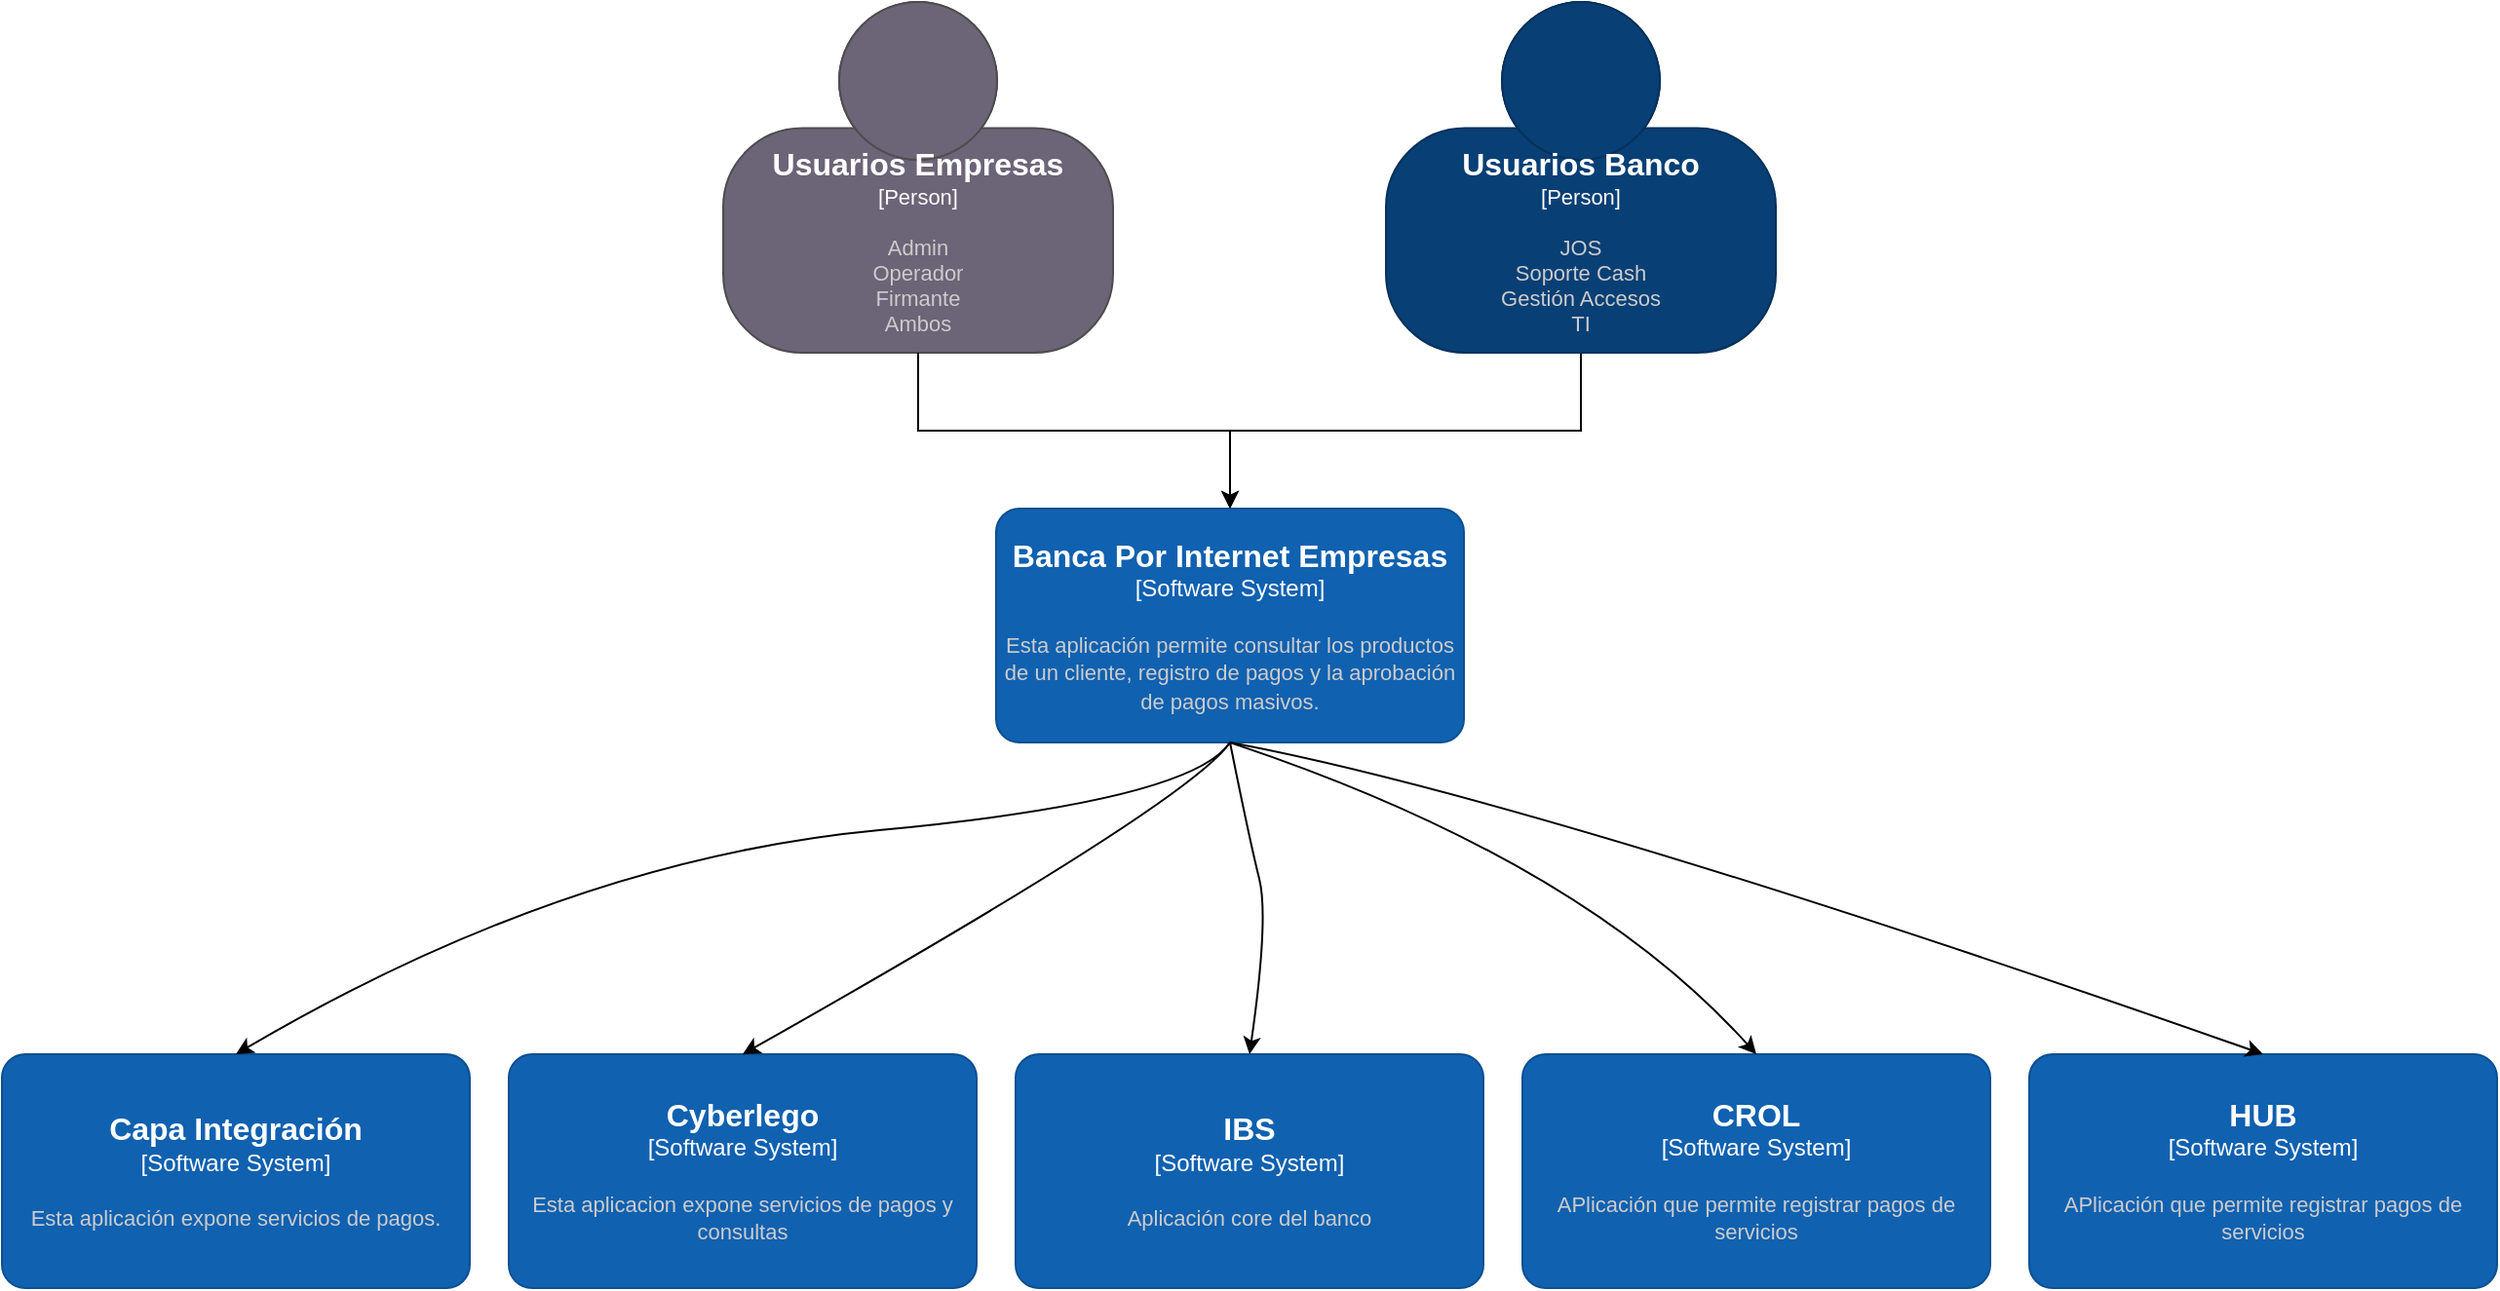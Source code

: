 <mxfile version="24.2.7" type="device" pages="8">
  <diagram id="Od-jStFXYGsd8mdq7Xtq" name="C1">
    <mxGraphModel dx="1434" dy="780" grid="1" gridSize="10" guides="1" tooltips="1" connect="1" arrows="1" fold="1" page="1" pageScale="1" pageWidth="1200" pageHeight="1600" math="0" shadow="0">
      <root>
        <mxCell id="0" />
        <mxCell id="1" parent="0" />
        <object placeholders="1" c4Name="Usuarios Empresas" c4Type="Person" c4Description="Admin&#xa;Operador&#xa;Firmante&#xa;Ambos" label="&lt;font style=&quot;font-size: 16px&quot;&gt;&lt;b&gt;%c4Name%&lt;/b&gt;&lt;/font&gt;&lt;div&gt;[%c4Type%]&lt;/div&gt;&lt;br&gt;&lt;div&gt;&lt;font style=&quot;font-size: 11px&quot;&gt;&lt;font color=&quot;#cccccc&quot;&gt;%c4Description%&lt;/font&gt;&lt;/div&gt;" id="m6Vx7pcx2YYU91PORyEy-1">
          <mxCell style="html=1;fontSize=11;dashed=0;whiteSpace=wrap;fillColor=#6C6477;strokeColor=#4D4D4D;fontColor=#ffffff;shape=mxgraph.c4.person2;align=center;metaEdit=1;points=[[0.5,0,0],[1,0.5,0],[1,0.75,0],[0.75,1,0],[0.5,1,0],[0.25,1,0],[0,0.75,0],[0,0.5,0]];resizable=0;" parent="1" vertex="1">
            <mxGeometry x="550" y="10" width="200" height="180" as="geometry" />
          </mxCell>
        </object>
        <mxCell id="8lndMgkSNvqtsQVy_Ays-3" style="edgeStyle=orthogonalEdgeStyle;rounded=0;orthogonalLoop=1;jettySize=auto;html=1;entryX=0.5;entryY=0;entryDx=0;entryDy=0;entryPerimeter=0;exitX=0.5;exitY=1;exitDx=0;exitDy=0;exitPerimeter=0;" parent="1" source="kxLl7X_lJzr_4ZYjO5VE-1" target="8lndMgkSNvqtsQVy_Ays-1" edge="1">
          <mxGeometry relative="1" as="geometry">
            <mxPoint x="780" y="280" as="targetPoint" />
            <Array as="points">
              <mxPoint x="990" y="230" />
              <mxPoint x="810" y="230" />
            </Array>
          </mxGeometry>
        </mxCell>
        <object placeholders="1" c4Name="Usuarios Banco" c4Type="Person" c4Description="JOS&#xa;Soporte Cash&#xa;Gestión Accesos&#xa;TI" label="&lt;font style=&quot;font-size: 16px&quot;&gt;&lt;b&gt;%c4Name%&lt;/b&gt;&lt;/font&gt;&lt;div&gt;[%c4Type%]&lt;/div&gt;&lt;br&gt;&lt;div&gt;&lt;font style=&quot;font-size: 11px&quot;&gt;&lt;font color=&quot;#cccccc&quot;&gt;%c4Description%&lt;/font&gt;&lt;/div&gt;" id="kxLl7X_lJzr_4ZYjO5VE-1">
          <mxCell style="html=1;fontSize=11;dashed=0;whiteSpace=wrap;fillColor=#083F75;strokeColor=#06315C;fontColor=#ffffff;shape=mxgraph.c4.person2;align=center;metaEdit=1;points=[[0.5,0,0],[1,0.5,0],[1,0.75,0],[0.75,1,0],[0.5,1,0],[0.25,1,0],[0,0.75,0],[0,0.5,0]];resizable=0;" parent="1" vertex="1">
            <mxGeometry x="890" y="10" width="200" height="180" as="geometry" />
          </mxCell>
        </object>
        <object placeholders="1" c4Name="Banca Por Internet Empresas" c4Type="Software System" c4Description="Esta aplicación permite consultar los productos de un cliente, registro de pagos y la aprobación de pagos masivos." label="&lt;font style=&quot;font-size: 16px&quot;&gt;&lt;b&gt;%c4Name%&lt;/b&gt;&lt;/font&gt;&lt;div&gt;[%c4Type%]&lt;/div&gt;&lt;br&gt;&lt;div&gt;&lt;font style=&quot;font-size: 11px&quot;&gt;&lt;font color=&quot;#cccccc&quot;&gt;%c4Description%&lt;/font&gt;&lt;/div&gt;" id="8lndMgkSNvqtsQVy_Ays-1">
          <mxCell style="rounded=1;whiteSpace=wrap;html=1;labelBackgroundColor=none;fillColor=#1061B0;fontColor=#ffffff;align=center;arcSize=10;strokeColor=#0D5091;metaEdit=1;resizable=0;points=[[0.25,0,0],[0.5,0,0],[0.75,0,0],[1,0.25,0],[1,0.5,0],[1,0.75,0],[0.75,1,0],[0.5,1,0],[0.25,1,0],[0,0.75,0],[0,0.5,0],[0,0.25,0]];" parent="1" vertex="1">
            <mxGeometry x="690" y="270" width="240" height="120" as="geometry" />
          </mxCell>
        </object>
        <mxCell id="8lndMgkSNvqtsQVy_Ays-2" style="edgeStyle=orthogonalEdgeStyle;rounded=0;orthogonalLoop=1;jettySize=auto;html=1;entryX=0.5;entryY=0;entryDx=0;entryDy=0;entryPerimeter=0;" parent="1" source="m6Vx7pcx2YYU91PORyEy-1" target="8lndMgkSNvqtsQVy_Ays-1" edge="1">
          <mxGeometry relative="1" as="geometry" />
        </mxCell>
        <object placeholders="1" c4Name="Capa Integración" c4Type="Software System" c4Description="Esta aplicación expone servicios de pagos." label="&lt;font style=&quot;font-size: 16px&quot;&gt;&lt;b&gt;%c4Name%&lt;/b&gt;&lt;/font&gt;&lt;div&gt;[%c4Type%]&lt;/div&gt;&lt;br&gt;&lt;div&gt;&lt;font style=&quot;font-size: 11px&quot;&gt;&lt;font color=&quot;#cccccc&quot;&gt;%c4Description%&lt;/font&gt;&lt;/div&gt;" id="Dtz9C7jhFM3DE8KcBiGL-1">
          <mxCell style="rounded=1;whiteSpace=wrap;html=1;labelBackgroundColor=none;fillColor=#1061B0;fontColor=#ffffff;align=center;arcSize=10;strokeColor=#0D5091;metaEdit=1;resizable=0;points=[[0.25,0,0],[0.5,0,0],[0.75,0,0],[1,0.25,0],[1,0.5,0],[1,0.75,0],[0.75,1,0],[0.5,1,0],[0.25,1,0],[0,0.75,0],[0,0.5,0],[0,0.25,0]];" parent="1" vertex="1">
            <mxGeometry x="180" y="550" width="240" height="120" as="geometry" />
          </mxCell>
        </object>
        <object placeholders="1" c4Name="Cyberlego" c4Type="Software System" c4Description="Esta aplicacion expone servicios de pagos y consultas" label="&lt;font style=&quot;font-size: 16px&quot;&gt;&lt;b&gt;%c4Name%&lt;/b&gt;&lt;/font&gt;&lt;div&gt;[%c4Type%]&lt;/div&gt;&lt;br&gt;&lt;div&gt;&lt;font style=&quot;font-size: 11px&quot;&gt;&lt;font color=&quot;#cccccc&quot;&gt;%c4Description%&lt;/font&gt;&lt;/div&gt;" id="jnUv99UDGgKUwNePzIC0-1">
          <mxCell style="rounded=1;whiteSpace=wrap;html=1;labelBackgroundColor=none;fillColor=#1061B0;fontColor=#ffffff;align=center;arcSize=10;strokeColor=#0D5091;metaEdit=1;resizable=0;points=[[0.25,0,0],[0.5,0,0],[0.75,0,0],[1,0.25,0],[1,0.5,0],[1,0.75,0],[0.75,1,0],[0.5,1,0],[0.25,1,0],[0,0.75,0],[0,0.5,0],[0,0.25,0]];" parent="1" vertex="1">
            <mxGeometry x="440" y="550" width="240" height="120" as="geometry" />
          </mxCell>
        </object>
        <object placeholders="1" c4Name="IBS" c4Type="Software System" c4Description="Aplicación core del banco" label="&lt;font style=&quot;font-size: 16px&quot;&gt;&lt;b&gt;%c4Name%&lt;/b&gt;&lt;/font&gt;&lt;div&gt;[%c4Type%]&lt;/div&gt;&lt;br&gt;&lt;div&gt;&lt;font style=&quot;font-size: 11px&quot;&gt;&lt;font color=&quot;#cccccc&quot;&gt;%c4Description%&lt;/font&gt;&lt;/div&gt;" id="3ITNo_EngNGMT_APLvkt-1">
          <mxCell style="rounded=1;whiteSpace=wrap;html=1;labelBackgroundColor=none;fillColor=#1061B0;fontColor=#ffffff;align=center;arcSize=10;strokeColor=#0D5091;metaEdit=1;resizable=0;points=[[0.25,0,0],[0.5,0,0],[0.75,0,0],[1,0.25,0],[1,0.5,0],[1,0.75,0],[0.75,1,0],[0.5,1,0],[0.25,1,0],[0,0.75,0],[0,0.5,0],[0,0.25,0]];" parent="1" vertex="1">
            <mxGeometry x="700" y="550" width="240" height="120" as="geometry" />
          </mxCell>
        </object>
        <object placeholders="1" c4Name="CROL" c4Type="Software System" c4Description="APlicación que permite registrar pagos de servicios" label="&lt;font style=&quot;font-size: 16px&quot;&gt;&lt;b&gt;%c4Name%&lt;/b&gt;&lt;/font&gt;&lt;div&gt;[%c4Type%]&lt;/div&gt;&lt;br&gt;&lt;div&gt;&lt;font style=&quot;font-size: 11px&quot;&gt;&lt;font color=&quot;#cccccc&quot;&gt;%c4Description%&lt;/font&gt;&lt;/div&gt;" id="8I7X1FhfRiSUksCDdP9S-1">
          <mxCell style="rounded=1;whiteSpace=wrap;html=1;labelBackgroundColor=none;fillColor=#1061B0;fontColor=#ffffff;align=center;arcSize=10;strokeColor=#0D5091;metaEdit=1;resizable=0;points=[[0.25,0,0],[0.5,0,0],[0.75,0,0],[1,0.25,0],[1,0.5,0],[1,0.75,0],[0.75,1,0],[0.5,1,0],[0.25,1,0],[0,0.75,0],[0,0.5,0],[0,0.25,0]];" parent="1" vertex="1">
            <mxGeometry x="960" y="550" width="240" height="120" as="geometry" />
          </mxCell>
        </object>
        <object placeholders="1" c4Name="HUB" c4Type="Software System" c4Description="APlicación que permite registrar pagos de servicios" label="&lt;font style=&quot;font-size: 16px&quot;&gt;&lt;b&gt;%c4Name%&lt;/b&gt;&lt;/font&gt;&lt;div&gt;[%c4Type%]&lt;/div&gt;&lt;br&gt;&lt;div&gt;&lt;font style=&quot;font-size: 11px&quot;&gt;&lt;font color=&quot;#cccccc&quot;&gt;%c4Description%&lt;/font&gt;&lt;/div&gt;" id="i5SPt5ije8ssd2ROtZ03-1">
          <mxCell style="rounded=1;whiteSpace=wrap;html=1;labelBackgroundColor=none;fillColor=#1061B0;fontColor=#ffffff;align=center;arcSize=10;strokeColor=#0D5091;metaEdit=1;resizable=0;points=[[0.25,0,0],[0.5,0,0],[0.75,0,0],[1,0.25,0],[1,0.5,0],[1,0.75,0],[0.75,1,0],[0.5,1,0],[0.25,1,0],[0,0.75,0],[0,0.5,0],[0,0.25,0]];" parent="1" vertex="1">
            <mxGeometry x="1220" y="550" width="240" height="120" as="geometry" />
          </mxCell>
        </object>
        <mxCell id="i5SPt5ije8ssd2ROtZ03-4" value="" style="curved=1;endArrow=classic;html=1;rounded=0;exitX=0.5;exitY=1;exitDx=0;exitDy=0;exitPerimeter=0;entryX=0.5;entryY=0;entryDx=0;entryDy=0;entryPerimeter=0;" parent="1" source="8lndMgkSNvqtsQVy_Ays-1" target="Dtz9C7jhFM3DE8KcBiGL-1" edge="1">
          <mxGeometry width="50" height="50" relative="1" as="geometry">
            <mxPoint x="740" y="420" as="sourcePoint" />
            <mxPoint x="790" y="370" as="targetPoint" />
            <Array as="points">
              <mxPoint x="790" y="420" />
              <mxPoint x="470" y="450" />
            </Array>
          </mxGeometry>
        </mxCell>
        <mxCell id="i5SPt5ije8ssd2ROtZ03-6" value="" style="curved=1;endArrow=classic;html=1;rounded=0;entryX=0.5;entryY=0;entryDx=0;entryDy=0;entryPerimeter=0;exitX=0.5;exitY=1;exitDx=0;exitDy=0;exitPerimeter=0;" parent="1" source="8lndMgkSNvqtsQVy_Ays-1" target="jnUv99UDGgKUwNePzIC0-1" edge="1">
          <mxGeometry width="50" height="50" relative="1" as="geometry">
            <mxPoint x="740" y="420" as="sourcePoint" />
            <mxPoint x="790" y="370" as="targetPoint" />
            <Array as="points">
              <mxPoint x="790" y="420" />
            </Array>
          </mxGeometry>
        </mxCell>
        <mxCell id="i5SPt5ije8ssd2ROtZ03-7" value="" style="curved=1;endArrow=classic;html=1;rounded=0;exitX=0.5;exitY=1;exitDx=0;exitDy=0;exitPerimeter=0;entryX=0.5;entryY=0;entryDx=0;entryDy=0;entryPerimeter=0;" parent="1" source="8lndMgkSNvqtsQVy_Ays-1" target="3ITNo_EngNGMT_APLvkt-1" edge="1">
          <mxGeometry width="50" height="50" relative="1" as="geometry">
            <mxPoint x="1090" y="420" as="sourcePoint" />
            <mxPoint x="1140" y="370" as="targetPoint" />
            <Array as="points">
              <mxPoint x="820" y="440" />
              <mxPoint x="830" y="480" />
            </Array>
          </mxGeometry>
        </mxCell>
        <mxCell id="i5SPt5ije8ssd2ROtZ03-8" value="" style="curved=1;endArrow=classic;html=1;rounded=0;exitX=0.5;exitY=1;exitDx=0;exitDy=0;exitPerimeter=0;entryX=0.5;entryY=0;entryDx=0;entryDy=0;entryPerimeter=0;" parent="1" source="8lndMgkSNvqtsQVy_Ays-1" target="8I7X1FhfRiSUksCDdP9S-1" edge="1">
          <mxGeometry width="50" height="50" relative="1" as="geometry">
            <mxPoint x="1090" y="420" as="sourcePoint" />
            <mxPoint x="1140" y="370" as="targetPoint" />
            <Array as="points">
              <mxPoint x="990" y="450" />
            </Array>
          </mxGeometry>
        </mxCell>
        <mxCell id="i5SPt5ije8ssd2ROtZ03-9" value="" style="curved=1;endArrow=classic;html=1;rounded=0;entryX=0.5;entryY=0;entryDx=0;entryDy=0;entryPerimeter=0;" parent="1" target="i5SPt5ije8ssd2ROtZ03-1" edge="1">
          <mxGeometry width="50" height="50" relative="1" as="geometry">
            <mxPoint x="810" y="390" as="sourcePoint" />
            <mxPoint x="970" y="370" as="targetPoint" />
            <Array as="points">
              <mxPoint x="970" y="420" />
            </Array>
          </mxGeometry>
        </mxCell>
      </root>
    </mxGraphModel>
  </diagram>
  <diagram id="Z4hjl1wF_Lnv8SZk-T-Q" name="C2">
    <mxGraphModel dx="1985" dy="2735" grid="1" gridSize="10" guides="1" tooltips="1" connect="1" arrows="1" fold="1" page="1" pageScale="1" pageWidth="1200" pageHeight="1600" math="0" shadow="0">
      <root>
        <mxCell id="0" />
        <mxCell id="1" parent="0" />
        <object placeholders="1" c4Name="Banca Por Internet Empresas" c4Type="SystemScopeBoundary" c4Application="Esta aplicación permite consultar los productos de un cliente, registro de pagos y la aprobación de pagos masivos." label="&lt;font style=&quot;font-size: 16px&quot;&gt;&lt;b&gt;&lt;div style=&quot;text-align: left&quot;&gt;%c4Name%&lt;/div&gt;&lt;/b&gt;&lt;/font&gt;&lt;div style=&quot;text-align: left&quot;&gt;[%c4Application%]&lt;/div&gt;" id="39spg_aX1VMR_FxvAGyh-1">
          <mxCell style="rounded=1;fontSize=11;whiteSpace=wrap;html=1;dashed=1;arcSize=20;fillColor=none;strokeColor=#666666;fontColor=#333333;labelBackgroundColor=none;align=left;verticalAlign=bottom;labelBorderColor=none;spacingTop=0;spacing=10;dashPattern=8 4;metaEdit=1;rotatable=0;perimeter=rectanglePerimeter;noLabel=0;labelPadding=0;allowArrows=0;connectable=0;expand=0;recursiveResize=0;editable=1;pointerEvents=0;absoluteArcSize=1;points=[[0.25,0,0],[0.5,0,0],[0.75,0,0],[1,0.25,0],[1,0.5,0],[1,0.75,0],[0.75,1,0],[0.5,1,0],[0.25,1,0],[0,0.75,0],[0,0.5,0],[0,0.25,0]];" parent="1" vertex="1">
            <mxGeometry x="160" y="180" width="1340" height="520" as="geometry" />
          </mxCell>
        </object>
        <object placeholders="1" c4Name="Usuarios Empresas" c4Type="Person" c4Description="Admin&#xa;Operador&#xa;Firmante&#xa;Ambos" label="&lt;font style=&quot;font-size: 16px&quot;&gt;&lt;b&gt;%c4Name%&lt;/b&gt;&lt;/font&gt;&lt;div&gt;[%c4Type%]&lt;/div&gt;&lt;br&gt;&lt;div&gt;&lt;font style=&quot;font-size: 11px&quot;&gt;&lt;font color=&quot;#cccccc&quot;&gt;%c4Description%&lt;/font&gt;&lt;/div&gt;" id="uHapl5Pz57UR7veFsWpP-1">
          <mxCell style="html=1;fontSize=11;dashed=0;whiteSpace=wrap;fillColor=#6C6477;strokeColor=#4D4D4D;fontColor=#ffffff;shape=mxgraph.c4.person2;align=center;metaEdit=1;points=[[0.5,0,0],[1,0.5,0],[1,0.75,0],[0.75,1,0],[0.5,1,0],[0.25,1,0],[0,0.75,0],[0,0.5,0]];resizable=0;" parent="1" vertex="1">
            <mxGeometry x="710" y="-10" width="200" height="180" as="geometry" />
          </mxCell>
        </object>
        <object placeholders="1" c4Name="Capa Integración" c4Type="Software System" c4Description="Esta aplicación expone servicios de pagos." label="&lt;font style=&quot;font-size: 16px&quot;&gt;&lt;b&gt;%c4Name%&lt;/b&gt;&lt;/font&gt;&lt;div&gt;[%c4Type%]&lt;/div&gt;&lt;br&gt;&lt;div&gt;&lt;font style=&quot;font-size: 11px&quot;&gt;&lt;font color=&quot;#cccccc&quot;&gt;%c4Description%&lt;/font&gt;&lt;/div&gt;" id="z8ETV2TvO2WDnPtvTTTP-1">
          <mxCell style="rounded=1;whiteSpace=wrap;html=1;labelBackgroundColor=none;fillColor=#1061B0;fontColor=#ffffff;align=center;arcSize=10;strokeColor=#0D5091;metaEdit=1;resizable=0;points=[[0.25,0,0],[0.5,0,0],[0.75,0,0],[1,0.25,0],[1,0.5,0],[1,0.75,0],[0.75,1,0],[0.5,1,0],[0.25,1,0],[0,0.75,0],[0,0.5,0],[0,0.25,0]];" parent="1" vertex="1">
            <mxGeometry x="510" y="740" width="240" height="120" as="geometry" />
          </mxCell>
        </object>
        <object placeholders="1" c4Name="Cyberlego" c4Type="Software System" c4Description="Esta aplicacion expone servicios de pagos y consultas" label="&lt;font style=&quot;font-size: 16px&quot;&gt;&lt;b&gt;%c4Name%&lt;/b&gt;&lt;/font&gt;&lt;div&gt;[%c4Type%]&lt;/div&gt;&lt;br&gt;&lt;div&gt;&lt;font style=&quot;font-size: 11px&quot;&gt;&lt;font color=&quot;#cccccc&quot;&gt;%c4Description%&lt;/font&gt;&lt;/div&gt;" id="ZTZz_zv2PVA74faGia8p-1">
          <mxCell style="rounded=1;whiteSpace=wrap;html=1;labelBackgroundColor=none;fillColor=#1061B0;fontColor=#ffffff;align=center;arcSize=10;strokeColor=#0D5091;metaEdit=1;resizable=0;points=[[0.25,0,0],[0.5,0,0],[0.75,0,0],[1,0.25,0],[1,0.5,0],[1,0.75,0],[0.75,1,0],[0.5,1,0],[0.25,1,0],[0,0.75,0],[0,0.5,0],[0,0.25,0]];" parent="1" vertex="1">
            <mxGeometry x="260" y="740" width="240" height="120" as="geometry" />
          </mxCell>
        </object>
        <object placeholders="1" c4Name="IBS" c4Type="Software System" c4Description="Aplicación core del banco" label="&lt;font style=&quot;font-size: 16px&quot;&gt;&lt;b&gt;%c4Name%&lt;/b&gt;&lt;/font&gt;&lt;div&gt;[%c4Type%]&lt;/div&gt;&lt;br&gt;&lt;div&gt;&lt;font style=&quot;font-size: 11px&quot;&gt;&lt;font color=&quot;#cccccc&quot;&gt;%c4Description%&lt;/font&gt;&lt;/div&gt;" id="xqIuurPMW20CvUDMqZl6-1">
          <mxCell style="rounded=1;whiteSpace=wrap;html=1;labelBackgroundColor=none;fillColor=#1061B0;fontColor=#ffffff;align=center;arcSize=10;strokeColor=#0D5091;metaEdit=1;resizable=0;points=[[0.25,0,0],[0.5,0,0],[0.75,0,0],[1,0.25,0],[1,0.5,0],[1,0.75,0],[0.75,1,0],[0.5,1,0],[0.25,1,0],[0,0.75,0],[0,0.5,0],[0,0.25,0]];" parent="1" vertex="1">
            <mxGeometry x="760" y="740" width="240" height="120" as="geometry" />
          </mxCell>
        </object>
        <object placeholders="1" c4Name="HUB" c4Type="Software System" c4Description="APlicación que permite registrar pagos de servicios" label="&lt;font style=&quot;font-size: 16px&quot;&gt;&lt;b&gt;%c4Name%&lt;/b&gt;&lt;/font&gt;&lt;div&gt;[%c4Type%]&lt;/div&gt;&lt;br&gt;&lt;div&gt;&lt;font style=&quot;font-size: 11px&quot;&gt;&lt;font color=&quot;#cccccc&quot;&gt;%c4Description%&lt;/font&gt;&lt;/div&gt;" id="xqIuurPMW20CvUDMqZl6-2">
          <mxCell style="rounded=1;whiteSpace=wrap;html=1;labelBackgroundColor=none;fillColor=#1061B0;fontColor=#ffffff;align=center;arcSize=10;strokeColor=#0D5091;metaEdit=1;resizable=0;points=[[0.25,0,0],[0.5,0,0],[0.75,0,0],[1,0.25,0],[1,0.5,0],[1,0.75,0],[0.75,1,0],[0.5,1,0],[0.25,1,0],[0,0.75,0],[0,0.5,0],[0,0.25,0]];" parent="1" vertex="1">
            <mxGeometry x="1270" y="740" width="240" height="120" as="geometry" />
          </mxCell>
        </object>
        <object placeholders="1" c4Name="CROL" c4Type="Software System" c4Description="APlicación que permite registrar pagos de servicios" label="&lt;font style=&quot;font-size: 16px&quot;&gt;&lt;b&gt;%c4Name%&lt;/b&gt;&lt;/font&gt;&lt;div&gt;[%c4Type%]&lt;/div&gt;&lt;br&gt;&lt;div&gt;&lt;font style=&quot;font-size: 11px&quot;&gt;&lt;font color=&quot;#cccccc&quot;&gt;%c4Description%&lt;/font&gt;&lt;/div&gt;" id="bM_31o5oGV39eySvQ0Ia-1">
          <mxCell style="rounded=1;whiteSpace=wrap;html=1;labelBackgroundColor=none;fillColor=#1061B0;fontColor=#ffffff;align=center;arcSize=10;strokeColor=#0D5091;metaEdit=1;resizable=0;points=[[0.25,0,0],[0.5,0,0],[0.75,0,0],[1,0.25,0],[1,0.5,0],[1,0.75,0],[0.75,1,0],[0.5,1,0],[0.25,1,0],[0,0.75,0],[0,0.5,0],[0,0.25,0]];" parent="1" vertex="1">
            <mxGeometry x="1010" y="740" width="240" height="120" as="geometry" />
          </mxCell>
        </object>
        <object placeholders="1" c4Name="Base Datos Empresas" c4Type="BIFBPI24" c4Technology="SQL Server 2012" c4Description="Permite el registro y consulta de pagos del canal empresas." label="&lt;font style=&quot;font-size: 16px&quot;&gt;&lt;b&gt;%c4Type%&lt;/b&gt;&lt;/font&gt;&lt;div&gt;[%c4Type%:&amp;nbsp;%c4Technology%]&lt;/div&gt;&lt;br&gt;&lt;div&gt;&lt;font style=&quot;font-size: 11px&quot;&gt;&lt;font color=&quot;#E6E6E6&quot;&gt;%c4Description%&lt;/font&gt;&lt;/div&gt;" id="Gxotu7EfUPA_gEI5Jyjq-1">
          <mxCell style="shape=cylinder3;size=15;whiteSpace=wrap;html=1;boundedLbl=1;rounded=0;labelBackgroundColor=none;fillColor=#23A2D9;fontSize=12;fontColor=#ffffff;align=center;strokeColor=#0E7DAD;metaEdit=1;points=[[0.5,0,0],[1,0.25,0],[1,0.5,0],[1,0.75,0],[0.5,1,0],[0,0.75,0],[0,0.5,0],[0,0.25,0]];resizable=0;" vertex="1" parent="1">
            <mxGeometry x="1220" y="480" width="240" height="120" as="geometry" />
          </mxCell>
        </object>
        <object placeholders="1" c4Type="Relationship" c4Description="Registro Pagó servicios" label="&lt;div style=&quot;text-align: left&quot;&gt;&lt;div style=&quot;text-align: center&quot;&gt;&lt;b&gt;%c4Description%&lt;/b&gt;&lt;/div&gt;" id="jfyxKSshvRdbhaaqJLBJ-1">
          <mxCell style="endArrow=blockThin;html=1;fontSize=10;fontColor=#404040;strokeWidth=1;endFill=1;strokeColor=#828282;elbow=vertical;metaEdit=1;endSize=14;startSize=14;jumpStyle=arc;jumpSize=16;rounded=0;edgeStyle=orthogonalEdgeStyle;exitX=0.5;exitY=1;exitDx=0;exitDy=0;exitPerimeter=0;entryX=0.5;entryY=0;entryDx=0;entryDy=0;entryPerimeter=0;" edge="1" parent="1">
            <mxGeometry x="-0.091" width="240" relative="1" as="geometry">
              <mxPoint x="1000" y="340" as="sourcePoint" />
              <mxPoint x="1150" y="740" as="targetPoint" />
              <Array as="points">
                <mxPoint x="980" y="340" />
                <mxPoint x="980" y="670" />
                <mxPoint x="1150" y="670" />
              </Array>
              <mxPoint as="offset" />
            </mxGeometry>
          </mxCell>
        </object>
        <mxCell id="jfyxKSshvRdbhaaqJLBJ-2" style="edgeStyle=orthogonalEdgeStyle;rounded=0;orthogonalLoop=1;jettySize=auto;html=1;entryX=0.5;entryY=0;entryDx=0;entryDy=0;entryPerimeter=0;strokeColor=#999999;exitX=0.5;exitY=1;exitDx=0;exitDy=0;exitPerimeter=0;" edge="1" parent="1" target="Gxotu7EfUPA_gEI5Jyjq-1">
          <mxGeometry relative="1" as="geometry">
            <mxPoint x="980" y="340" as="sourcePoint" />
            <Array as="points">
              <mxPoint x="980" y="430" />
              <mxPoint x="1340" y="430" />
            </Array>
          </mxGeometry>
        </mxCell>
        <mxCell id="jfyxKSshvRdbhaaqJLBJ-3" value="Text" style="edgeLabel;html=1;align=center;verticalAlign=middle;resizable=0;points=[];" vertex="1" connectable="0" parent="jfyxKSshvRdbhaaqJLBJ-2">
          <mxGeometry x="0.049" relative="1" as="geometry">
            <mxPoint x="-1" y="-1" as="offset" />
          </mxGeometry>
        </mxCell>
        <mxCell id="jfyxKSshvRdbhaaqJLBJ-13" value="Text" style="edgeLabel;html=1;align=center;verticalAlign=middle;resizable=0;points=[];" vertex="1" connectable="0" parent="jfyxKSshvRdbhaaqJLBJ-2">
          <mxGeometry x="0.048" relative="1" as="geometry">
            <mxPoint x="-1" y="-1" as="offset" />
          </mxGeometry>
        </mxCell>
        <mxCell id="jfyxKSshvRdbhaaqJLBJ-14" value="Consulta/Registro de pagos" style="edgeLabel;html=1;align=center;verticalAlign=middle;resizable=0;points=[];" vertex="1" connectable="0" parent="jfyxKSshvRdbhaaqJLBJ-2">
          <mxGeometry x="0.043" y="3" relative="1" as="geometry">
            <mxPoint x="-1" as="offset" />
          </mxGeometry>
        </mxCell>
        <object placeholders="1" c4Type="Relationship" c4Description="Registro Pagó servicios" label="&lt;div style=&quot;text-align: left&quot;&gt;&lt;div style=&quot;text-align: center&quot;&gt;&lt;b&gt;%c4Description%&lt;/b&gt;&lt;/div&gt;" id="jfyxKSshvRdbhaaqJLBJ-4">
          <mxCell style="endArrow=blockThin;html=1;fontSize=10;fontColor=#404040;strokeWidth=1;endFill=1;strokeColor=#828282;elbow=vertical;metaEdit=1;endSize=14;startSize=14;jumpStyle=arc;jumpSize=16;rounded=0;edgeStyle=orthogonalEdgeStyle;exitX=0.5;exitY=1;exitDx=0;exitDy=0;exitPerimeter=0;entryX=0.5;entryY=0;entryDx=0;entryDy=0;entryPerimeter=0;" edge="1" parent="1" target="xqIuurPMW20CvUDMqZl6-2">
            <mxGeometry x="-0.091" width="240" relative="1" as="geometry">
              <mxPoint x="980" y="340" as="sourcePoint" />
              <mxPoint x="1140" y="750" as="targetPoint" />
              <Array as="points">
                <mxPoint x="980" y="500" />
                <mxPoint x="1110" y="500" />
                <mxPoint x="1110" y="650" />
                <mxPoint x="1390" y="650" />
              </Array>
              <mxPoint as="offset" />
            </mxGeometry>
          </mxCell>
        </object>
        <mxCell id="jfyxKSshvRdbhaaqJLBJ-5" style="edgeStyle=orthogonalEdgeStyle;rounded=0;orthogonalLoop=1;jettySize=auto;html=1;entryX=0.5;entryY=0;entryDx=0;entryDy=0;entryPerimeter=0;strokeColor=#999999;exitX=0.5;exitY=1;exitDx=0;exitDy=0;exitPerimeter=0;" edge="1" parent="1" source="jfyxKSshvRdbhaaqJLBJ-11" target="ZTZz_zv2PVA74faGia8p-1">
          <mxGeometry relative="1" as="geometry">
            <mxPoint x="590" y="340" as="sourcePoint" />
          </mxGeometry>
        </mxCell>
        <mxCell id="jfyxKSshvRdbhaaqJLBJ-10" value="Consulta/Aprobaciones de pagos" style="edgeLabel;html=1;align=center;verticalAlign=middle;resizable=0;points=[];" vertex="1" connectable="0" parent="jfyxKSshvRdbhaaqJLBJ-5">
          <mxGeometry x="-0.653" y="-3" relative="1" as="geometry">
            <mxPoint y="-1" as="offset" />
          </mxGeometry>
        </mxCell>
        <mxCell id="jfyxKSshvRdbhaaqJLBJ-6" style="edgeStyle=orthogonalEdgeStyle;rounded=0;orthogonalLoop=1;jettySize=auto;html=1;entryX=0.55;entryY=0.017;entryDx=0;entryDy=0;entryPerimeter=0;strokeColor=#999999;" edge="1" parent="1" target="z8ETV2TvO2WDnPtvTTTP-1">
          <mxGeometry relative="1" as="geometry">
            <mxPoint x="980" y="340" as="sourcePoint" />
            <Array as="points">
              <mxPoint x="980" y="500" />
              <mxPoint x="642" y="500" />
            </Array>
          </mxGeometry>
        </mxCell>
        <mxCell id="jfyxKSshvRdbhaaqJLBJ-9" value="Aprobaciones de pagos" style="edgeLabel;html=1;align=center;verticalAlign=middle;resizable=0;points=[];" vertex="1" connectable="0" parent="jfyxKSshvRdbhaaqJLBJ-6">
          <mxGeometry x="0.076" y="3" relative="1" as="geometry">
            <mxPoint x="-1" as="offset" />
          </mxGeometry>
        </mxCell>
        <mxCell id="jfyxKSshvRdbhaaqJLBJ-7" style="edgeStyle=orthogonalEdgeStyle;rounded=0;orthogonalLoop=1;jettySize=auto;html=1;entryX=0.5;entryY=0;entryDx=0;entryDy=0;entryPerimeter=0;strokeColor=#999999;" edge="1" parent="1" source="uHapl5Pz57UR7veFsWpP-1" target="jfyxKSshvRdbhaaqJLBJ-11">
          <mxGeometry relative="1" as="geometry">
            <mxPoint x="590" y="220" as="targetPoint" />
          </mxGeometry>
        </mxCell>
        <mxCell id="RVHyDLipFyePm5ANXf7z-1" value="Consulta/Aprueba" style="edgeLabel;html=1;align=center;verticalAlign=middle;resizable=0;points=[];" vertex="1" connectable="0" parent="jfyxKSshvRdbhaaqJLBJ-7">
          <mxGeometry x="0.164" relative="1" as="geometry">
            <mxPoint x="-1" y="-1" as="offset" />
          </mxGeometry>
        </mxCell>
        <mxCell id="jfyxKSshvRdbhaaqJLBJ-8" style="edgeStyle=orthogonalEdgeStyle;rounded=0;orthogonalLoop=1;jettySize=auto;html=1;entryX=0.5;entryY=0;entryDx=0;entryDy=0;entryPerimeter=0;strokeColor=#999999;" edge="1" parent="1" source="uHapl5Pz57UR7veFsWpP-1" target="jfyxKSshvRdbhaaqJLBJ-12">
          <mxGeometry relative="1" as="geometry">
            <mxPoint x="980" y="220" as="targetPoint" />
            <Array as="points">
              <mxPoint x="810" y="210" />
              <mxPoint x="981" y="210" />
              <mxPoint x="981" y="220" />
            </Array>
          </mxGeometry>
        </mxCell>
        <mxCell id="59YBUFCOAzQ3aXsGYnnT-1" value="&lt;div&gt;Consulta&lt;/div&gt;&lt;div&gt;Registra&lt;/div&gt;&lt;div&gt;Aprueba&lt;/div&gt;" style="edgeLabel;html=1;align=center;verticalAlign=middle;resizable=0;points=[];" vertex="1" connectable="0" parent="jfyxKSshvRdbhaaqJLBJ-8">
          <mxGeometry x="0.067" y="-2" relative="1" as="geometry">
            <mxPoint x="-1" as="offset" />
          </mxGeometry>
        </mxCell>
        <object placeholders="1" c4Name="APP EMPRESAS" c4Type="Container" c4Technology="React Native." c4Description="Esta aplicación permite consultar los productos de un cliente, enrolamiento al token digital y la aprobación de pagos masivos." label="&lt;font style=&quot;font-size: 16px&quot;&gt;&lt;b&gt;%c4Name%&lt;/b&gt;&lt;/font&gt;&lt;div&gt;[%c4Type%: %c4Technology%]&lt;/div&gt;&lt;br&gt;&lt;div&gt;&lt;font style=&quot;font-size: 11px&quot;&gt;&lt;font color=&quot;#E6E6E6&quot;&gt;%c4Description%&lt;/font&gt;&lt;/div&gt;" id="jfyxKSshvRdbhaaqJLBJ-11">
          <mxCell style="rounded=1;whiteSpace=wrap;html=1;fontSize=11;labelBackgroundColor=none;fillColor=#23A2D9;fontColor=#ffffff;align=center;arcSize=10;strokeColor=#0E7DAD;metaEdit=1;resizable=0;points=[[0.25,0,0],[0.5,0,0],[0.75,0,0],[1,0.25,0],[1,0.5,0],[1,0.75,0],[0.75,1,0],[0.5,1,0],[0.25,1,0],[0,0.75,0],[0,0.5,0],[0,0.25,0]];" vertex="1" parent="1">
            <mxGeometry x="470" y="260" width="240" height="120" as="geometry" />
          </mxCell>
        </object>
        <mxCell id="jfyxKSshvRdbhaaqJLBJ-15" style="edgeStyle=orthogonalEdgeStyle;rounded=0;orthogonalLoop=1;jettySize=auto;html=1;strokeColor=#999999;" edge="1" parent="1" source="jfyxKSshvRdbhaaqJLBJ-12" target="xqIuurPMW20CvUDMqZl6-1">
          <mxGeometry relative="1" as="geometry">
            <Array as="points">
              <mxPoint x="980" y="530" />
              <mxPoint x="860" y="530" />
            </Array>
          </mxGeometry>
        </mxCell>
        <mxCell id="jfyxKSshvRdbhaaqJLBJ-16" value="Consulta y registro de pagos" style="edgeLabel;html=1;align=center;verticalAlign=middle;resizable=0;points=[];" vertex="1" connectable="0" parent="jfyxKSshvRdbhaaqJLBJ-15">
          <mxGeometry x="0.503" y="-1" relative="1" as="geometry">
            <mxPoint x="1" y="-1" as="offset" />
          </mxGeometry>
        </mxCell>
        <object placeholders="1" c4Name="BXI Empresas" c4Type="Container" c4Technology="Java JSP." c4Description="Esta aplicación permite consultar los productos de un cliente, registro de pagos y la aprobación de pagos masivos." label="&lt;font style=&quot;font-size: 16px&quot;&gt;&lt;b&gt;%c4Name%&lt;/b&gt;&lt;/font&gt;&lt;div&gt;[%c4Type%: %c4Technology%]&lt;/div&gt;&lt;br&gt;&lt;div&gt;&lt;font style=&quot;font-size: 11px&quot;&gt;&lt;font color=&quot;#E6E6E6&quot;&gt;%c4Description%&lt;/font&gt;&lt;/div&gt;" id="jfyxKSshvRdbhaaqJLBJ-12">
          <mxCell style="rounded=1;whiteSpace=wrap;html=1;fontSize=11;labelBackgroundColor=none;fillColor=#23A2D9;fontColor=#ffffff;align=center;arcSize=10;strokeColor=#0E7DAD;metaEdit=1;resizable=0;points=[[0.25,0,0],[0.5,0,0],[0.75,0,0],[1,0.25,0],[1,0.5,0],[1,0.75,0],[0.75,1,0],[0.5,1,0],[0.25,1,0],[0,0.75,0],[0,0.5,0],[0,0.25,0]];" vertex="1" parent="1">
            <mxGeometry x="860" y="260" width="240" height="120" as="geometry" />
          </mxCell>
        </object>
      </root>
    </mxGraphModel>
  </diagram>
  <diagram id="ps1TpSyCgNeCpotKoZTm" name="NUEVA BXI EMPRESAS">
    <mxGraphModel dx="2134" dy="534" grid="1" gridSize="10" guides="1" tooltips="1" connect="1" arrows="1" fold="1" page="1" pageScale="1" pageWidth="1200" pageHeight="1600" math="0" shadow="0">
      <root>
        <mxCell id="0" />
        <mxCell id="1" parent="0" />
        <object placeholders="1" c4Name="Banca Por Internet Empresas" c4Type="ContainerScopeBoundary" c4Application="Container" label="&lt;font style=&quot;font-size: 16px&quot;&gt;&lt;b&gt;&lt;div style=&quot;text-align: left&quot;&gt;%c4Name%&lt;/div&gt;&lt;/b&gt;&lt;/font&gt;&lt;div style=&quot;text-align: left&quot;&gt;[%c4Application%]&lt;/div&gt;" id="gjGrUskxpyWBcBZZkOsZ-1">
          <mxCell style="rounded=1;fontSize=11;whiteSpace=wrap;html=1;dashed=1;arcSize=20;fillColor=none;strokeColor=#666666;fontColor=#333333;labelBackgroundColor=none;align=left;verticalAlign=bottom;labelBorderColor=none;spacingTop=0;spacing=10;dashPattern=8 4;metaEdit=1;rotatable=0;perimeter=rectanglePerimeter;noLabel=0;labelPadding=0;allowArrows=0;connectable=0;expand=0;recursiveResize=0;editable=1;pointerEvents=0;absoluteArcSize=1;points=[[0.25,0,0],[0.5,0,0],[0.75,0,0],[1,0.25,0],[1,0.5,0],[1,0.75,0],[0.75,1,0],[0.5,1,0],[0.25,1,0],[0,0.75,0],[0,0.5,0],[0,0.25,0]];" vertex="1" parent="1">
            <mxGeometry x="-1020" y="160" width="830" height="450" as="geometry" />
          </mxCell>
        </object>
        <mxCell id="gjGrUskxpyWBcBZZkOsZ-7" value="" style="rounded=0;whiteSpace=wrap;html=1;fillColor=#f5f5f5;dashed=1;strokeColor=#666666;fontColor=#333333;" vertex="1" parent="1">
          <mxGeometry x="-990" y="180" width="310" height="150" as="geometry" />
        </mxCell>
        <mxCell id="gjGrUskxpyWBcBZZkOsZ-8" value="" style="rounded=0;whiteSpace=wrap;html=1;fillColor=#d5e8d4;dashed=1;strokeColor=#82b366;" vertex="1" parent="1">
          <mxGeometry x="-970" y="210" width="130" height="100" as="geometry" />
        </mxCell>
        <mxCell id="gjGrUskxpyWBcBZZkOsZ-9" value="" style="rounded=0;whiteSpace=wrap;html=1;fillColor=#d5e8d4;dashed=1;strokeColor=#82b366;" vertex="1" parent="1">
          <mxGeometry x="-830" y="210" width="130" height="100" as="geometry" />
        </mxCell>
        <mxCell id="gjGrUskxpyWBcBZZkOsZ-5" value="Entitlement" style="rounded=1;whiteSpace=wrap;html=1;fillColor=#fff2cc;strokeColor=#d6b656;" vertex="1" parent="1">
          <mxGeometry x="-810" y="235" width="90" height="40" as="geometry" />
        </mxCell>
        <mxCell id="gjGrUskxpyWBcBZZkOsZ-4" value="Login" style="rounded=1;whiteSpace=wrap;html=1;fillColor=#fff2cc;strokeColor=#d6b656;" vertex="1" parent="1">
          <mxGeometry x="-950" y="235" width="90" height="40" as="geometry" />
        </mxCell>
        <mxCell id="gjGrUskxpyWBcBZZkOsZ-11" value="&lt;span style=&quot;border: 0px solid rgb(227, 227, 227); box-sizing: border-box; --tw-border-spacing-x: 0; --tw-border-spacing-y: 0; --tw-translate-x: 0; --tw-translate-y: 0; --tw-rotate: 0; --tw-skew-x: 0; --tw-skew-y: 0; --tw-scale-x: 1; --tw-scale-y: 1; --tw-pan-x: ; --tw-pan-y: ; --tw-pinch-zoom: ; --tw-scroll-snap-strictness: proximity; --tw-gradient-from-position: ; --tw-gradient-via-position: ; --tw-gradient-to-position: ; --tw-ordinal: ; --tw-slashed-zero: ; --tw-numeric-figure: ; --tw-numeric-spacing: ; --tw-numeric-fraction: ; --tw-ring-inset: ; --tw-ring-offset-width: 0px; --tw-ring-offset-color: #fff; --tw-ring-color: rgba(69,89,164,.5); --tw-ring-offset-shadow: 0 0 transparent; --tw-ring-shadow: 0 0 transparent; --tw-shadow: 0 0 transparent; --tw-shadow-colored: 0 0 transparent; --tw-blur: ; --tw-brightness: ; --tw-contrast: ; --tw-grayscale: ; --tw-hue-rotate: ; --tw-invert: ; --tw-saturate: ; --tw-sepia: ; --tw-drop-shadow: ; --tw-backdrop-blur: ; --tw-backdrop-brightness: ; --tw-backdrop-contrast: ; --tw-backdrop-grayscale: ; --tw-backdrop-hue-rotate: ; --tw-backdrop-invert: ; --tw-backdrop-opacity: ; --tw-backdrop-saturate: ; --tw-backdrop-sepia: ; --tw-contain-size: ; --tw-contain-layout: ; --tw-contain-paint: ; --tw-contain-style: ; color: rgb(13, 13, 13); font-family: Söhne, ui-sans-serif, system-ui, -apple-system, &amp;quot;Segoe UI&amp;quot;, Roboto, Ubuntu, Cantarell, &amp;quot;Noto Sans&amp;quot;, sans-serif, &amp;quot;Helvetica Neue&amp;quot;, Arial, &amp;quot;Apple Color Emoji&amp;quot;, &amp;quot;Segoe UI Emoji&amp;quot;, &amp;quot;Segoe UI Symbol&amp;quot;, &amp;quot;Noto Color Emoji&amp;quot;; font-size: 13px; text-align: start; white-space-collapse: preserve; background-color: rgb(255, 255, 255);&quot;&gt;Seguridad y Gestión de Acceso&lt;/span&gt;" style="text;html=1;align=center;verticalAlign=middle;whiteSpace=wrap;rounded=0;fontStyle=1;fontSize=13;" vertex="1" parent="1">
          <mxGeometry x="-962" y="165" width="255" height="30" as="geometry" />
        </mxCell>
        <mxCell id="gjGrUskxpyWBcBZZkOsZ-12" value="&lt;span style=&quot;color: rgb(13, 13, 13); font-family: Söhne, ui-sans-serif, system-ui, -apple-system, &amp;quot;Segoe UI&amp;quot;, Roboto, Ubuntu, Cantarell, &amp;quot;Noto Sans&amp;quot;, sans-serif, &amp;quot;Helvetica Neue&amp;quot;, Arial, &amp;quot;Apple Color Emoji&amp;quot;, &amp;quot;Segoe UI Emoji&amp;quot;, &amp;quot;Segoe UI Symbol&amp;quot;, &amp;quot;Noto Color Emoji&amp;quot;; font-size: 13px; text-align: left; white-space-collapse: preserve; background-color: rgb(255, 255, 255);&quot;&gt;Autenticación&lt;/span&gt;" style="text;html=1;align=center;verticalAlign=middle;whiteSpace=wrap;rounded=0;fontStyle=1;fontSize=13;" vertex="1" parent="1">
          <mxGeometry x="-935" y="196" width="60" height="30" as="geometry" />
        </mxCell>
        <mxCell id="gjGrUskxpyWBcBZZkOsZ-13" value="&lt;span style=&quot;color: rgb(13, 13, 13); font-family: Söhne, ui-sans-serif, system-ui, -apple-system, &amp;quot;Segoe UI&amp;quot;, Roboto, Ubuntu, Cantarell, &amp;quot;Noto Sans&amp;quot;, sans-serif, &amp;quot;Helvetica Neue&amp;quot;, Arial, &amp;quot;Apple Color Emoji&amp;quot;, &amp;quot;Segoe UI Emoji&amp;quot;, &amp;quot;Segoe UI Symbol&amp;quot;, &amp;quot;Noto Color Emoji&amp;quot;; font-size: 13px; text-align: left; white-space-collapse: preserve; background-color: rgb(255, 255, 255);&quot;&gt;Autorización&lt;/span&gt;" style="text;html=1;align=center;verticalAlign=middle;whiteSpace=wrap;rounded=0;fontStyle=1;fontSize=13;" vertex="1" parent="1">
          <mxGeometry x="-795" y="195" width="60" height="30" as="geometry" />
        </mxCell>
      </root>
    </mxGraphModel>
  </diagram>
  <diagram id="7VGKSZWqcjKGLbaxrylE" name="Login WEB ASIS">
    <mxGraphModel dx="1434" dy="780" grid="1" gridSize="10" guides="1" tooltips="1" connect="1" arrows="1" fold="1" page="1" pageScale="1" pageWidth="1200" pageHeight="1600" math="0" shadow="0">
      <root>
        <mxCell id="0" />
        <mxCell id="1" parent="0" />
        <mxCell id="05n_YktTGxpeEXJ8yV7o-1" value="" style="rounded=0;whiteSpace=wrap;html=1;fillColor=#ffe6cc;strokeColor=#d79b00;" parent="1" vertex="1">
          <mxGeometry x="360" y="680" width="2760" height="100" as="geometry" />
        </mxCell>
        <mxCell id="05n_YktTGxpeEXJ8yV7o-2" value="" style="rounded=0;whiteSpace=wrap;html=1;fillColor=#d5e8d4;strokeColor=#82b366;" parent="1" vertex="1">
          <mxGeometry x="200" y="100" width="3097" height="540" as="geometry" />
        </mxCell>
        <mxCell id="05n_YktTGxpeEXJ8yV7o-3" style="edgeStyle=orthogonalEdgeStyle;rounded=0;orthogonalLoop=1;jettySize=auto;html=1;" parent="1" source="05n_YktTGxpeEXJ8yV7o-5" target="05n_YktTGxpeEXJ8yV7o-9" edge="1">
          <mxGeometry relative="1" as="geometry" />
        </mxCell>
        <mxCell id="05n_YktTGxpeEXJ8yV7o-4" style="edgeStyle=orthogonalEdgeStyle;rounded=0;orthogonalLoop=1;jettySize=auto;html=1;entryX=0;entryY=0.25;entryDx=0;entryDy=0;exitX=1;exitY=0.25;exitDx=0;exitDy=0;" parent="1" source="05n_YktTGxpeEXJ8yV7o-5" target="05n_YktTGxpeEXJ8yV7o-7" edge="1">
          <mxGeometry relative="1" as="geometry" />
        </mxCell>
        <mxCell id="05n_YktTGxpeEXJ8yV7o-5" value="Ingresa al&lt;br&gt;login BXIE" style="rounded=1;whiteSpace=wrap;html=1;fontSize=12;glass=0;strokeWidth=1;shadow=0;" parent="1" vertex="1">
          <mxGeometry x="384" y="130" width="120" height="40" as="geometry" />
        </mxCell>
        <mxCell id="05n_YktTGxpeEXJ8yV7o-6" value="" style="edgeStyle=orthogonalEdgeStyle;rounded=0;orthogonalLoop=1;jettySize=auto;html=1;" parent="1" source="05n_YktTGxpeEXJ8yV7o-7" target="05n_YktTGxpeEXJ8yV7o-11" edge="1">
          <mxGeometry relative="1" as="geometry" />
        </mxCell>
        <mxCell id="05n_YktTGxpeEXJ8yV7o-7" value="Obtener Token&lt;br&gt;de recaptcha" style="rounded=1;whiteSpace=wrap;html=1;fontSize=12;glass=0;strokeWidth=1;shadow=0;" parent="1" vertex="1">
          <mxGeometry x="714" y="130" width="120" height="40" as="geometry" />
        </mxCell>
        <mxCell id="05n_YktTGxpeEXJ8yV7o-8" style="edgeStyle=orthogonalEdgeStyle;rounded=0;orthogonalLoop=1;jettySize=auto;html=1;" parent="1" source="05n_YktTGxpeEXJ8yV7o-9" target="05n_YktTGxpeEXJ8yV7o-15" edge="1">
          <mxGeometry relative="1" as="geometry" />
        </mxCell>
        <mxCell id="05n_YktTGxpeEXJ8yV7o-9" value="Iniciar Sesión" style="rounded=1;whiteSpace=wrap;html=1;fontSize=12;glass=0;strokeWidth=1;shadow=0;" parent="1" vertex="1">
          <mxGeometry x="384" y="239" width="120" height="40" as="geometry" />
        </mxCell>
        <mxCell id="05n_YktTGxpeEXJ8yV7o-10" value="&lt;h6&gt;&lt;font style=&quot;font-size: 6px;&quot;&gt;&lt;font style=&quot;&quot;&gt;Datos de Inicio&amp;nbsp;&lt;/font&gt;&lt;font style=&quot;&quot;&gt;de sesión:&lt;br&gt;&lt;/font&gt;&lt;/font&gt;&lt;font style=&quot;font-size: 6px;&quot;&gt;&lt;font style=&quot;&quot;&gt;&lt;b&gt;.&amp;nbsp;&lt;/b&gt;&lt;span style=&quot;font-weight: normal;&quot;&gt;Entidad&lt;br&gt;&lt;/span&gt;&lt;/font&gt;&lt;/font&gt;&lt;span style=&quot;font-weight: normal;&quot;&gt;&lt;font style=&quot;font-size: 6px;&quot;&gt;&lt;font style=&quot;&quot;&gt;. Usuario&lt;br&gt;&lt;/font&gt;&lt;/font&gt;&lt;font style=&quot;font-size: 6px;&quot;&gt;&lt;font style=&quot;&quot;&gt;. Password&lt;/font&gt;&lt;/font&gt;&lt;/span&gt;&lt;/h6&gt;&lt;p&gt;&lt;/p&gt;" style="strokeWidth=1;shadow=0;dashed=0;align=center;html=1;shape=mxgraph.mockup.text.stickyNote2;fontColor=#666666;mainText=;fontSize=17;whiteSpace=wrap;fillColor=#ffffcc;strokeColor=#F62E00;" parent="1" vertex="1">
          <mxGeometry x="284" y="200" width="100" height="70" as="geometry" />
        </mxCell>
        <mxCell id="05n_YktTGxpeEXJ8yV7o-11" value="google.com/recaptcha/api.js" style="rounded=1;whiteSpace=wrap;html=1;fontSize=12;glass=0;strokeWidth=1;shadow=0;" parent="1" vertex="1">
          <mxGeometry x="845.5" y="20" width="176" height="40" as="geometry" />
        </mxCell>
        <mxCell id="05n_YktTGxpeEXJ8yV7o-12" style="edgeStyle=orthogonalEdgeStyle;rounded=0;orthogonalLoop=1;jettySize=auto;html=1;" parent="1" source="05n_YktTGxpeEXJ8yV7o-13" target="05n_YktTGxpeEXJ8yV7o-5" edge="1">
          <mxGeometry relative="1" as="geometry" />
        </mxCell>
        <mxCell id="05n_YktTGxpeEXJ8yV7o-13" value="Inicio" style="ellipse;whiteSpace=wrap;html=1;aspect=fixed;fillColor=#dae8fc;strokeColor=#6c8ebf;" parent="1" vertex="1">
          <mxGeometry x="40" y="125" width="50" height="50" as="geometry" />
        </mxCell>
        <mxCell id="05n_YktTGxpeEXJ8yV7o-14" value="" style="edgeStyle=orthogonalEdgeStyle;rounded=0;orthogonalLoop=1;jettySize=auto;html=1;" parent="1" source="05n_YktTGxpeEXJ8yV7o-15" target="05n_YktTGxpeEXJ8yV7o-24" edge="1">
          <mxGeometry relative="1" as="geometry" />
        </mxCell>
        <mxCell id="05n_YktTGxpeEXJ8yV7o-15" value="Validar&lt;br&gt;Recaptcha" style="rounded=1;whiteSpace=wrap;html=1;fontSize=12;glass=0;strokeWidth=1;shadow=0;" parent="1" vertex="1">
          <mxGeometry x="384" y="330" width="120" height="40" as="geometry" />
        </mxCell>
        <mxCell id="05n_YktTGxpeEXJ8yV7o-16" style="edgeStyle=orthogonalEdgeStyle;rounded=0;orthogonalLoop=1;jettySize=auto;html=1;entryX=1;entryY=0.75;entryDx=0;entryDy=0;" parent="1" source="05n_YktTGxpeEXJ8yV7o-17" target="05n_YktTGxpeEXJ8yV7o-5" edge="1">
          <mxGeometry relative="1" as="geometry">
            <Array as="points">
              <mxPoint x="650" y="160" />
            </Array>
          </mxGeometry>
        </mxCell>
        <mxCell id="05n_YktTGxpeEXJ8yV7o-17" value="Mostrar mensajes&amp;nbsp;&lt;div&gt;de error&lt;/div&gt;" style="rounded=1;whiteSpace=wrap;html=1;fontSize=12;glass=0;strokeWidth=1;shadow=0;" parent="1" vertex="1">
          <mxGeometry x="589.5" y="310" width="120" height="40" as="geometry" />
        </mxCell>
        <mxCell id="05n_YktTGxpeEXJ8yV7o-18" style="edgeStyle=orthogonalEdgeStyle;rounded=0;orthogonalLoop=1;jettySize=auto;html=1;exitX=1;exitY=0.5;exitDx=0;exitDy=0;" parent="1" source="05n_YktTGxpeEXJ8yV7o-24" target="05n_YktTGxpeEXJ8yV7o-17" edge="1">
          <mxGeometry relative="1" as="geometry" />
        </mxCell>
        <mxCell id="05n_YktTGxpeEXJ8yV7o-19" value="No" style="edgeLabel;html=1;align=center;verticalAlign=middle;resizable=0;points=[];" parent="05n_YktTGxpeEXJ8yV7o-18" vertex="1" connectable="0">
          <mxGeometry x="-0.755" y="-3" relative="1" as="geometry">
            <mxPoint as="offset" />
          </mxGeometry>
        </mxCell>
        <mxCell id="05n_YktTGxpeEXJ8yV7o-20" style="edgeStyle=orthogonalEdgeStyle;rounded=0;orthogonalLoop=1;jettySize=auto;html=1;entryX=0.5;entryY=0;entryDx=0;entryDy=0;exitX=0.5;exitY=1;exitDx=0;exitDy=0;" parent="1" source="05n_YktTGxpeEXJ8yV7o-24" target="05n_YktTGxpeEXJ8yV7o-23" edge="1">
          <mxGeometry relative="1" as="geometry" />
        </mxCell>
        <mxCell id="05n_YktTGxpeEXJ8yV7o-21" value="Si" style="edgeLabel;html=1;align=center;verticalAlign=middle;resizable=0;points=[];" parent="05n_YktTGxpeEXJ8yV7o-20" vertex="1" connectable="0">
          <mxGeometry x="-0.169" y="2" relative="1" as="geometry">
            <mxPoint as="offset" />
          </mxGeometry>
        </mxCell>
        <mxCell id="05n_YktTGxpeEXJ8yV7o-22" style="edgeStyle=orthogonalEdgeStyle;rounded=0;orthogonalLoop=1;jettySize=auto;html=1;" parent="1" source="05n_YktTGxpeEXJ8yV7o-23" target="05n_YktTGxpeEXJ8yV7o-25" edge="1">
          <mxGeometry relative="1" as="geometry" />
        </mxCell>
        <mxCell id="05n_YktTGxpeEXJ8yV7o-23" value="Obtener&lt;br&gt;Usuario" style="rounded=1;whiteSpace=wrap;html=1;fontSize=12;glass=0;strokeWidth=1;shadow=0;" parent="1" vertex="1">
          <mxGeometry x="384" y="540" width="120" height="40" as="geometry" />
        </mxCell>
        <mxCell id="05n_YktTGxpeEXJ8yV7o-24" value="Es&lt;br style=&quot;border-color: var(--border-color);&quot;&gt;recaptcha&lt;br style=&quot;border-color: var(--border-color);&quot;&gt;válido?" style="rhombus;whiteSpace=wrap;html=1;rounded=1;glass=0;strokeWidth=1;shadow=0;" parent="1" vertex="1">
          <mxGeometry x="404" y="415" width="80" height="80" as="geometry" />
        </mxCell>
        <mxCell id="05n_YktTGxpeEXJ8yV7o-25" value="Obtener Entidad/Usuario" style="whiteSpace=wrap;html=1;rounded=1;glass=0;strokeWidth=1;shadow=0;" parent="1" vertex="1">
          <mxGeometry x="384" y="705" width="120" height="60" as="geometry" />
        </mxCell>
        <mxCell id="05n_YktTGxpeEXJ8yV7o-26" value="" style="edgeStyle=orthogonalEdgeStyle;rounded=0;orthogonalLoop=1;jettySize=auto;html=1;" parent="1" source="05n_YktTGxpeEXJ8yV7o-25" target="05n_YktTGxpeEXJ8yV7o-28" edge="1">
          <mxGeometry relative="1" as="geometry">
            <mxPoint x="834" y="660" as="sourcePoint" />
          </mxGeometry>
        </mxCell>
        <mxCell id="05n_YktTGxpeEXJ8yV7o-27" style="edgeStyle=orthogonalEdgeStyle;rounded=0;orthogonalLoop=1;jettySize=auto;html=1;" parent="1" source="05n_YktTGxpeEXJ8yV7o-28" target="05n_YktTGxpeEXJ8yV7o-33" edge="1">
          <mxGeometry relative="1" as="geometry" />
        </mxCell>
        <mxCell id="05n_YktTGxpeEXJ8yV7o-28" value="Validar &lt;br&gt;Estatus Entidad" style="whiteSpace=wrap;html=1;rounded=1;glass=0;strokeWidth=1;shadow=0;" parent="1" vertex="1">
          <mxGeometry x="590" y="535" width="119.5" height="50" as="geometry" />
        </mxCell>
        <mxCell id="05n_YktTGxpeEXJ8yV7o-29" style="edgeStyle=orthogonalEdgeStyle;rounded=0;orthogonalLoop=1;jettySize=auto;html=1;entryX=1;entryY=0.5;entryDx=0;entryDy=0;exitX=0.5;exitY=0;exitDx=0;exitDy=0;" parent="1" source="05n_YktTGxpeEXJ8yV7o-33" target="05n_YktTGxpeEXJ8yV7o-17" edge="1">
          <mxGeometry relative="1" as="geometry" />
        </mxCell>
        <mxCell id="05n_YktTGxpeEXJ8yV7o-30" value="No" style="edgeLabel;html=1;align=center;verticalAlign=middle;resizable=0;points=[];" parent="05n_YktTGxpeEXJ8yV7o-29" vertex="1" connectable="0">
          <mxGeometry x="-0.847" relative="1" as="geometry">
            <mxPoint as="offset" />
          </mxGeometry>
        </mxCell>
        <mxCell id="05n_YktTGxpeEXJ8yV7o-31" style="edgeStyle=orthogonalEdgeStyle;rounded=0;orthogonalLoop=1;jettySize=auto;html=1;" parent="1" source="05n_YktTGxpeEXJ8yV7o-33" target="05n_YktTGxpeEXJ8yV7o-35" edge="1">
          <mxGeometry relative="1" as="geometry" />
        </mxCell>
        <mxCell id="05n_YktTGxpeEXJ8yV7o-32" value="Si" style="edgeLabel;html=1;align=center;verticalAlign=middle;resizable=0;points=[];" parent="05n_YktTGxpeEXJ8yV7o-31" vertex="1" connectable="0">
          <mxGeometry x="0.048" y="-1" relative="1" as="geometry">
            <mxPoint x="-15" as="offset" />
          </mxGeometry>
        </mxCell>
        <mxCell id="05n_YktTGxpeEXJ8yV7o-33" value="Es entidad&lt;br&gt;Habilitada?" style="rhombus;whiteSpace=wrap;html=1;rounded=1;glass=0;strokeWidth=1;shadow=0;" parent="1" vertex="1">
          <mxGeometry x="754" y="520" width="80" height="80" as="geometry" />
        </mxCell>
        <mxCell id="05n_YktTGxpeEXJ8yV7o-34" style="edgeStyle=orthogonalEdgeStyle;rounded=0;orthogonalLoop=1;jettySize=auto;html=1;" parent="1" source="05n_YktTGxpeEXJ8yV7o-35" target="05n_YktTGxpeEXJ8yV7o-40" edge="1">
          <mxGeometry relative="1" as="geometry" />
        </mxCell>
        <mxCell id="05n_YktTGxpeEXJ8yV7o-35" value="Validar&lt;div&gt;Estatus&amp;nbsp;&lt;span style=&quot;background-color: initial;&quot;&gt;Usuario&lt;/span&gt;&lt;/div&gt;" style="whiteSpace=wrap;html=1;rounded=1;glass=0;strokeWidth=1;shadow=0;" parent="1" vertex="1">
          <mxGeometry x="902" y="535" width="119.5" height="50" as="geometry" />
        </mxCell>
        <mxCell id="05n_YktTGxpeEXJ8yV7o-36" style="edgeStyle=orthogonalEdgeStyle;rounded=0;orthogonalLoop=1;jettySize=auto;html=1;entryX=1;entryY=0.5;entryDx=0;entryDy=0;exitX=0.5;exitY=0;exitDx=0;exitDy=0;" parent="1" source="05n_YktTGxpeEXJ8yV7o-40" target="05n_YktTGxpeEXJ8yV7o-17" edge="1">
          <mxGeometry relative="1" as="geometry">
            <Array as="points">
              <mxPoint x="1120" y="330" />
            </Array>
          </mxGeometry>
        </mxCell>
        <mxCell id="05n_YktTGxpeEXJ8yV7o-37" value="No" style="edgeLabel;html=1;align=center;verticalAlign=middle;resizable=0;points=[];" parent="05n_YktTGxpeEXJ8yV7o-36" vertex="1" connectable="0">
          <mxGeometry x="-0.837" y="1" relative="1" as="geometry">
            <mxPoint y="28" as="offset" />
          </mxGeometry>
        </mxCell>
        <mxCell id="05n_YktTGxpeEXJ8yV7o-38" value="" style="edgeStyle=orthogonalEdgeStyle;rounded=0;orthogonalLoop=1;jettySize=auto;html=1;" parent="1" source="05n_YktTGxpeEXJ8yV7o-40" target="05n_YktTGxpeEXJ8yV7o-99" edge="1">
          <mxGeometry relative="1" as="geometry" />
        </mxCell>
        <mxCell id="05n_YktTGxpeEXJ8yV7o-39" value="Si" style="edgeLabel;html=1;align=center;verticalAlign=middle;resizable=0;points=[];" parent="05n_YktTGxpeEXJ8yV7o-38" vertex="1" connectable="0">
          <mxGeometry x="-0.138" y="1" relative="1" as="geometry">
            <mxPoint x="-1" as="offset" />
          </mxGeometry>
        </mxCell>
        <mxCell id="05n_YktTGxpeEXJ8yV7o-40" value="Es usuario&lt;br&gt;habilitado?" style="rhombus;whiteSpace=wrap;html=1;rounded=1;glass=0;strokeWidth=1;shadow=0;" parent="1" vertex="1">
          <mxGeometry x="1070" y="510" width="100" height="100" as="geometry" />
        </mxCell>
        <mxCell id="05n_YktTGxpeEXJ8yV7o-41" style="edgeStyle=orthogonalEdgeStyle;rounded=0;orthogonalLoop=1;jettySize=auto;html=1;" parent="1" source="05n_YktTGxpeEXJ8yV7o-45" target="05n_YktTGxpeEXJ8yV7o-47" edge="1">
          <mxGeometry relative="1" as="geometry" />
        </mxCell>
        <mxCell id="05n_YktTGxpeEXJ8yV7o-42" value="Si" style="edgeLabel;html=1;align=center;verticalAlign=middle;resizable=0;points=[];" parent="05n_YktTGxpeEXJ8yV7o-41" vertex="1" connectable="0">
          <mxGeometry x="-0.509" y="-4" relative="1" as="geometry">
            <mxPoint x="-4" y="3" as="offset" />
          </mxGeometry>
        </mxCell>
        <mxCell id="05n_YktTGxpeEXJ8yV7o-43" value="" style="edgeStyle=orthogonalEdgeStyle;rounded=0;orthogonalLoop=1;jettySize=auto;html=1;" parent="1" source="05n_YktTGxpeEXJ8yV7o-45" target="05n_YktTGxpeEXJ8yV7o-52" edge="1">
          <mxGeometry relative="1" as="geometry" />
        </mxCell>
        <mxCell id="05n_YktTGxpeEXJ8yV7o-44" value="No" style="edgeLabel;html=1;align=center;verticalAlign=middle;resizable=0;points=[];" parent="05n_YktTGxpeEXJ8yV7o-43" vertex="1" connectable="0">
          <mxGeometry x="-0.475" relative="1" as="geometry">
            <mxPoint as="offset" />
          </mxGeometry>
        </mxCell>
        <mxCell id="05n_YktTGxpeEXJ8yV7o-45" value="Requiere&amp;nbsp;&lt;div&gt;cambio&lt;div&gt;password?&lt;/div&gt;&lt;/div&gt;" style="rhombus;whiteSpace=wrap;html=1;rounded=1;glass=0;strokeWidth=1;shadow=0;" parent="1" vertex="1">
          <mxGeometry x="1599" y="510" width="100" height="100" as="geometry" />
        </mxCell>
        <mxCell id="05n_YktTGxpeEXJ8yV7o-46" style="edgeStyle=orthogonalEdgeStyle;rounded=0;orthogonalLoop=1;jettySize=auto;html=1;entryX=0;entryY=0.5;entryDx=0;entryDy=0;" parent="1" source="05n_YktTGxpeEXJ8yV7o-47" target="05n_YktTGxpeEXJ8yV7o-92" edge="1">
          <mxGeometry relative="1" as="geometry">
            <Array as="points">
              <mxPoint x="1649" y="40" />
            </Array>
          </mxGeometry>
        </mxCell>
        <mxCell id="05n_YktTGxpeEXJ8yV7o-47" value="Flujo&lt;div&gt;Cambio de password&lt;/div&gt;" style="rounded=1;whiteSpace=wrap;html=1;fontSize=12;glass=0;strokeWidth=1;shadow=0;" parent="1" vertex="1">
          <mxGeometry x="1589" y="180" width="120" height="40" as="geometry" />
        </mxCell>
        <mxCell id="05n_YktTGxpeEXJ8yV7o-48" style="edgeStyle=orthogonalEdgeStyle;rounded=0;orthogonalLoop=1;jettySize=auto;html=1;" parent="1" source="05n_YktTGxpeEXJ8yV7o-52" target="05n_YktTGxpeEXJ8yV7o-54" edge="1">
          <mxGeometry relative="1" as="geometry" />
        </mxCell>
        <mxCell id="05n_YktTGxpeEXJ8yV7o-49" value="Si" style="edgeLabel;html=1;align=center;verticalAlign=middle;resizable=0;points=[];" parent="05n_YktTGxpeEXJ8yV7o-48" vertex="1" connectable="0">
          <mxGeometry x="-0.463" y="-1" relative="1" as="geometry">
            <mxPoint x="-1" y="4" as="offset" />
          </mxGeometry>
        </mxCell>
        <mxCell id="05n_YktTGxpeEXJ8yV7o-50" style="edgeStyle=orthogonalEdgeStyle;rounded=0;orthogonalLoop=1;jettySize=auto;html=1;" parent="1" source="05n_YktTGxpeEXJ8yV7o-52" target="05n_YktTGxpeEXJ8yV7o-59" edge="1">
          <mxGeometry relative="1" as="geometry" />
        </mxCell>
        <mxCell id="05n_YktTGxpeEXJ8yV7o-51" value="No" style="edgeLabel;html=1;align=center;verticalAlign=middle;resizable=0;points=[];" parent="05n_YktTGxpeEXJ8yV7o-50" vertex="1" connectable="0">
          <mxGeometry x="-0.198" y="-1" relative="1" as="geometry">
            <mxPoint y="-1" as="offset" />
          </mxGeometry>
        </mxCell>
        <mxCell id="05n_YktTGxpeEXJ8yV7o-52" value="Requiere&amp;nbsp;&lt;div&gt;reset&lt;div&gt;password?&lt;/div&gt;&lt;/div&gt;" style="rhombus;whiteSpace=wrap;html=1;rounded=1;glass=0;strokeWidth=1;shadow=0;" parent="1" vertex="1">
          <mxGeometry x="1759" y="510" width="100" height="100" as="geometry" />
        </mxCell>
        <mxCell id="05n_YktTGxpeEXJ8yV7o-53" style="edgeStyle=orthogonalEdgeStyle;rounded=0;orthogonalLoop=1;jettySize=auto;html=1;entryX=0;entryY=0.5;entryDx=0;entryDy=0;" parent="1" source="05n_YktTGxpeEXJ8yV7o-54" target="05n_YktTGxpeEXJ8yV7o-92" edge="1">
          <mxGeometry relative="1" as="geometry">
            <Array as="points">
              <mxPoint x="1809" y="40" />
            </Array>
          </mxGeometry>
        </mxCell>
        <mxCell id="05n_YktTGxpeEXJ8yV7o-54" value="Flujo&lt;div&gt;Reseteo password&lt;/div&gt;" style="rounded=1;whiteSpace=wrap;html=1;fontSize=12;glass=0;strokeWidth=1;shadow=0;" parent="1" vertex="1">
          <mxGeometry x="1749" y="180" width="120" height="40" as="geometry" />
        </mxCell>
        <mxCell id="05n_YktTGxpeEXJ8yV7o-55" value="" style="edgeStyle=orthogonalEdgeStyle;rounded=0;orthogonalLoop=1;jettySize=auto;html=1;" parent="1" source="05n_YktTGxpeEXJ8yV7o-59" target="05n_YktTGxpeEXJ8yV7o-64" edge="1">
          <mxGeometry relative="1" as="geometry" />
        </mxCell>
        <mxCell id="05n_YktTGxpeEXJ8yV7o-56" value="Si" style="edgeLabel;html=1;align=center;verticalAlign=middle;resizable=0;points=[];" parent="05n_YktTGxpeEXJ8yV7o-55" vertex="1" connectable="0">
          <mxGeometry x="-0.15" y="2" relative="1" as="geometry">
            <mxPoint x="2" y="1" as="offset" />
          </mxGeometry>
        </mxCell>
        <mxCell id="05n_YktTGxpeEXJ8yV7o-57" value="" style="edgeStyle=orthogonalEdgeStyle;rounded=0;orthogonalLoop=1;jettySize=auto;html=1;" parent="1" source="05n_YktTGxpeEXJ8yV7o-59" target="05n_YktTGxpeEXJ8yV7o-69" edge="1">
          <mxGeometry relative="1" as="geometry" />
        </mxCell>
        <mxCell id="05n_YktTGxpeEXJ8yV7o-58" value="No" style="edgeLabel;html=1;align=center;verticalAlign=middle;resizable=0;points=[];" parent="05n_YktTGxpeEXJ8yV7o-57" vertex="1" connectable="0">
          <mxGeometry x="-0.341" y="-1" relative="1" as="geometry">
            <mxPoint as="offset" />
          </mxGeometry>
        </mxCell>
        <mxCell id="05n_YktTGxpeEXJ8yV7o-59" value="Tiene&lt;br&gt;Token Físico?" style="rhombus;whiteSpace=wrap;html=1;rounded=1;glass=0;strokeWidth=1;shadow=0;" parent="1" vertex="1">
          <mxGeometry x="1909" y="510" width="100" height="100" as="geometry" />
        </mxCell>
        <mxCell id="05n_YktTGxpeEXJ8yV7o-60" style="edgeStyle=orthogonalEdgeStyle;rounded=0;orthogonalLoop=1;jettySize=auto;html=1;entryX=1;entryY=0.5;entryDx=0;entryDy=0;exitX=0.5;exitY=0;exitDx=0;exitDy=0;" parent="1" source="05n_YktTGxpeEXJ8yV7o-64" target="05n_YktTGxpeEXJ8yV7o-17" edge="1">
          <mxGeometry relative="1" as="geometry" />
        </mxCell>
        <mxCell id="05n_YktTGxpeEXJ8yV7o-61" value="No" style="edgeLabel;html=1;align=center;verticalAlign=middle;resizable=0;points=[];" parent="05n_YktTGxpeEXJ8yV7o-60" vertex="1" connectable="0">
          <mxGeometry x="-0.97" relative="1" as="geometry">
            <mxPoint as="offset" />
          </mxGeometry>
        </mxCell>
        <mxCell id="05n_YktTGxpeEXJ8yV7o-62" style="edgeStyle=orthogonalEdgeStyle;rounded=0;orthogonalLoop=1;jettySize=auto;html=1;entryX=0;entryY=0.5;entryDx=0;entryDy=0;" parent="1" source="05n_YktTGxpeEXJ8yV7o-64" target="05n_YktTGxpeEXJ8yV7o-69" edge="1">
          <mxGeometry relative="1" as="geometry" />
        </mxCell>
        <mxCell id="05n_YktTGxpeEXJ8yV7o-63" value="Si" style="edgeLabel;html=1;align=center;verticalAlign=middle;resizable=0;points=[];" parent="05n_YktTGxpeEXJ8yV7o-62" vertex="1" connectable="0">
          <mxGeometry x="-0.495" y="-1" relative="1" as="geometry">
            <mxPoint as="offset" />
          </mxGeometry>
        </mxCell>
        <mxCell id="05n_YktTGxpeEXJ8yV7o-64" value="Token Físico&lt;br&gt;Disponible?" style="rhombus;whiteSpace=wrap;html=1;rounded=1;glass=0;strokeWidth=1;shadow=0;" parent="1" vertex="1">
          <mxGeometry x="1909" y="370" width="100" height="100" as="geometry" />
        </mxCell>
        <mxCell id="05n_YktTGxpeEXJ8yV7o-65" style="edgeStyle=orthogonalEdgeStyle;rounded=0;orthogonalLoop=1;jettySize=auto;html=1;" parent="1" source="05n_YktTGxpeEXJ8yV7o-69" target="05n_YktTGxpeEXJ8yV7o-72" edge="1">
          <mxGeometry relative="1" as="geometry" />
        </mxCell>
        <mxCell id="05n_YktTGxpeEXJ8yV7o-66" value="Si" style="edgeLabel;html=1;align=center;verticalAlign=middle;resizable=0;points=[];" parent="05n_YktTGxpeEXJ8yV7o-65" vertex="1" connectable="0">
          <mxGeometry x="-0.312" y="-3" relative="1" as="geometry">
            <mxPoint y="-4" as="offset" />
          </mxGeometry>
        </mxCell>
        <mxCell id="05n_YktTGxpeEXJ8yV7o-67" style="edgeStyle=orthogonalEdgeStyle;rounded=0;orthogonalLoop=1;jettySize=auto;html=1;entryX=0;entryY=0.5;entryDx=0;entryDy=0;exitX=0.5;exitY=0;exitDx=0;exitDy=0;" parent="1" source="05n_YktTGxpeEXJ8yV7o-69" target="05n_YktTGxpeEXJ8yV7o-75" edge="1">
          <mxGeometry relative="1" as="geometry" />
        </mxCell>
        <mxCell id="05n_YktTGxpeEXJ8yV7o-68" value="No" style="edgeLabel;html=1;align=center;verticalAlign=middle;resizable=0;points=[];" parent="05n_YktTGxpeEXJ8yV7o-67" vertex="1" connectable="0">
          <mxGeometry x="-0.782" y="-1" relative="1" as="geometry">
            <mxPoint as="offset" />
          </mxGeometry>
        </mxCell>
        <mxCell id="05n_YktTGxpeEXJ8yV7o-69" value="Es&amp;nbsp;Grupo&lt;br&gt;Económico?" style="rhombus;whiteSpace=wrap;html=1;rounded=1;glass=0;strokeWidth=1;shadow=0;" parent="1" vertex="1">
          <mxGeometry x="2079" y="510" width="100" height="100" as="geometry" />
        </mxCell>
        <mxCell id="05n_YktTGxpeEXJ8yV7o-70" style="edgeStyle=orthogonalEdgeStyle;rounded=0;orthogonalLoop=1;jettySize=auto;html=1;" parent="1" source="05n_YktTGxpeEXJ8yV7o-72" target="05n_YktTGxpeEXJ8yV7o-73" edge="1">
          <mxGeometry relative="1" as="geometry" />
        </mxCell>
        <mxCell id="05n_YktTGxpeEXJ8yV7o-71" style="edgeStyle=orthogonalEdgeStyle;rounded=0;orthogonalLoop=1;jettySize=auto;html=1;exitX=0.5;exitY=0;exitDx=0;exitDy=0;" parent="1" source="05n_YktTGxpeEXJ8yV7o-72" target="05n_YktTGxpeEXJ8yV7o-75" edge="1">
          <mxGeometry relative="1" as="geometry">
            <Array as="points" />
          </mxGeometry>
        </mxCell>
        <mxCell id="05n_YktTGxpeEXJ8yV7o-72" value="Obterner datos&lt;br&gt;GE" style="whiteSpace=wrap;html=1;rounded=1;glass=0;strokeWidth=1;shadow=0;" parent="1" vertex="1">
          <mxGeometry x="2239" y="535" width="119.5" height="50" as="geometry" />
        </mxCell>
        <mxCell id="05n_YktTGxpeEXJ8yV7o-73" value="Obterner &lt;br&gt;Entidades Hijo" style="whiteSpace=wrap;html=1;rounded=1;glass=0;strokeWidth=1;shadow=0;" parent="1" vertex="1">
          <mxGeometry x="2239" y="705" width="119.5" height="50" as="geometry" />
        </mxCell>
        <mxCell id="05n_YktTGxpeEXJ8yV7o-74" style="edgeStyle=orthogonalEdgeStyle;rounded=0;orthogonalLoop=1;jettySize=auto;html=1;" parent="1" source="05n_YktTGxpeEXJ8yV7o-75" target="05n_YktTGxpeEXJ8yV7o-77" edge="1">
          <mxGeometry relative="1" as="geometry" />
        </mxCell>
        <mxCell id="05n_YktTGxpeEXJ8yV7o-75" value="Obterner menú" style="whiteSpace=wrap;html=1;rounded=1;glass=0;strokeWidth=1;shadow=0;" parent="1" vertex="1">
          <mxGeometry x="2239" y="397" width="119.5" height="50" as="geometry" />
        </mxCell>
        <mxCell id="05n_YktTGxpeEXJ8yV7o-76" style="edgeStyle=orthogonalEdgeStyle;rounded=0;orthogonalLoop=1;jettySize=auto;html=1;" parent="1" source="05n_YktTGxpeEXJ8yV7o-77" target="05n_YktTGxpeEXJ8yV7o-79" edge="1">
          <mxGeometry relative="1" as="geometry" />
        </mxCell>
        <mxCell id="05n_YktTGxpeEXJ8yV7o-77" value="Obterner &lt;br&gt;Pagos Pendientes" style="whiteSpace=wrap;html=1;rounded=1;glass=0;strokeWidth=1;shadow=0;" parent="1" vertex="1">
          <mxGeometry x="2409" y="397" width="119.5" height="50" as="geometry" />
        </mxCell>
        <mxCell id="05n_YktTGxpeEXJ8yV7o-78" value="" style="edgeStyle=orthogonalEdgeStyle;rounded=0;orthogonalLoop=1;jettySize=auto;html=1;" parent="1" source="05n_YktTGxpeEXJ8yV7o-79" target="05n_YktTGxpeEXJ8yV7o-83" edge="1">
          <mxGeometry relative="1" as="geometry" />
        </mxCell>
        <mxCell id="05n_YktTGxpeEXJ8yV7o-79" value="Obterner &lt;br&gt;Cuentas Permitidas" style="whiteSpace=wrap;html=1;rounded=1;glass=0;strokeWidth=1;shadow=0;" parent="1" vertex="1">
          <mxGeometry x="2569" y="397" width="119.5" height="50" as="geometry" />
        </mxCell>
        <mxCell id="05n_YktTGxpeEXJ8yV7o-80" style="edgeStyle=orthogonalEdgeStyle;rounded=0;orthogonalLoop=1;jettySize=auto;html=1;" parent="1" source="05n_YktTGxpeEXJ8yV7o-81" target="05n_YktTGxpeEXJ8yV7o-85" edge="1">
          <mxGeometry relative="1" as="geometry" />
        </mxCell>
        <mxCell id="05n_YktTGxpeEXJ8yV7o-81" value="Obterner &lt;br&gt;Summary&lt;div&gt;Account&lt;br&gt;&lt;/div&gt;" style="whiteSpace=wrap;html=1;rounded=1;glass=0;strokeWidth=1;shadow=0;" parent="1" vertex="1">
          <mxGeometry x="2760" y="705" width="119.5" height="50" as="geometry" />
        </mxCell>
        <mxCell id="05n_YktTGxpeEXJ8yV7o-82" style="edgeStyle=orthogonalEdgeStyle;rounded=0;orthogonalLoop=1;jettySize=auto;html=1;" parent="1" source="05n_YktTGxpeEXJ8yV7o-83" target="05n_YktTGxpeEXJ8yV7o-89" edge="1">
          <mxGeometry relative="1" as="geometry" />
        </mxCell>
        <mxCell id="05n_YktTGxpeEXJ8yV7o-83" value="Obterner &lt;br&gt;Posición cliente" style="whiteSpace=wrap;html=1;rounded=1;glass=0;strokeWidth=1;shadow=0;" parent="1" vertex="1">
          <mxGeometry x="2569" y="535" width="119.5" height="50" as="geometry" />
        </mxCell>
        <mxCell id="05n_YktTGxpeEXJ8yV7o-84" style="edgeStyle=orthogonalEdgeStyle;rounded=0;orthogonalLoop=1;jettySize=auto;html=1;" parent="1" source="05n_YktTGxpeEXJ8yV7o-85" target="05n_YktTGxpeEXJ8yV7o-87" edge="1">
          <mxGeometry relative="1" as="geometry" />
        </mxCell>
        <mxCell id="05n_YktTGxpeEXJ8yV7o-85" value="Obterner Rate" style="whiteSpace=wrap;html=1;rounded=1;glass=0;strokeWidth=1;shadow=0;" parent="1" vertex="1">
          <mxGeometry x="2969" y="705" width="119.5" height="50" as="geometry" />
        </mxCell>
        <mxCell id="05n_YktTGxpeEXJ8yV7o-86" style="edgeStyle=orthogonalEdgeStyle;rounded=0;orthogonalLoop=1;jettySize=auto;html=1;" parent="1" source="05n_YktTGxpeEXJ8yV7o-87" target="05n_YktTGxpeEXJ8yV7o-91" edge="1">
          <mxGeometry relative="1" as="geometry" />
        </mxCell>
        <mxCell id="05n_YktTGxpeEXJ8yV7o-87" value="Registrar&lt;div&gt;Logs Login&lt;br&gt;&lt;/div&gt;" style="whiteSpace=wrap;html=1;rounded=1;glass=0;strokeWidth=1;shadow=0;" parent="1" vertex="1">
          <mxGeometry x="2969" y="535" width="119.5" height="50" as="geometry" />
        </mxCell>
        <mxCell id="05n_YktTGxpeEXJ8yV7o-88" style="edgeStyle=orthogonalEdgeStyle;rounded=0;orthogonalLoop=1;jettySize=auto;html=1;" parent="1" source="05n_YktTGxpeEXJ8yV7o-89" target="05n_YktTGxpeEXJ8yV7o-81" edge="1">
          <mxGeometry relative="1" as="geometry">
            <mxPoint x="2321" y="565" as="sourcePoint" />
          </mxGeometry>
        </mxCell>
        <mxCell id="05n_YktTGxpeEXJ8yV7o-89" value="Obtener Operaciones Frecuentes" style="whiteSpace=wrap;html=1;rounded=1;glass=0;strokeWidth=1;shadow=0;" parent="1" vertex="1">
          <mxGeometry x="2760" y="535" width="119.5" height="50" as="geometry" />
        </mxCell>
        <mxCell id="05n_YktTGxpeEXJ8yV7o-90" style="edgeStyle=orthogonalEdgeStyle;rounded=0;orthogonalLoop=1;jettySize=auto;html=1;" parent="1" source="05n_YktTGxpeEXJ8yV7o-91" target="05n_YktTGxpeEXJ8yV7o-92" edge="1">
          <mxGeometry relative="1" as="geometry" />
        </mxCell>
        <mxCell id="05n_YktTGxpeEXJ8yV7o-91" value="Mostrar&lt;br&gt;Home Bxiempresa" style="rounded=1;whiteSpace=wrap;html=1;fontSize=12;glass=0;strokeWidth=1;shadow=0;" parent="1" vertex="1">
          <mxGeometry x="3129" y="540" width="141" height="40" as="geometry" />
        </mxCell>
        <mxCell id="05n_YktTGxpeEXJ8yV7o-92" value="Fin" style="ellipse;whiteSpace=wrap;html=1;aspect=fixed;fillColor=#dae8fc;strokeColor=#6c8ebf;" parent="1" vertex="1">
          <mxGeometry x="3174.5" y="15" width="50" height="50" as="geometry" />
        </mxCell>
        <mxCell id="05n_YktTGxpeEXJ8yV7o-93" value="&lt;font size=&quot;1&quot; style=&quot;&quot;&gt;&lt;b style=&quot;font-size: 25px;&quot;&gt;IBS&lt;/b&gt;&lt;/font&gt;" style="shape=parallelogram;perimeter=parallelogramPerimeter;whiteSpace=wrap;html=1;fixedSize=1;fillColor=#ffe6cc;strokeColor=#d79b00;" parent="1" vertex="1">
          <mxGeometry x="240" y="720" width="120" height="60" as="geometry" />
        </mxCell>
        <mxCell id="05n_YktTGxpeEXJ8yV7o-94" value="&lt;font size=&quot;1&quot; style=&quot;&quot;&gt;&lt;b style=&quot;font-size: 25px;&quot;&gt;BXIE&lt;/b&gt;&lt;/font&gt;" style="shape=parallelogram;perimeter=parallelogramPerimeter;whiteSpace=wrap;html=1;fixedSize=1;fillColor=#d5e8d4;strokeColor=#82b366;" parent="1" vertex="1">
          <mxGeometry x="80" y="580" width="120" height="60" as="geometry" />
        </mxCell>
        <mxCell id="05n_YktTGxpeEXJ8yV7o-95" style="edgeStyle=orthogonalEdgeStyle;rounded=0;orthogonalLoop=1;jettySize=auto;html=1;" parent="1" source="05n_YktTGxpeEXJ8yV7o-99" target="05n_YktTGxpeEXJ8yV7o-104" edge="1">
          <mxGeometry relative="1" as="geometry" />
        </mxCell>
        <mxCell id="05n_YktTGxpeEXJ8yV7o-96" value="No" style="edgeLabel;html=1;align=center;verticalAlign=middle;resizable=0;points=[];" parent="05n_YktTGxpeEXJ8yV7o-95" vertex="1" connectable="0">
          <mxGeometry x="-0.754" relative="1" as="geometry">
            <mxPoint as="offset" />
          </mxGeometry>
        </mxCell>
        <mxCell id="05n_YktTGxpeEXJ8yV7o-97" style="edgeStyle=orthogonalEdgeStyle;rounded=0;orthogonalLoop=1;jettySize=auto;html=1;" parent="1" source="05n_YktTGxpeEXJ8yV7o-99" target="05n_YktTGxpeEXJ8yV7o-111" edge="1">
          <mxGeometry relative="1" as="geometry" />
        </mxCell>
        <mxCell id="05n_YktTGxpeEXJ8yV7o-98" value="Si" style="edgeLabel;html=1;align=center;verticalAlign=middle;resizable=0;points=[];" parent="05n_YktTGxpeEXJ8yV7o-97" vertex="1" connectable="0">
          <mxGeometry x="-0.476" y="-2" relative="1" as="geometry">
            <mxPoint x="-12" y="-2" as="offset" />
          </mxGeometry>
        </mxCell>
        <mxCell id="05n_YktTGxpeEXJ8yV7o-99" value="Credenciales&lt;div&gt;válidas?&lt;/div&gt;" style="rhombus;whiteSpace=wrap;html=1;rounded=1;glass=0;strokeWidth=1;shadow=0;" parent="1" vertex="1">
          <mxGeometry x="1240" y="510" width="100" height="100" as="geometry" />
        </mxCell>
        <mxCell id="05n_YktTGxpeEXJ8yV7o-100" value="" style="edgeStyle=orthogonalEdgeStyle;rounded=0;orthogonalLoop=1;jettySize=auto;html=1;" parent="1" source="05n_YktTGxpeEXJ8yV7o-104" target="05n_YktTGxpeEXJ8yV7o-106" edge="1">
          <mxGeometry relative="1" as="geometry" />
        </mxCell>
        <mxCell id="05n_YktTGxpeEXJ8yV7o-101" value="No" style="edgeLabel;html=1;align=center;verticalAlign=middle;resizable=0;points=[];" parent="05n_YktTGxpeEXJ8yV7o-100" vertex="1" connectable="0">
          <mxGeometry x="-0.381" relative="1" as="geometry">
            <mxPoint as="offset" />
          </mxGeometry>
        </mxCell>
        <mxCell id="05n_YktTGxpeEXJ8yV7o-102" style="edgeStyle=orthogonalEdgeStyle;rounded=0;orthogonalLoop=1;jettySize=auto;html=1;entryX=1;entryY=0.5;entryDx=0;entryDy=0;exitX=0.5;exitY=0;exitDx=0;exitDy=0;" parent="1" source="05n_YktTGxpeEXJ8yV7o-104" target="05n_YktTGxpeEXJ8yV7o-17" edge="1">
          <mxGeometry relative="1" as="geometry" />
        </mxCell>
        <mxCell id="05n_YktTGxpeEXJ8yV7o-103" value="SI" style="edgeLabel;html=1;align=center;verticalAlign=middle;resizable=0;points=[];" parent="05n_YktTGxpeEXJ8yV7o-102" vertex="1" connectable="0">
          <mxGeometry x="-0.956" relative="1" as="geometry">
            <mxPoint as="offset" />
          </mxGeometry>
        </mxCell>
        <mxCell id="05n_YktTGxpeEXJ8yV7o-104" value="Intentos &amp;lt; 3" style="rhombus;whiteSpace=wrap;html=1;rounded=1;glass=0;strokeWidth=1;shadow=0;" parent="1" vertex="1">
          <mxGeometry x="1169" y="363" width="100" height="100" as="geometry" />
        </mxCell>
        <mxCell id="05n_YktTGxpeEXJ8yV7o-105" style="edgeStyle=orthogonalEdgeStyle;rounded=0;orthogonalLoop=1;jettySize=auto;html=1;entryX=1;entryY=0.5;entryDx=0;entryDy=0;exitX=0.5;exitY=0;exitDx=0;exitDy=0;" parent="1" source="05n_YktTGxpeEXJ8yV7o-106" target="05n_YktTGxpeEXJ8yV7o-17" edge="1">
          <mxGeometry relative="1" as="geometry" />
        </mxCell>
        <mxCell id="05n_YktTGxpeEXJ8yV7o-106" value="Suspender usuario" style="whiteSpace=wrap;html=1;rounded=1;glass=0;strokeWidth=1;shadow=0;" parent="1" vertex="1">
          <mxGeometry x="1320" y="383" width="120" height="60" as="geometry" />
        </mxCell>
        <mxCell id="05n_YktTGxpeEXJ8yV7o-107" style="edgeStyle=orthogonalEdgeStyle;rounded=0;orthogonalLoop=1;jettySize=auto;html=1;" parent="1" source="05n_YktTGxpeEXJ8yV7o-111" target="05n_YktTGxpeEXJ8yV7o-45" edge="1">
          <mxGeometry relative="1" as="geometry" />
        </mxCell>
        <mxCell id="05n_YktTGxpeEXJ8yV7o-108" value="No" style="edgeLabel;html=1;align=center;verticalAlign=middle;resizable=0;points=[];" parent="05n_YktTGxpeEXJ8yV7o-107" vertex="1" connectable="0">
          <mxGeometry x="-0.558" y="1" relative="1" as="geometry">
            <mxPoint as="offset" />
          </mxGeometry>
        </mxCell>
        <mxCell id="05n_YktTGxpeEXJ8yV7o-109" style="edgeStyle=orthogonalEdgeStyle;rounded=0;orthogonalLoop=1;jettySize=auto;html=1;entryX=1;entryY=0.5;entryDx=0;entryDy=0;exitX=0.5;exitY=0;exitDx=0;exitDy=0;" parent="1" source="05n_YktTGxpeEXJ8yV7o-111" target="05n_YktTGxpeEXJ8yV7o-17" edge="1">
          <mxGeometry relative="1" as="geometry" />
        </mxCell>
        <mxCell id="05n_YktTGxpeEXJ8yV7o-110" value="SI" style="edgeLabel;html=1;align=center;verticalAlign=middle;resizable=0;points=[];" parent="05n_YktTGxpeEXJ8yV7o-109" vertex="1" connectable="0">
          <mxGeometry x="-0.963" y="-1" relative="1" as="geometry">
            <mxPoint as="offset" />
          </mxGeometry>
        </mxCell>
        <mxCell id="05n_YktTGxpeEXJ8yV7o-111" value="Es Usuario&lt;div&gt;suspendido?&lt;/div&gt;" style="rhombus;whiteSpace=wrap;html=1;rounded=1;glass=0;strokeWidth=1;shadow=0;" parent="1" vertex="1">
          <mxGeometry x="1440" y="510" width="100" height="100" as="geometry" />
        </mxCell>
      </root>
    </mxGraphModel>
  </diagram>
  <diagram id="-LPSCHkz4JA5KYMd_-zN" name="Login WEB TOBE">
    <mxGraphModel dx="1434" dy="780" grid="1" gridSize="10" guides="1" tooltips="1" connect="1" arrows="1" fold="1" page="1" pageScale="1" pageWidth="1200" pageHeight="1600" math="0" shadow="0">
      <root>
        <mxCell id="0" />
        <mxCell id="1" parent="0" />
        <mxCell id="RFWnCygSv9CjM96_krJv-1" value="" style="rounded=0;whiteSpace=wrap;html=1;" vertex="1" parent="1">
          <mxGeometry x="450" y="50" width="1320" height="710" as="geometry" />
        </mxCell>
        <mxCell id="RFWnCygSv9CjM96_krJv-2" style="edgeStyle=orthogonalEdgeStyle;rounded=0;orthogonalLoop=1;jettySize=auto;html=1;" edge="1" parent="1" source="RFWnCygSv9CjM96_krJv-3" target="RFWnCygSv9CjM96_krJv-7">
          <mxGeometry relative="1" as="geometry" />
        </mxCell>
        <mxCell id="RFWnCygSv9CjM96_krJv-3" value="Usuario accede al&lt;br&gt;login" style="rounded=1;whiteSpace=wrap;html=1;fontSize=12;glass=0;strokeWidth=1;shadow=0;" vertex="1" parent="1">
          <mxGeometry x="154" y="190.5" width="120" height="40" as="geometry" />
        </mxCell>
        <mxCell id="RFWnCygSv9CjM96_krJv-4" style="edgeStyle=orthogonalEdgeStyle;rounded=0;orthogonalLoop=1;jettySize=auto;html=1;" edge="1" parent="1" source="RFWnCygSv9CjM96_krJv-5" target="RFWnCygSv9CjM96_krJv-3">
          <mxGeometry relative="1" as="geometry" />
        </mxCell>
        <mxCell id="RFWnCygSv9CjM96_krJv-5" value="Inicio" style="ellipse;whiteSpace=wrap;html=1;aspect=fixed;fillColor=#dae8fc;strokeColor=#6c8ebf;" vertex="1" parent="1">
          <mxGeometry x="60" y="185.5" width="50" height="50" as="geometry" />
        </mxCell>
        <mxCell id="RFWnCygSv9CjM96_krJv-6" style="edgeStyle=orthogonalEdgeStyle;rounded=0;orthogonalLoop=1;jettySize=auto;html=1;entryX=0;entryY=0.5;entryDx=0;entryDy=0;" edge="1" parent="1" source="RFWnCygSv9CjM96_krJv-7" target="RFWnCygSv9CjM96_krJv-12">
          <mxGeometry relative="1" as="geometry" />
        </mxCell>
        <mxCell id="RFWnCygSv9CjM96_krJv-7" value="&lt;div&gt;Ingresa RUC&lt;div&gt;DNI,&lt;/div&gt;&lt;div&gt;Password&lt;/div&gt;&lt;/div&gt;" style="shape=process;whiteSpace=wrap;html=1;backgroundOutline=1;" vertex="1" parent="1">
          <mxGeometry x="300" y="180" width="120" height="60" as="geometry" />
        </mxCell>
        <mxCell id="RFWnCygSv9CjM96_krJv-8" style="edgeStyle=orthogonalEdgeStyle;rounded=0;orthogonalLoop=1;jettySize=auto;html=1;" edge="1" parent="1" source="RFWnCygSv9CjM96_krJv-12" target="RFWnCygSv9CjM96_krJv-17">
          <mxGeometry relative="1" as="geometry">
            <mxPoint x="650" y="210" as="targetPoint" />
          </mxGeometry>
        </mxCell>
        <mxCell id="RFWnCygSv9CjM96_krJv-9" value="Si" style="edgeLabel;html=1;align=center;verticalAlign=middle;resizable=0;points=[];" vertex="1" connectable="0" parent="RFWnCygSv9CjM96_krJv-8">
          <mxGeometry x="-0.596" relative="1" as="geometry">
            <mxPoint as="offset" />
          </mxGeometry>
        </mxCell>
        <mxCell id="RFWnCygSv9CjM96_krJv-10" style="edgeStyle=orthogonalEdgeStyle;rounded=0;orthogonalLoop=1;jettySize=auto;html=1;entryX=0;entryY=0.5;entryDx=0;entryDy=0;exitX=0.5;exitY=0;exitDx=0;exitDy=0;" edge="1" parent="1" source="RFWnCygSv9CjM96_krJv-12" target="RFWnCygSv9CjM96_krJv-50">
          <mxGeometry relative="1" as="geometry" />
        </mxCell>
        <mxCell id="RFWnCygSv9CjM96_krJv-11" value="No" style="edgeLabel;html=1;align=center;verticalAlign=middle;resizable=0;points=[];" vertex="1" connectable="0" parent="RFWnCygSv9CjM96_krJv-10">
          <mxGeometry x="-0.954" relative="1" as="geometry">
            <mxPoint as="offset" />
          </mxGeometry>
        </mxCell>
        <mxCell id="RFWnCygSv9CjM96_krJv-12" value="1- Pasó Validación&amp;nbsp;&lt;div&gt;r&lt;span style=&quot;background-color: initial;&quot;&gt;ecaptcha?&lt;/span&gt;&lt;/div&gt;" style="rhombus;whiteSpace=wrap;html=1;rounded=1;glass=0;strokeWidth=1;shadow=0;" vertex="1" parent="1">
          <mxGeometry x="502" y="166.5" width="96" height="87" as="geometry" />
        </mxCell>
        <mxCell id="RFWnCygSv9CjM96_krJv-13" style="edgeStyle=orthogonalEdgeStyle;rounded=0;orthogonalLoop=1;jettySize=auto;html=1;" edge="1" parent="1" source="RFWnCygSv9CjM96_krJv-17" target="RFWnCygSv9CjM96_krJv-22">
          <mxGeometry relative="1" as="geometry">
            <mxPoint x="960" y="210" as="targetPoint" />
          </mxGeometry>
        </mxCell>
        <mxCell id="RFWnCygSv9CjM96_krJv-14" value="Si" style="edgeLabel;html=1;align=center;verticalAlign=middle;resizable=0;points=[];" vertex="1" connectable="0" parent="RFWnCygSv9CjM96_krJv-13">
          <mxGeometry x="-0.608" y="1" relative="1" as="geometry">
            <mxPoint as="offset" />
          </mxGeometry>
        </mxCell>
        <mxCell id="RFWnCygSv9CjM96_krJv-15" style="edgeStyle=orthogonalEdgeStyle;rounded=0;orthogonalLoop=1;jettySize=auto;html=1;" edge="1" parent="1" source="RFWnCygSv9CjM96_krJv-17" target="RFWnCygSv9CjM96_krJv-44">
          <mxGeometry relative="1" as="geometry" />
        </mxCell>
        <mxCell id="RFWnCygSv9CjM96_krJv-16" value="No" style="edgeLabel;html=1;align=center;verticalAlign=middle;resizable=0;points=[];" vertex="1" connectable="0" parent="RFWnCygSv9CjM96_krJv-15">
          <mxGeometry x="-0.548" y="-2" relative="1" as="geometry">
            <mxPoint y="1" as="offset" />
          </mxGeometry>
        </mxCell>
        <mxCell id="RFWnCygSv9CjM96_krJv-17" value="2- Pasó validación&lt;div&gt;RUC, DNI, Password?&lt;/div&gt;" style="rhombus;whiteSpace=wrap;html=1;rounded=1;glass=0;strokeWidth=1;shadow=0;" vertex="1" parent="1">
          <mxGeometry x="650" y="166.5" width="96" height="87" as="geometry" />
        </mxCell>
        <mxCell id="RFWnCygSv9CjM96_krJv-18" style="edgeStyle=orthogonalEdgeStyle;rounded=0;orthogonalLoop=1;jettySize=auto;html=1;" edge="1" parent="1" source="RFWnCygSv9CjM96_krJv-22" target="RFWnCygSv9CjM96_krJv-28">
          <mxGeometry relative="1" as="geometry">
            <mxPoint x="1290" y="210" as="targetPoint" />
          </mxGeometry>
        </mxCell>
        <mxCell id="RFWnCygSv9CjM96_krJv-19" value="Si" style="edgeLabel;html=1;align=center;verticalAlign=middle;resizable=0;points=[];" vertex="1" connectable="0" parent="RFWnCygSv9CjM96_krJv-18">
          <mxGeometry x="-0.596" relative="1" as="geometry">
            <mxPoint as="offset" />
          </mxGeometry>
        </mxCell>
        <mxCell id="RFWnCygSv9CjM96_krJv-20" style="edgeStyle=orthogonalEdgeStyle;rounded=0;orthogonalLoop=1;jettySize=auto;html=1;entryX=0;entryY=0.5;entryDx=0;entryDy=0;exitX=0.5;exitY=0;exitDx=0;exitDy=0;" edge="1" parent="1" source="RFWnCygSv9CjM96_krJv-22" target="RFWnCygSv9CjM96_krJv-50">
          <mxGeometry relative="1" as="geometry" />
        </mxCell>
        <mxCell id="RFWnCygSv9CjM96_krJv-21" value="No" style="edgeLabel;html=1;align=center;verticalAlign=middle;resizable=0;points=[];" vertex="1" connectable="0" parent="RFWnCygSv9CjM96_krJv-20">
          <mxGeometry x="-0.941" y="-1" relative="1" as="geometry">
            <mxPoint x="-1" y="8" as="offset" />
          </mxGeometry>
        </mxCell>
        <mxCell id="RFWnCygSv9CjM96_krJv-22" value="3- Es Usuario Activo?" style="rhombus;whiteSpace=wrap;html=1;rounded=1;glass=0;strokeWidth=1;shadow=0;" vertex="1" parent="1">
          <mxGeometry x="790" y="166.5" width="96" height="87" as="geometry" />
        </mxCell>
        <mxCell id="RFWnCygSv9CjM96_krJv-23" style="edgeStyle=orthogonalEdgeStyle;rounded=0;orthogonalLoop=1;jettySize=auto;html=1;entryX=0;entryY=0.5;entryDx=0;entryDy=0;" edge="1" parent="1" source="RFWnCygSv9CjM96_krJv-28" target="RFWnCygSv9CjM96_krJv-61">
          <mxGeometry relative="1" as="geometry" />
        </mxCell>
        <mxCell id="RFWnCygSv9CjM96_krJv-24" value="Si" style="edgeLabel;html=1;align=center;verticalAlign=middle;resizable=0;points=[];" vertex="1" connectable="0" parent="RFWnCygSv9CjM96_krJv-23">
          <mxGeometry x="-0.097" y="1" relative="1" as="geometry">
            <mxPoint as="offset" />
          </mxGeometry>
        </mxCell>
        <mxCell id="RFWnCygSv9CjM96_krJv-25" style="edgeStyle=orthogonalEdgeStyle;rounded=0;orthogonalLoop=1;jettySize=auto;html=1;entryX=0;entryY=0.5;entryDx=0;entryDy=0;exitX=0.5;exitY=0;exitDx=0;exitDy=0;" edge="1" parent="1" source="RFWnCygSv9CjM96_krJv-28" target="RFWnCygSv9CjM96_krJv-50">
          <mxGeometry relative="1" as="geometry" />
        </mxCell>
        <mxCell id="RFWnCygSv9CjM96_krJv-26" value="No" style="edgeLabel;html=1;align=center;verticalAlign=middle;resizable=0;points=[];" vertex="1" connectable="0" parent="RFWnCygSv9CjM96_krJv-25">
          <mxGeometry x="-0.94" y="-1" relative="1" as="geometry">
            <mxPoint x="-1" y="5" as="offset" />
          </mxGeometry>
        </mxCell>
        <mxCell id="RFWnCygSv9CjM96_krJv-27" value="" style="edgeStyle=orthogonalEdgeStyle;rounded=0;orthogonalLoop=1;jettySize=auto;html=1;" edge="1" parent="1" source="RFWnCygSv9CjM96_krJv-28" target="RFWnCygSv9CjM96_krJv-73">
          <mxGeometry relative="1" as="geometry" />
        </mxCell>
        <mxCell id="RFWnCygSv9CjM96_krJv-28" value="&amp;nbsp;4- Es Entidad Activa?" style="rhombus;whiteSpace=wrap;html=1;rounded=1;glass=0;strokeWidth=1;shadow=0;fillColor=#fff2cc;strokeColor=#d6b656;" vertex="1" parent="1">
          <mxGeometry x="930" y="166.5" width="96" height="87" as="geometry" />
        </mxCell>
        <mxCell id="RFWnCygSv9CjM96_krJv-29" style="edgeStyle=orthogonalEdgeStyle;rounded=0;orthogonalLoop=1;jettySize=auto;html=1;" edge="1" parent="1" source="RFWnCygSv9CjM96_krJv-30" target="RFWnCygSv9CjM96_krJv-37">
          <mxGeometry relative="1" as="geometry" />
        </mxCell>
        <mxCell id="RFWnCygSv9CjM96_krJv-30" value="Eliminar&lt;div&gt;Sesión&lt;/div&gt;" style="shape=process;whiteSpace=wrap;html=1;backgroundOutline=1;" vertex="1" parent="1">
          <mxGeometry x="1483" y="320" width="120" height="60" as="geometry" />
        </mxCell>
        <mxCell id="RFWnCygSv9CjM96_krJv-31" style="edgeStyle=orthogonalEdgeStyle;rounded=0;orthogonalLoop=1;jettySize=auto;html=1;" edge="1" parent="1" source="RFWnCygSv9CjM96_krJv-35" target="RFWnCygSv9CjM96_krJv-30">
          <mxGeometry relative="1" as="geometry" />
        </mxCell>
        <mxCell id="RFWnCygSv9CjM96_krJv-32" value="Si" style="edgeLabel;html=1;align=center;verticalAlign=middle;resizable=0;points=[];" vertex="1" connectable="0" parent="RFWnCygSv9CjM96_krJv-31">
          <mxGeometry x="-0.31" relative="1" as="geometry">
            <mxPoint as="offset" />
          </mxGeometry>
        </mxCell>
        <mxCell id="RFWnCygSv9CjM96_krJv-33" style="edgeStyle=orthogonalEdgeStyle;rounded=0;orthogonalLoop=1;jettySize=auto;html=1;" edge="1" parent="1" source="RFWnCygSv9CjM96_krJv-35" target="RFWnCygSv9CjM96_krJv-37">
          <mxGeometry relative="1" as="geometry" />
        </mxCell>
        <mxCell id="RFWnCygSv9CjM96_krJv-34" value="No" style="edgeLabel;html=1;align=center;verticalAlign=middle;resizable=0;points=[];" vertex="1" connectable="0" parent="RFWnCygSv9CjM96_krJv-33">
          <mxGeometry x="-0.095" y="-1" relative="1" as="geometry">
            <mxPoint x="-7" y="-1" as="offset" />
          </mxGeometry>
        </mxCell>
        <mxCell id="RFWnCygSv9CjM96_krJv-35" value="7- Tiene&amp;nbsp;&lt;div&gt;sesión Activa en otro dispositivo?&lt;/div&gt;" style="rhombus;whiteSpace=wrap;html=1;rounded=1;glass=0;strokeWidth=1;shadow=0;" vertex="1" parent="1">
          <mxGeometry x="1495" y="166.5" width="96" height="87" as="geometry" />
        </mxCell>
        <mxCell id="RFWnCygSv9CjM96_krJv-36" value="" style="edgeStyle=orthogonalEdgeStyle;rounded=0;orthogonalLoop=1;jettySize=auto;html=1;" edge="1" parent="1" source="RFWnCygSv9CjM96_krJv-37" target="RFWnCygSv9CjM96_krJv-39">
          <mxGeometry relative="1" as="geometry">
            <mxPoint x="1850" y="210" as="targetPoint" />
          </mxGeometry>
        </mxCell>
        <mxCell id="RFWnCygSv9CjM96_krJv-37" value="Enviar correo&lt;div&gt;inicio Sesión exitoso&lt;/div&gt;" style="shape=process;whiteSpace=wrap;html=1;backgroundOutline=1;" vertex="1" parent="1">
          <mxGeometry x="1635.5" y="180" width="120" height="60" as="geometry" />
        </mxCell>
        <mxCell id="RFWnCygSv9CjM96_krJv-38" value="" style="edgeStyle=orthogonalEdgeStyle;rounded=0;orthogonalLoop=1;jettySize=auto;html=1;" edge="1" parent="1" source="RFWnCygSv9CjM96_krJv-39" target="RFWnCygSv9CjM96_krJv-72">
          <mxGeometry relative="1" as="geometry" />
        </mxCell>
        <mxCell id="RFWnCygSv9CjM96_krJv-39" value="Acces token" style="shape=process;whiteSpace=wrap;html=1;backgroundOutline=1;" vertex="1" parent="1">
          <mxGeometry x="1810" y="180.5" width="120" height="60" as="geometry" />
        </mxCell>
        <mxCell id="RFWnCygSv9CjM96_krJv-40" style="edgeStyle=orthogonalEdgeStyle;rounded=0;orthogonalLoop=1;jettySize=auto;html=1;" edge="1" parent="1" source="RFWnCygSv9CjM96_krJv-44" target="RFWnCygSv9CjM96_krJv-46">
          <mxGeometry relative="1" as="geometry" />
        </mxCell>
        <mxCell id="RFWnCygSv9CjM96_krJv-41" value="No" style="edgeLabel;html=1;align=center;verticalAlign=middle;resizable=0;points=[];" vertex="1" connectable="0" parent="RFWnCygSv9CjM96_krJv-40">
          <mxGeometry x="-0.758" y="-1" relative="1" as="geometry">
            <mxPoint x="-3" as="offset" />
          </mxGeometry>
        </mxCell>
        <mxCell id="RFWnCygSv9CjM96_krJv-42" style="edgeStyle=orthogonalEdgeStyle;rounded=0;orthogonalLoop=1;jettySize=auto;html=1;" edge="1" parent="1" source="RFWnCygSv9CjM96_krJv-44" target="RFWnCygSv9CjM96_krJv-56">
          <mxGeometry relative="1" as="geometry" />
        </mxCell>
        <mxCell id="RFWnCygSv9CjM96_krJv-43" value="Si" style="edgeLabel;html=1;align=center;verticalAlign=middle;resizable=0;points=[];" vertex="1" connectable="0" parent="RFWnCygSv9CjM96_krJv-42">
          <mxGeometry x="-0.6" y="2" relative="1" as="geometry">
            <mxPoint as="offset" />
          </mxGeometry>
        </mxCell>
        <mxCell id="RFWnCygSv9CjM96_krJv-44" value="Intentos &amp;lt; x" style="rhombus;whiteSpace=wrap;html=1;rounded=1;glass=0;strokeWidth=1;shadow=0;" vertex="1" parent="1">
          <mxGeometry x="672" y="300" width="92" height="80" as="geometry" />
        </mxCell>
        <mxCell id="RFWnCygSv9CjM96_krJv-45" style="edgeStyle=orthogonalEdgeStyle;rounded=0;orthogonalLoop=1;jettySize=auto;html=1;" edge="1" parent="1" source="RFWnCygSv9CjM96_krJv-46" target="RFWnCygSv9CjM96_krJv-53">
          <mxGeometry relative="1" as="geometry" />
        </mxCell>
        <mxCell id="RFWnCygSv9CjM96_krJv-46" value="Bloquear Usuario" style="shape=process;whiteSpace=wrap;html=1;backgroundOutline=1;" vertex="1" parent="1">
          <mxGeometry x="490" y="310" width="120" height="60" as="geometry" />
        </mxCell>
        <mxCell id="RFWnCygSv9CjM96_krJv-47" style="edgeStyle=orthogonalEdgeStyle;rounded=0;orthogonalLoop=1;jettySize=auto;html=1;" edge="1" parent="1" source="RFWnCygSv9CjM96_krJv-48" target="RFWnCygSv9CjM96_krJv-51">
          <mxGeometry relative="1" as="geometry">
            <mxPoint x="948" y="570" as="targetPoint" />
          </mxGeometry>
        </mxCell>
        <mxCell id="RFWnCygSv9CjM96_krJv-48" value="Enviar correo intento fallido" style="shape=process;whiteSpace=wrap;html=1;backgroundOutline=1;" vertex="1" parent="1">
          <mxGeometry x="658" y="510" width="120" height="60" as="geometry" />
        </mxCell>
        <mxCell id="RFWnCygSv9CjM96_krJv-49" value="" style="edgeStyle=orthogonalEdgeStyle;rounded=0;orthogonalLoop=1;jettySize=auto;html=1;" edge="1" parent="1" source="RFWnCygSv9CjM96_krJv-50" target="RFWnCygSv9CjM96_krJv-71">
          <mxGeometry relative="1" as="geometry" />
        </mxCell>
        <mxCell id="RFWnCygSv9CjM96_krJv-50" value="Mostrar&amp;nbsp;&lt;span style=&quot;background-color: initial;&quot;&gt;error en BXIE&lt;/span&gt;" style="shape=process;whiteSpace=wrap;html=1;backgroundOutline=1;" vertex="1" parent="1">
          <mxGeometry x="1810" y="60.5" width="120" height="60" as="geometry" />
        </mxCell>
        <mxCell id="RFWnCygSv9CjM96_krJv-76" value="" style="edgeStyle=orthogonalEdgeStyle;rounded=0;orthogonalLoop=1;jettySize=auto;html=1;" edge="1" parent="1" source="RFWnCygSv9CjM96_krJv-51" target="RFWnCygSv9CjM96_krJv-75">
          <mxGeometry relative="1" as="geometry" />
        </mxCell>
        <mxCell id="RFWnCygSv9CjM96_krJv-51" value="Mostrar&amp;nbsp;&lt;span style=&quot;background-color: initial;&quot;&gt;error de intentos en BXIE&lt;/span&gt;" style="shape=process;whiteSpace=wrap;html=1;backgroundOutline=1;" vertex="1" parent="1">
          <mxGeometry x="658" y="600" width="120" height="60" as="geometry" />
        </mxCell>
        <mxCell id="RFWnCygSv9CjM96_krJv-52" style="edgeStyle=orthogonalEdgeStyle;rounded=0;orthogonalLoop=1;jettySize=auto;html=1;" edge="1" parent="1" source="RFWnCygSv9CjM96_krJv-53" target="RFWnCygSv9CjM96_krJv-54">
          <mxGeometry relative="1" as="geometry" />
        </mxCell>
        <mxCell id="RFWnCygSv9CjM96_krJv-53" value="Enviar correo&amp;nbsp;Bloqueo Usuario" style="shape=process;whiteSpace=wrap;html=1;backgroundOutline=1;" vertex="1" parent="1">
          <mxGeometry x="490" y="404" width="120" height="60" as="geometry" />
        </mxCell>
        <mxCell id="RFWnCygSv9CjM96_krJv-77" style="edgeStyle=orthogonalEdgeStyle;rounded=0;orthogonalLoop=1;jettySize=auto;html=1;entryX=0.5;entryY=0;entryDx=0;entryDy=0;" edge="1" parent="1" source="RFWnCygSv9CjM96_krJv-54" target="RFWnCygSv9CjM96_krJv-75">
          <mxGeometry relative="1" as="geometry" />
        </mxCell>
        <mxCell id="RFWnCygSv9CjM96_krJv-54" value="Mostrar mensaje Bloqueo en&lt;span style=&quot;background-color: initial;&quot;&gt;&amp;nbsp;BXIE&lt;/span&gt;" style="shape=process;whiteSpace=wrap;html=1;backgroundOutline=1;" vertex="1" parent="1">
          <mxGeometry x="490" y="500" width="120" height="60" as="geometry" />
        </mxCell>
        <mxCell id="RFWnCygSv9CjM96_krJv-55" style="edgeStyle=orthogonalEdgeStyle;rounded=0;orthogonalLoop=1;jettySize=auto;html=1;" edge="1" parent="1" source="RFWnCygSv9CjM96_krJv-56" target="RFWnCygSv9CjM96_krJv-48">
          <mxGeometry relative="1" as="geometry" />
        </mxCell>
        <mxCell id="RFWnCygSv9CjM96_krJv-56" value="Actualizar Numero intentos fallidos" style="shape=process;whiteSpace=wrap;html=1;backgroundOutline=1;" vertex="1" parent="1">
          <mxGeometry x="658" y="424" width="120" height="60" as="geometry" />
        </mxCell>
        <mxCell id="RFWnCygSv9CjM96_krJv-57" style="edgeStyle=orthogonalEdgeStyle;rounded=0;orthogonalLoop=1;jettySize=auto;html=1;" edge="1" parent="1" source="RFWnCygSv9CjM96_krJv-61" target="RFWnCygSv9CjM96_krJv-62">
          <mxGeometry relative="1" as="geometry" />
        </mxCell>
        <mxCell id="RFWnCygSv9CjM96_krJv-58" value="No" style="edgeLabel;html=1;align=center;verticalAlign=middle;resizable=0;points=[];" vertex="1" connectable="0" parent="RFWnCygSv9CjM96_krJv-57">
          <mxGeometry x="-0.863" y="2" relative="1" as="geometry">
            <mxPoint x="-2" y="6" as="offset" />
          </mxGeometry>
        </mxCell>
        <mxCell id="RFWnCygSv9CjM96_krJv-59" value="" style="edgeStyle=orthogonalEdgeStyle;rounded=0;orthogonalLoop=1;jettySize=auto;html=1;entryX=0;entryY=0.5;entryDx=0;entryDy=0;" edge="1" parent="1" source="RFWnCygSv9CjM96_krJv-61" target="RFWnCygSv9CjM96_krJv-69">
          <mxGeometry relative="1" as="geometry" />
        </mxCell>
        <mxCell id="RFWnCygSv9CjM96_krJv-60" value="Si" style="edgeLabel;html=1;align=center;verticalAlign=middle;resizable=0;points=[];" vertex="1" connectable="0" parent="RFWnCygSv9CjM96_krJv-59">
          <mxGeometry x="-0.227" y="1" relative="1" as="geometry">
            <mxPoint as="offset" />
          </mxGeometry>
        </mxCell>
        <mxCell id="RFWnCygSv9CjM96_krJv-61" value="&amp;nbsp;5- Tiene 2do factor de Autenticación?" style="rhombus;whiteSpace=wrap;html=1;rounded=1;glass=0;strokeWidth=1;shadow=0;" vertex="1" parent="1">
          <mxGeometry x="1070" y="166.5" width="96" height="87" as="geometry" />
        </mxCell>
        <mxCell id="RFWnCygSv9CjM96_krJv-62" value="Flujo Afiliación 2do factor" style="shape=process;whiteSpace=wrap;html=1;backgroundOutline=1;fillColor=#f8cecc;strokeColor=#b85450;" vertex="1" parent="1">
          <mxGeometry x="1058" y="320" width="120" height="60" as="geometry" />
        </mxCell>
        <mxCell id="RFWnCygSv9CjM96_krJv-63" style="edgeStyle=orthogonalEdgeStyle;rounded=0;orthogonalLoop=1;jettySize=auto;html=1;entryX=0;entryY=0.5;entryDx=0;entryDy=0;exitX=0.5;exitY=0;exitDx=0;exitDy=0;" edge="1" parent="1" source="RFWnCygSv9CjM96_krJv-67" target="RFWnCygSv9CjM96_krJv-50">
          <mxGeometry relative="1" as="geometry" />
        </mxCell>
        <mxCell id="RFWnCygSv9CjM96_krJv-64" value="No" style="edgeLabel;html=1;align=center;verticalAlign=middle;resizable=0;points=[];" vertex="1" connectable="0" parent="RFWnCygSv9CjM96_krJv-63">
          <mxGeometry x="-0.911" relative="1" as="geometry">
            <mxPoint as="offset" />
          </mxGeometry>
        </mxCell>
        <mxCell id="RFWnCygSv9CjM96_krJv-65" style="edgeStyle=orthogonalEdgeStyle;rounded=0;orthogonalLoop=1;jettySize=auto;html=1;" edge="1" parent="1" source="RFWnCygSv9CjM96_krJv-67" target="RFWnCygSv9CjM96_krJv-35">
          <mxGeometry relative="1" as="geometry" />
        </mxCell>
        <mxCell id="RFWnCygSv9CjM96_krJv-66" value="Si" style="edgeLabel;html=1;align=center;verticalAlign=middle;resizable=0;points=[];" vertex="1" connectable="0" parent="RFWnCygSv9CjM96_krJv-65">
          <mxGeometry x="-0.485" y="-2" relative="1" as="geometry">
            <mxPoint y="-2" as="offset" />
          </mxGeometry>
        </mxCell>
        <mxCell id="RFWnCygSv9CjM96_krJv-67" value="&amp;nbsp;6- Es valido 2do factor?" style="rhombus;whiteSpace=wrap;html=1;rounded=1;glass=0;strokeWidth=1;shadow=0;" vertex="1" parent="1">
          <mxGeometry x="1363" y="166.5" width="96" height="87" as="geometry" />
        </mxCell>
        <mxCell id="RFWnCygSv9CjM96_krJv-68" style="edgeStyle=orthogonalEdgeStyle;rounded=0;orthogonalLoop=1;jettySize=auto;html=1;entryX=0;entryY=0.5;entryDx=0;entryDy=0;" edge="1" parent="1" source="RFWnCygSv9CjM96_krJv-69" target="RFWnCygSv9CjM96_krJv-67">
          <mxGeometry relative="1" as="geometry" />
        </mxCell>
        <mxCell id="RFWnCygSv9CjM96_krJv-69" value="Enviar notificación Push" style="shape=process;whiteSpace=wrap;html=1;backgroundOutline=1;" vertex="1" parent="1">
          <mxGeometry x="1210" y="180" width="120" height="60" as="geometry" />
        </mxCell>
        <mxCell id="RFWnCygSv9CjM96_krJv-70" value="&lt;h1 style=&quot;margin-top: 0px;&quot;&gt;&lt;font style=&quot;font-size: 18px;&quot;&gt;Datos de usuario&lt;/font&gt;&lt;/h1&gt;&lt;p&gt;&lt;/p&gt;&lt;ul&gt;&lt;li&gt;&lt;font color=&quot;#ff0000&quot;&gt;RUC&lt;/font&gt;&lt;/li&gt;&lt;li&gt;&lt;font color=&quot;#ff0000&quot;&gt;DNI&lt;/font&gt;&lt;/li&gt;&lt;li&gt;&lt;font color=&quot;#ff0000&quot;&gt;Nombres y Apellidos&lt;/font&gt;&lt;/li&gt;&lt;li&gt;&lt;font color=&quot;#ff0000&quot;&gt;ROL&lt;/font&gt;&lt;/li&gt;&lt;li&gt;&lt;font color=&quot;#ff0000&quot;&gt;Email&lt;/font&gt;&lt;/li&gt;&lt;/ul&gt;&lt;div&gt;&lt;br&gt;&lt;/div&gt;&lt;p&gt;&lt;/p&gt;" style="text;html=1;whiteSpace=wrap;overflow=hidden;rounded=0;" vertex="1" parent="1">
          <mxGeometry x="1840" y="253.5" width="170" height="136.5" as="geometry" />
        </mxCell>
        <mxCell id="RFWnCygSv9CjM96_krJv-71" value="" style="ellipse;whiteSpace=wrap;html=1;fillColor=#a20025;fontColor=#ffffff;strokeColor=#6F0000;" vertex="1" parent="1">
          <mxGeometry x="2060" y="70.5" width="40" height="40" as="geometry" />
        </mxCell>
        <mxCell id="RFWnCygSv9CjM96_krJv-72" value="" style="ellipse;whiteSpace=wrap;html=1;fillColor=#60a917;fontColor=#ffffff;strokeColor=#2D7600;" vertex="1" parent="1">
          <mxGeometry x="2060" y="190.5" width="40" height="40" as="geometry" />
        </mxCell>
        <mxCell id="RFWnCygSv9CjM96_krJv-73" value="&lt;b&gt;&lt;font style=&quot;font-size: 18px;&quot;&gt;IBS&lt;/font&gt;&lt;/b&gt;" style="ellipse;whiteSpace=wrap;html=1;fillColor=#fff2cc;strokeColor=#d6b656;rounded=1;glass=0;strokeWidth=1;shadow=0;" vertex="1" parent="1">
          <mxGeometry x="938" y="424" width="80" height="80" as="geometry" />
        </mxCell>
        <mxCell id="RFWnCygSv9CjM96_krJv-75" value="Fin" style="ellipse;whiteSpace=wrap;html=1;fillColor=#CC0000;" vertex="1" parent="1">
          <mxGeometry x="579" y="700" width="42" height="40" as="geometry" />
        </mxCell>
      </root>
    </mxGraphModel>
  </diagram>
  <diagram id="ENOyi1iXVGlV6zAVmTOC" name="Login APP ASIS">
    <mxGraphModel dx="2634" dy="780" grid="1" gridSize="10" guides="1" tooltips="1" connect="1" arrows="1" fold="1" page="1" pageScale="1" pageWidth="1200" pageHeight="1600" math="0" shadow="0">
      <root>
        <mxCell id="0" />
        <mxCell id="1" parent="0" />
        <mxCell id="o6W6haxkzwpU_hxzl4Vb-1" style="edgeStyle=orthogonalEdgeStyle;rounded=0;orthogonalLoop=1;jettySize=auto;html=1;" edge="1" parent="1" source="o6W6haxkzwpU_hxzl4Vb-2" target="o6W6haxkzwpU_hxzl4Vb-48">
          <mxGeometry relative="1" as="geometry" />
        </mxCell>
        <mxCell id="o6W6haxkzwpU_hxzl4Vb-2" value="" style="ellipse;whiteSpace=wrap;html=1;aspect=fixed;" vertex="1" parent="1">
          <mxGeometry x="-370" y="676" width="20" height="20" as="geometry" />
        </mxCell>
        <mxCell id="o6W6haxkzwpU_hxzl4Vb-3" style="edgeStyle=orthogonalEdgeStyle;rounded=0;orthogonalLoop=1;jettySize=auto;html=1;" edge="1" parent="1" source="o6W6haxkzwpU_hxzl4Vb-4" target="o6W6haxkzwpU_hxzl4Vb-11">
          <mxGeometry relative="1" as="geometry" />
        </mxCell>
        <mxCell id="o6W6haxkzwpU_hxzl4Vb-4" value="Obtener información del cliente" style="shape=process;whiteSpace=wrap;html=1;backgroundOutline=1;fillColor=#FFFFFF;" vertex="1" parent="1">
          <mxGeometry x="200" y="652.75" width="120" height="66.5" as="geometry" />
        </mxCell>
        <mxCell id="o6W6haxkzwpU_hxzl4Vb-5" value="" style="edgeStyle=orthogonalEdgeStyle;rounded=0;orthogonalLoop=1;jettySize=auto;html=1;" edge="1" parent="1" target="o6W6haxkzwpU_hxzl4Vb-8">
          <mxGeometry relative="1" as="geometry">
            <mxPoint x="410" y="722.5" as="sourcePoint" />
          </mxGeometry>
        </mxCell>
        <mxCell id="o6W6haxkzwpU_hxzl4Vb-6" value="Si" style="edgeLabel;html=1;align=center;verticalAlign=middle;resizable=0;points=[];" connectable="0" vertex="1" parent="o6W6haxkzwpU_hxzl4Vb-5">
          <mxGeometry x="-0.331" relative="1" as="geometry">
            <mxPoint as="offset" />
          </mxGeometry>
        </mxCell>
        <mxCell id="o6W6haxkzwpU_hxzl4Vb-7" style="edgeStyle=orthogonalEdgeStyle;rounded=0;orthogonalLoop=1;jettySize=auto;html=1;entryX=1;entryY=0.5;entryDx=0;entryDy=0;" edge="1" parent="1" source="o6W6haxkzwpU_hxzl4Vb-8" target="o6W6haxkzwpU_hxzl4Vb-59">
          <mxGeometry relative="1" as="geometry">
            <Array as="points">
              <mxPoint x="410" y="933" />
            </Array>
          </mxGeometry>
        </mxCell>
        <mxCell id="o6W6haxkzwpU_hxzl4Vb-8" value="Enviar Correo de usuario suspendido" style="shape=process;whiteSpace=wrap;html=1;backgroundOutline=1;fillColor=#FFFFFF;" vertex="1" parent="1">
          <mxGeometry x="350" y="776" width="120" height="66.5" as="geometry" />
        </mxCell>
        <mxCell id="o6W6haxkzwpU_hxzl4Vb-9" value="" style="edgeStyle=orthogonalEdgeStyle;rounded=0;orthogonalLoop=1;jettySize=auto;html=1;" edge="1" parent="1" source="o6W6haxkzwpU_hxzl4Vb-11" target="o6W6haxkzwpU_hxzl4Vb-16">
          <mxGeometry relative="1" as="geometry" />
        </mxCell>
        <mxCell id="o6W6haxkzwpU_hxzl4Vb-10" value="No" style="edgeLabel;html=1;align=center;verticalAlign=middle;resizable=0;points=[];" connectable="0" vertex="1" parent="o6W6haxkzwpU_hxzl4Vb-9">
          <mxGeometry x="-0.579" relative="1" as="geometry">
            <mxPoint as="offset" />
          </mxGeometry>
        </mxCell>
        <mxCell id="o6W6haxkzwpU_hxzl4Vb-11" value="está suspendido?" style="rhombus;whiteSpace=wrap;html=1;fillColor=#FFFFFF;" vertex="1" parent="1">
          <mxGeometry x="370" y="646" width="80" height="80" as="geometry" />
        </mxCell>
        <mxCell id="o6W6haxkzwpU_hxzl4Vb-12" style="edgeStyle=orthogonalEdgeStyle;rounded=0;orthogonalLoop=1;jettySize=auto;html=1;" edge="1" parent="1" source="o6W6haxkzwpU_hxzl4Vb-16" target="o6W6haxkzwpU_hxzl4Vb-18">
          <mxGeometry relative="1" as="geometry" />
        </mxCell>
        <mxCell id="o6W6haxkzwpU_hxzl4Vb-13" value="Si" style="edgeLabel;html=1;align=center;verticalAlign=middle;resizable=0;points=[];" connectable="0" vertex="1" parent="o6W6haxkzwpU_hxzl4Vb-12">
          <mxGeometry x="-0.472" y="2" relative="1" as="geometry">
            <mxPoint as="offset" />
          </mxGeometry>
        </mxCell>
        <mxCell id="o6W6haxkzwpU_hxzl4Vb-14" value="" style="edgeStyle=orthogonalEdgeStyle;rounded=0;orthogonalLoop=1;jettySize=auto;html=1;" edge="1" parent="1" source="o6W6haxkzwpU_hxzl4Vb-16" target="o6W6haxkzwpU_hxzl4Vb-22">
          <mxGeometry relative="1" as="geometry" />
        </mxCell>
        <mxCell id="o6W6haxkzwpU_hxzl4Vb-15" value="No" style="edgeLabel;html=1;align=center;verticalAlign=middle;resizable=0;points=[];" connectable="0" vertex="1" parent="o6W6haxkzwpU_hxzl4Vb-14">
          <mxGeometry x="-0.735" y="-1" relative="1" as="geometry">
            <mxPoint as="offset" />
          </mxGeometry>
        </mxCell>
        <mxCell id="o6W6haxkzwpU_hxzl4Vb-16" value="Tiene pendiente cambio de clave?" style="rhombus;whiteSpace=wrap;html=1;fillColor=#FFFFFF;" vertex="1" parent="1">
          <mxGeometry x="530" y="646" width="80" height="80" as="geometry" />
        </mxCell>
        <mxCell id="o6W6haxkzwpU_hxzl4Vb-17" style="edgeStyle=orthogonalEdgeStyle;rounded=0;orthogonalLoop=1;jettySize=auto;html=1;entryX=1;entryY=0.5;entryDx=0;entryDy=0;" edge="1" parent="1" source="o6W6haxkzwpU_hxzl4Vb-18" target="o6W6haxkzwpU_hxzl4Vb-59">
          <mxGeometry relative="1" as="geometry">
            <Array as="points">
              <mxPoint x="570" y="933" />
            </Array>
          </mxGeometry>
        </mxCell>
        <mxCell id="o6W6haxkzwpU_hxzl4Vb-18" value="Enviar Correo Cambio de Clave" style="shape=process;whiteSpace=wrap;html=1;backgroundOutline=1;fillColor=#FFFFFF;" vertex="1" parent="1">
          <mxGeometry x="510" y="776" width="120" height="66.5" as="geometry" />
        </mxCell>
        <mxCell id="o6W6haxkzwpU_hxzl4Vb-19" value="Si" style="edgeStyle=orthogonalEdgeStyle;rounded=0;orthogonalLoop=1;jettySize=auto;html=1;entryX=0;entryY=0.5;entryDx=0;entryDy=0;" edge="1" parent="1" target="o6W6haxkzwpU_hxzl4Vb-43">
          <mxGeometry relative="1" as="geometry">
            <mxPoint x="790" y="686" as="targetPoint" />
            <mxPoint x="710.0" y="686" as="sourcePoint" />
          </mxGeometry>
        </mxCell>
        <mxCell id="o6W6haxkzwpU_hxzl4Vb-20" style="edgeStyle=orthogonalEdgeStyle;rounded=0;orthogonalLoop=1;jettySize=auto;html=1;entryX=1;entryY=0.5;entryDx=0;entryDy=0;" edge="1" parent="1" source="o6W6haxkzwpU_hxzl4Vb-22" target="o6W6haxkzwpU_hxzl4Vb-59">
          <mxGeometry relative="1" as="geometry">
            <Array as="points">
              <mxPoint x="700" y="933" />
            </Array>
          </mxGeometry>
        </mxCell>
        <mxCell id="o6W6haxkzwpU_hxzl4Vb-21" value="No" style="edgeLabel;html=1;align=center;verticalAlign=middle;resizable=0;points=[];" connectable="0" vertex="1" parent="o6W6haxkzwpU_hxzl4Vb-20">
          <mxGeometry x="-0.963" y="-1" relative="1" as="geometry">
            <mxPoint as="offset" />
          </mxGeometry>
        </mxCell>
        <mxCell id="o6W6haxkzwpU_hxzl4Vb-22" value="Tiene correo configurado?" style="rhombus;whiteSpace=wrap;html=1;fillColor=#FFFFFF;" vertex="1" parent="1">
          <mxGeometry x="660" y="646" width="80" height="80" as="geometry" />
        </mxCell>
        <mxCell id="o6W6haxkzwpU_hxzl4Vb-23" value="" style="edgeStyle=orthogonalEdgeStyle;rounded=0;orthogonalLoop=1;jettySize=auto;html=1;" edge="1" parent="1" source="o6W6haxkzwpU_hxzl4Vb-24" target="o6W6haxkzwpU_hxzl4Vb-29">
          <mxGeometry relative="1" as="geometry" />
        </mxCell>
        <mxCell id="o6W6haxkzwpU_hxzl4Vb-24" value="Obtener token de autenticación" style="shape=process;whiteSpace=wrap;html=1;backgroundOutline=1;fillColor=#FFFFFF;" vertex="1" parent="1">
          <mxGeometry x="1110" y="652.5" width="120" height="66.5" as="geometry" />
        </mxCell>
        <mxCell id="o6W6haxkzwpU_hxzl4Vb-25" style="edgeStyle=orthogonalEdgeStyle;rounded=0;orthogonalLoop=1;jettySize=auto;html=1;entryX=0;entryY=0.5;entryDx=0;entryDy=0;" edge="1" parent="1" source="o6W6haxkzwpU_hxzl4Vb-29" target="o6W6haxkzwpU_hxzl4Vb-34">
          <mxGeometry relative="1" as="geometry" />
        </mxCell>
        <mxCell id="o6W6haxkzwpU_hxzl4Vb-26" value="No" style="edgeLabel;html=1;align=center;verticalAlign=middle;resizable=0;points=[];" connectable="0" vertex="1" parent="o6W6haxkzwpU_hxzl4Vb-25">
          <mxGeometry x="-0.544" y="2" relative="1" as="geometry">
            <mxPoint as="offset" />
          </mxGeometry>
        </mxCell>
        <mxCell id="o6W6haxkzwpU_hxzl4Vb-27" style="edgeStyle=orthogonalEdgeStyle;rounded=0;orthogonalLoop=1;jettySize=auto;html=1;entryX=1;entryY=0.5;entryDx=0;entryDy=0;exitX=0.5;exitY=1;exitDx=0;exitDy=0;" edge="1" parent="1" source="o6W6haxkzwpU_hxzl4Vb-29" target="o6W6haxkzwpU_hxzl4Vb-59">
          <mxGeometry relative="1" as="geometry">
            <Array as="points">
              <mxPoint x="1319" y="933" />
            </Array>
          </mxGeometry>
        </mxCell>
        <mxCell id="o6W6haxkzwpU_hxzl4Vb-28" value="Si" style="edgeLabel;html=1;align=center;verticalAlign=middle;resizable=0;points=[];" connectable="0" vertex="1" parent="o6W6haxkzwpU_hxzl4Vb-27">
          <mxGeometry x="-0.971" y="2" relative="1" as="geometry">
            <mxPoint as="offset" />
          </mxGeometry>
        </mxCell>
        <mxCell id="o6W6haxkzwpU_hxzl4Vb-29" value="El token es nulo?" style="rhombus;whiteSpace=wrap;html=1;fillColor=#FFFFFF;" vertex="1" parent="1">
          <mxGeometry x="1279" y="645.75" width="80" height="80" as="geometry" />
        </mxCell>
        <mxCell id="o6W6haxkzwpU_hxzl4Vb-30" style="edgeStyle=orthogonalEdgeStyle;rounded=0;orthogonalLoop=1;jettySize=auto;html=1;entryX=0;entryY=0.5;entryDx=0;entryDy=0;" edge="1" parent="1" source="o6W6haxkzwpU_hxzl4Vb-34" target="o6W6haxkzwpU_hxzl4Vb-37">
          <mxGeometry relative="1" as="geometry" />
        </mxCell>
        <mxCell id="o6W6haxkzwpU_hxzl4Vb-31" value="No" style="edgeLabel;html=1;align=center;verticalAlign=middle;resizable=0;points=[];" connectable="0" vertex="1" parent="o6W6haxkzwpU_hxzl4Vb-30">
          <mxGeometry x="-0.379" relative="1" as="geometry">
            <mxPoint as="offset" />
          </mxGeometry>
        </mxCell>
        <mxCell id="o6W6haxkzwpU_hxzl4Vb-32" style="edgeStyle=orthogonalEdgeStyle;rounded=0;orthogonalLoop=1;jettySize=auto;html=1;entryX=0.5;entryY=0;entryDx=0;entryDy=0;" edge="1" parent="1" source="o6W6haxkzwpU_hxzl4Vb-34">
          <mxGeometry relative="1" as="geometry">
            <mxPoint x="1479" y="765.75" as="targetPoint" />
          </mxGeometry>
        </mxCell>
        <mxCell id="o6W6haxkzwpU_hxzl4Vb-33" value="Si" style="edgeLabel;html=1;align=center;verticalAlign=middle;resizable=0;points=[];" connectable="0" vertex="1" parent="o6W6haxkzwpU_hxzl4Vb-32">
          <mxGeometry x="-0.173" y="2" relative="1" as="geometry">
            <mxPoint as="offset" />
          </mxGeometry>
        </mxCell>
        <mxCell id="o6W6haxkzwpU_hxzl4Vb-34" value="Está enrolado con el 8.1?" style="rhombus;whiteSpace=wrap;html=1;fillColor=#FFFFFF;" vertex="1" parent="1">
          <mxGeometry x="1439" y="645.75" width="80" height="80" as="geometry" />
        </mxCell>
        <mxCell id="o6W6haxkzwpU_hxzl4Vb-35" value="Enrolamiento Silencioso" style="shape=process;whiteSpace=wrap;html=1;backgroundOutline=1;fillColor=#FFFFFF;" vertex="1" parent="1">
          <mxGeometry x="1419" y="765.75" width="120" height="66.5" as="geometry" />
        </mxCell>
        <mxCell id="o6W6haxkzwpU_hxzl4Vb-36" style="edgeStyle=orthogonalEdgeStyle;rounded=0;orthogonalLoop=1;jettySize=auto;html=1;" edge="1" parent="1" source="o6W6haxkzwpU_hxzl4Vb-37" target="o6W6haxkzwpU_hxzl4Vb-45">
          <mxGeometry relative="1" as="geometry" />
        </mxCell>
        <mxCell id="o6W6haxkzwpU_hxzl4Vb-37" value="Actualizar estado de intentos de acceso" style="shape=process;whiteSpace=wrap;html=1;backgroundOutline=1;fillColor=#FFFFFF;" vertex="1" parent="1">
          <mxGeometry x="1559" y="652.5" width="120" height="66.5" as="geometry" />
        </mxCell>
        <mxCell id="o6W6haxkzwpU_hxzl4Vb-38" style="edgeStyle=orthogonalEdgeStyle;rounded=0;orthogonalLoop=1;jettySize=auto;html=1;entryX=0.571;entryY=1.013;entryDx=0;entryDy=0;entryPerimeter=0;" edge="1" parent="1" source="o6W6haxkzwpU_hxzl4Vb-35" target="o6W6haxkzwpU_hxzl4Vb-37">
          <mxGeometry relative="1" as="geometry" />
        </mxCell>
        <mxCell id="o6W6haxkzwpU_hxzl4Vb-39" style="edgeStyle=orthogonalEdgeStyle;rounded=0;orthogonalLoop=1;jettySize=auto;html=1;entryX=1;entryY=0.5;entryDx=0;entryDy=0;" edge="1" parent="1" source="o6W6haxkzwpU_hxzl4Vb-43" target="o6W6haxkzwpU_hxzl4Vb-59">
          <mxGeometry relative="1" as="geometry">
            <Array as="points">
              <mxPoint x="840" y="933" />
            </Array>
          </mxGeometry>
        </mxCell>
        <mxCell id="o6W6haxkzwpU_hxzl4Vb-40" value="No" style="edgeLabel;html=1;align=center;verticalAlign=middle;resizable=0;points=[];" connectable="0" vertex="1" parent="o6W6haxkzwpU_hxzl4Vb-39">
          <mxGeometry x="-0.958" y="3" relative="1" as="geometry">
            <mxPoint as="offset" />
          </mxGeometry>
        </mxCell>
        <mxCell id="o6W6haxkzwpU_hxzl4Vb-41" value="" style="edgeStyle=orthogonalEdgeStyle;rounded=0;orthogonalLoop=1;jettySize=auto;html=1;" edge="1" parent="1" source="o6W6haxkzwpU_hxzl4Vb-43" target="o6W6haxkzwpU_hxzl4Vb-66">
          <mxGeometry relative="1" as="geometry" />
        </mxCell>
        <mxCell id="o6W6haxkzwpU_hxzl4Vb-42" value="Si" style="edgeLabel;html=1;align=center;verticalAlign=middle;resizable=0;points=[];" connectable="0" vertex="1" parent="o6W6haxkzwpU_hxzl4Vb-41">
          <mxGeometry x="-0.259" y="-2" relative="1" as="geometry">
            <mxPoint as="offset" />
          </mxGeometry>
        </mxCell>
        <mxCell id="o6W6haxkzwpU_hxzl4Vb-43" value="Está activo en la entidad?" style="rhombus;whiteSpace=wrap;html=1;fillColor=#FFFFFF;" vertex="1" parent="1">
          <mxGeometry x="800" y="646" width="80" height="80" as="geometry" />
        </mxCell>
        <mxCell id="o6W6haxkzwpU_hxzl4Vb-44" style="edgeStyle=orthogonalEdgeStyle;rounded=0;orthogonalLoop=1;jettySize=auto;html=1;entryX=0;entryY=0.5;entryDx=0;entryDy=0;" edge="1" parent="1" source="o6W6haxkzwpU_hxzl4Vb-45" target="o6W6haxkzwpU_hxzl4Vb-46">
          <mxGeometry relative="1" as="geometry" />
        </mxCell>
        <mxCell id="o6W6haxkzwpU_hxzl4Vb-45" value="Enviar correo de inicio de sesión" style="shape=process;whiteSpace=wrap;html=1;backgroundOutline=1;fillColor=#FFFFFF;" vertex="1" parent="1">
          <mxGeometry x="1720" y="652.5" width="120" height="66.5" as="geometry" />
        </mxCell>
        <mxCell id="o6W6haxkzwpU_hxzl4Vb-46" value="Home" style="shape=process;whiteSpace=wrap;html=1;backgroundOutline=1;fillColor=#FFFFFF;" vertex="1" parent="1">
          <mxGeometry x="1880" y="651.75" width="120" height="66.5" as="geometry" />
        </mxCell>
        <mxCell id="o6W6haxkzwpU_hxzl4Vb-47" style="edgeStyle=orthogonalEdgeStyle;rounded=0;orthogonalLoop=1;jettySize=auto;html=1;entryX=0;entryY=0.5;entryDx=0;entryDy=0;" edge="1" parent="1" source="o6W6haxkzwpU_hxzl4Vb-48" target="o6W6haxkzwpU_hxzl4Vb-70">
          <mxGeometry relative="1" as="geometry">
            <mxPoint x="-110" y="686" as="targetPoint" />
          </mxGeometry>
        </mxCell>
        <mxCell id="o6W6haxkzwpU_hxzl4Vb-48" value="Iniciar sesión usuario" style="shape=process;whiteSpace=wrap;html=1;backgroundOutline=1;fillColor=#FFFFFF;" vertex="1" parent="1">
          <mxGeometry x="-290" y="651.75" width="120" height="66.5" as="geometry" />
        </mxCell>
        <mxCell id="o6W6haxkzwpU_hxzl4Vb-49" style="edgeStyle=orthogonalEdgeStyle;rounded=0;orthogonalLoop=1;jettySize=auto;html=1;entryX=0;entryY=0.5;entryDx=0;entryDy=0;" edge="1" parent="1" source="o6W6haxkzwpU_hxzl4Vb-53" target="o6W6haxkzwpU_hxzl4Vb-4">
          <mxGeometry relative="1" as="geometry" />
        </mxCell>
        <mxCell id="o6W6haxkzwpU_hxzl4Vb-50" value="Si" style="edgeLabel;html=1;align=center;verticalAlign=middle;resizable=0;points=[];" connectable="0" vertex="1" parent="o6W6haxkzwpU_hxzl4Vb-49">
          <mxGeometry x="-0.431" y="-1" relative="1" as="geometry">
            <mxPoint as="offset" />
          </mxGeometry>
        </mxCell>
        <mxCell id="o6W6haxkzwpU_hxzl4Vb-51" style="edgeStyle=orthogonalEdgeStyle;rounded=0;orthogonalLoop=1;jettySize=auto;html=1;entryX=1;entryY=0.5;entryDx=0;entryDy=0;exitX=0.5;exitY=1;exitDx=0;exitDy=0;" edge="1" parent="1" source="o6W6haxkzwpU_hxzl4Vb-53" target="o6W6haxkzwpU_hxzl4Vb-59">
          <mxGeometry relative="1" as="geometry" />
        </mxCell>
        <mxCell id="o6W6haxkzwpU_hxzl4Vb-52" value="No" style="edgeLabel;html=1;align=center;verticalAlign=middle;resizable=0;points=[];" connectable="0" vertex="1" parent="o6W6haxkzwpU_hxzl4Vb-51">
          <mxGeometry x="-0.839" y="2" relative="1" as="geometry">
            <mxPoint as="offset" />
          </mxGeometry>
        </mxCell>
        <mxCell id="o6W6haxkzwpU_hxzl4Vb-53" value="es válido las credenciales?" style="rhombus;whiteSpace=wrap;html=1;fillColor=#FFFFFF;" vertex="1" parent="1">
          <mxGeometry x="70" y="646" width="80" height="80" as="geometry" />
        </mxCell>
        <mxCell id="o6W6haxkzwpU_hxzl4Vb-54" style="edgeStyle=orthogonalEdgeStyle;rounded=0;orthogonalLoop=1;jettySize=auto;html=1;entryX=0;entryY=0.5;entryDx=0;entryDy=0;" edge="1" parent="1" target="o6W6haxkzwpU_hxzl4Vb-53">
          <mxGeometry relative="1" as="geometry">
            <mxPoint x="-10" y="686" as="sourcePoint" />
          </mxGeometry>
        </mxCell>
        <mxCell id="o6W6haxkzwpU_hxzl4Vb-55" value="Si" style="edgeLabel;html=1;align=center;verticalAlign=middle;resizable=0;points=[];" connectable="0" vertex="1" parent="o6W6haxkzwpU_hxzl4Vb-54">
          <mxGeometry x="-0.529" y="-2" relative="1" as="geometry">
            <mxPoint as="offset" />
          </mxGeometry>
        </mxCell>
        <mxCell id="o6W6haxkzwpU_hxzl4Vb-56" style="edgeStyle=orthogonalEdgeStyle;rounded=0;orthogonalLoop=1;jettySize=auto;html=1;" edge="1" parent="1" source="o6W6haxkzwpU_hxzl4Vb-57" target="o6W6haxkzwpU_hxzl4Vb-48">
          <mxGeometry relative="1" as="geometry" />
        </mxCell>
        <mxCell id="o6W6haxkzwpU_hxzl4Vb-57" value="Mostrar mensaje en el APP" style="shape=process;whiteSpace=wrap;html=1;backgroundOutline=1;fillColor=#FFFFFF;" vertex="1" parent="1">
          <mxGeometry x="-290" y="900" width="120" height="66.5" as="geometry" />
        </mxCell>
        <mxCell id="o6W6haxkzwpU_hxzl4Vb-58" style="edgeStyle=orthogonalEdgeStyle;rounded=0;orthogonalLoop=1;jettySize=auto;html=1;entryX=1;entryY=0.5;entryDx=0;entryDy=0;" edge="1" parent="1" source="o6W6haxkzwpU_hxzl4Vb-59" target="o6W6haxkzwpU_hxzl4Vb-57">
          <mxGeometry relative="1" as="geometry" />
        </mxCell>
        <mxCell id="o6W6haxkzwpU_hxzl4Vb-59" value="Actualizar estado de intentos" style="shape=process;whiteSpace=wrap;html=1;backgroundOutline=1;fillColor=#FFFFFF;" vertex="1" parent="1">
          <mxGeometry x="-110" y="900" width="120" height="66.5" as="geometry" />
        </mxCell>
        <mxCell id="o6W6haxkzwpU_hxzl4Vb-60" value="nombreUsuario&lt;br&gt;nombreEntidad&lt;br&gt;contrasenia&lt;br&gt;tokenDigitalActivoApp (isSoftTokenHabilitado)&lt;br&gt;ipDispositivo&lt;br&gt;modeloDispositivo&lt;br&gt;sistemaDispositivo" style="ellipse;shape=cloud;whiteSpace=wrap;html=1;" vertex="1" parent="1">
          <mxGeometry x="-380" y="520" width="260" height="110" as="geometry" />
        </mxCell>
        <mxCell id="o6W6haxkzwpU_hxzl4Vb-61" value="entidad&lt;br&gt;codigo" style="ellipse;shape=cloud;whiteSpace=wrap;html=1;" vertex="1" parent="1">
          <mxGeometry x="775" y="540" width="130" height="90" as="geometry" />
        </mxCell>
        <mxCell id="o6W6haxkzwpU_hxzl4Vb-62" value="usuario &amp;gt; estado" style="ellipse;shape=cloud;whiteSpace=wrap;html=1;" vertex="1" parent="1">
          <mxGeometry x="360" y="540" width="130" height="90" as="geometry" />
        </mxCell>
        <mxCell id="o6W6haxkzwpU_hxzl4Vb-63" value="usuario &amp;gt; correo" style="ellipse;shape=cloud;whiteSpace=wrap;html=1;" vertex="1" parent="1">
          <mxGeometry x="620" y="540" width="130" height="90" as="geometry" />
        </mxCell>
        <mxCell id="o6W6haxkzwpU_hxzl4Vb-64" value="nombreUsuario&lt;br&gt;nombreEntidad&lt;br&gt;parametros&lt;br&gt;contrasenia" style="ellipse;shape=cloud;whiteSpace=wrap;html=1;" vertex="1" parent="1">
          <mxGeometry x="1100" y="539.75" width="130" height="90" as="geometry" />
        </mxCell>
        <mxCell id="o6W6haxkzwpU_hxzl4Vb-65" style="edgeStyle=orthogonalEdgeStyle;rounded=0;orthogonalLoop=1;jettySize=auto;html=1;entryX=0;entryY=0.5;entryDx=0;entryDy=0;" edge="1" parent="1" source="o6W6haxkzwpU_hxzl4Vb-66" target="o6W6haxkzwpU_hxzl4Vb-24">
          <mxGeometry relative="1" as="geometry" />
        </mxCell>
        <mxCell id="o6W6haxkzwpU_hxzl4Vb-66" value="Obtener parametros" style="whiteSpace=wrap;html=1;fillColor=#FFFFFF;" vertex="1" parent="1">
          <mxGeometry x="940" y="656" width="120" height="60" as="geometry" />
        </mxCell>
        <mxCell id="o6W6haxkzwpU_hxzl4Vb-67" value="access_token&lt;br&gt;expires_in&lt;br&gt;refresh_expires_in&lt;br&gt;refresh_token&lt;br&gt;token_type" style="ellipse;shape=cloud;whiteSpace=wrap;html=1;" vertex="1" parent="1">
          <mxGeometry x="1330" y="555.75" width="130" height="90" as="geometry" />
        </mxCell>
        <mxCell id="o6W6haxkzwpU_hxzl4Vb-68" style="edgeStyle=orthogonalEdgeStyle;rounded=0;orthogonalLoop=1;jettySize=auto;html=1;" edge="1" parent="1" source="o6W6haxkzwpU_hxzl4Vb-70" target="o6W6haxkzwpU_hxzl4Vb-59">
          <mxGeometry relative="1" as="geometry" />
        </mxCell>
        <mxCell id="o6W6haxkzwpU_hxzl4Vb-69" value="No" style="edgeLabel;html=1;align=center;verticalAlign=middle;resizable=0;points=[];" connectable="0" vertex="1" parent="o6W6haxkzwpU_hxzl4Vb-68">
          <mxGeometry x="-0.833" relative="1" as="geometry">
            <mxPoint as="offset" />
          </mxGeometry>
        </mxCell>
        <mxCell id="o6W6haxkzwpU_hxzl4Vb-70" value="es válido el recaptcha?" style="rhombus;whiteSpace=wrap;html=1;fillColor=#FFFFFF;" vertex="1" parent="1">
          <mxGeometry x="-90" y="645.75" width="80" height="80" as="geometry" />
        </mxCell>
      </root>
    </mxGraphModel>
  </diagram>
  <diagram id="5jjgSvLM3QxK6-pT8i1g" name="Login APP TOBE">
    <mxGraphModel dx="934" dy="494" grid="1" gridSize="10" guides="1" tooltips="1" connect="1" arrows="1" fold="1" page="1" pageScale="1" pageWidth="1200" pageHeight="1600" math="0" shadow="0">
      <root>
        <mxCell id="0" />
        <mxCell id="1" parent="0" />
        <mxCell id="CKPQTiyV3UbzREdl4cXd-1" style="edgeStyle=orthogonalEdgeStyle;rounded=0;orthogonalLoop=1;jettySize=auto;html=1;" parent="1" source="CKPQTiyV3UbzREdl4cXd-2" target="CKPQTiyV3UbzREdl4cXd-6" edge="1">
          <mxGeometry relative="1" as="geometry" />
        </mxCell>
        <mxCell id="CKPQTiyV3UbzREdl4cXd-2" value="Usuario accede al&lt;br&gt;login APP" style="rounded=1;whiteSpace=wrap;html=1;fontSize=12;glass=0;strokeWidth=1;shadow=0;" parent="1" vertex="1">
          <mxGeometry x="134" y="200" width="120" height="40" as="geometry" />
        </mxCell>
        <mxCell id="CKPQTiyV3UbzREdl4cXd-3" style="edgeStyle=orthogonalEdgeStyle;rounded=0;orthogonalLoop=1;jettySize=auto;html=1;" parent="1" source="CKPQTiyV3UbzREdl4cXd-4" target="CKPQTiyV3UbzREdl4cXd-2" edge="1">
          <mxGeometry relative="1" as="geometry" />
        </mxCell>
        <mxCell id="CKPQTiyV3UbzREdl4cXd-4" value="Inicio" style="ellipse;whiteSpace=wrap;html=1;aspect=fixed;fillColor=#dae8fc;strokeColor=#6c8ebf;" parent="1" vertex="1">
          <mxGeometry x="169" y="70" width="50" height="50" as="geometry" />
        </mxCell>
        <mxCell id="CKPQTiyV3UbzREdl4cXd-5" style="edgeStyle=orthogonalEdgeStyle;rounded=0;orthogonalLoop=1;jettySize=auto;html=1;" parent="1" source="CKPQTiyV3UbzREdl4cXd-6" target="CKPQTiyV3UbzREdl4cXd-11" edge="1">
          <mxGeometry relative="1" as="geometry" />
        </mxCell>
        <mxCell id="CKPQTiyV3UbzREdl4cXd-6" value="Usuario&lt;div&gt;Ingresa RUC&lt;div&gt;DNI,&lt;/div&gt;&lt;div&gt;Password&lt;/div&gt;&lt;/div&gt;" style="shape=process;whiteSpace=wrap;html=1;backgroundOutline=1;" parent="1" vertex="1">
          <mxGeometry x="300" y="190" width="120" height="60" as="geometry" />
        </mxCell>
        <mxCell id="CKPQTiyV3UbzREdl4cXd-7" style="edgeStyle=orthogonalEdgeStyle;rounded=0;orthogonalLoop=1;jettySize=auto;html=1;entryX=0;entryY=0.5;entryDx=0;entryDy=0;exitX=0.5;exitY=0;exitDx=0;exitDy=0;" parent="1" source="CKPQTiyV3UbzREdl4cXd-11" target="CKPQTiyV3UbzREdl4cXd-44" edge="1">
          <mxGeometry relative="1" as="geometry" />
        </mxCell>
        <mxCell id="CKPQTiyV3UbzREdl4cXd-8" value="No" style="edgeLabel;html=1;align=center;verticalAlign=middle;resizable=0;points=[];" parent="CKPQTiyV3UbzREdl4cXd-7" vertex="1" connectable="0">
          <mxGeometry x="-0.954" relative="1" as="geometry">
            <mxPoint as="offset" />
          </mxGeometry>
        </mxCell>
        <mxCell id="CKPQTiyV3UbzREdl4cXd-9" style="edgeStyle=orthogonalEdgeStyle;rounded=0;orthogonalLoop=1;jettySize=auto;html=1;" parent="1" source="CKPQTiyV3UbzREdl4cXd-11" target="CKPQTiyV3UbzREdl4cXd-55" edge="1">
          <mxGeometry relative="1" as="geometry" />
        </mxCell>
        <mxCell id="CKPQTiyV3UbzREdl4cXd-10" value="Si" style="edgeLabel;html=1;align=center;verticalAlign=middle;resizable=0;points=[];" parent="CKPQTiyV3UbzREdl4cXd-9" vertex="1" connectable="0">
          <mxGeometry x="-0.449" y="4" relative="1" as="geometry">
            <mxPoint as="offset" />
          </mxGeometry>
        </mxCell>
        <mxCell id="CKPQTiyV3UbzREdl4cXd-11" value="1- Validar&amp;nbsp;&lt;div&gt;r&lt;span style=&quot;background-color: initial;&quot;&gt;ecaptcha exitoso?&lt;/span&gt;&lt;/div&gt;" style="rhombus;whiteSpace=wrap;html=1;rounded=1;glass=0;strokeWidth=1;shadow=0;" parent="1" vertex="1">
          <mxGeometry x="450" y="176.5" width="96" height="87" as="geometry" />
        </mxCell>
        <mxCell id="CKPQTiyV3UbzREdl4cXd-12" style="edgeStyle=orthogonalEdgeStyle;rounded=0;orthogonalLoop=1;jettySize=auto;html=1;" parent="1" source="CKPQTiyV3UbzREdl4cXd-16" target="CKPQTiyV3UbzREdl4cXd-21" edge="1">
          <mxGeometry relative="1" as="geometry">
            <mxPoint x="1054" y="-203.5" as="targetPoint" />
          </mxGeometry>
        </mxCell>
        <mxCell id="CKPQTiyV3UbzREdl4cXd-13" value="Si" style="edgeLabel;html=1;align=center;verticalAlign=middle;resizable=0;points=[];" parent="CKPQTiyV3UbzREdl4cXd-12" vertex="1" connectable="0">
          <mxGeometry x="-0.608" y="1" relative="1" as="geometry">
            <mxPoint as="offset" />
          </mxGeometry>
        </mxCell>
        <mxCell id="CKPQTiyV3UbzREdl4cXd-14" style="edgeStyle=orthogonalEdgeStyle;rounded=0;orthogonalLoop=1;jettySize=auto;html=1;" parent="1" source="CKPQTiyV3UbzREdl4cXd-16" target="CKPQTiyV3UbzREdl4cXd-39" edge="1">
          <mxGeometry relative="1" as="geometry" />
        </mxCell>
        <mxCell id="CKPQTiyV3UbzREdl4cXd-15" value="No" style="edgeLabel;html=1;align=center;verticalAlign=middle;resizable=0;points=[];" parent="CKPQTiyV3UbzREdl4cXd-14" vertex="1" connectable="0">
          <mxGeometry x="-0.548" y="-2" relative="1" as="geometry">
            <mxPoint y="1" as="offset" />
          </mxGeometry>
        </mxCell>
        <mxCell id="CKPQTiyV3UbzREdl4cXd-16" value="3- Pasó validación&lt;div&gt;&lt;div&gt;RUC, DNI, Password?&lt;/div&gt;&lt;/div&gt;" style="rhombus;whiteSpace=wrap;html=1;rounded=1;glass=0;strokeWidth=1;shadow=0;" parent="1" vertex="1">
          <mxGeometry x="754" y="176.5" width="96" height="87" as="geometry" />
        </mxCell>
        <mxCell id="CKPQTiyV3UbzREdl4cXd-17" style="edgeStyle=orthogonalEdgeStyle;rounded=0;orthogonalLoop=1;jettySize=auto;html=1;" parent="1" source="CKPQTiyV3UbzREdl4cXd-21" target="CKPQTiyV3UbzREdl4cXd-24" edge="1">
          <mxGeometry relative="1" as="geometry">
            <mxPoint x="1384" y="-203.5" as="targetPoint" />
          </mxGeometry>
        </mxCell>
        <mxCell id="CKPQTiyV3UbzREdl4cXd-18" value="Si" style="edgeLabel;html=1;align=center;verticalAlign=middle;resizable=0;points=[];" parent="CKPQTiyV3UbzREdl4cXd-17" vertex="1" connectable="0">
          <mxGeometry x="-0.596" relative="1" as="geometry">
            <mxPoint as="offset" />
          </mxGeometry>
        </mxCell>
        <mxCell id="CKPQTiyV3UbzREdl4cXd-19" style="edgeStyle=orthogonalEdgeStyle;rounded=0;orthogonalLoop=1;jettySize=auto;html=1;entryX=0;entryY=0.5;entryDx=0;entryDy=0;exitX=0.5;exitY=0;exitDx=0;exitDy=0;" parent="1" source="CKPQTiyV3UbzREdl4cXd-21" target="CKPQTiyV3UbzREdl4cXd-44" edge="1">
          <mxGeometry relative="1" as="geometry" />
        </mxCell>
        <mxCell id="CKPQTiyV3UbzREdl4cXd-20" value="No" style="edgeLabel;html=1;align=center;verticalAlign=middle;resizable=0;points=[];" parent="CKPQTiyV3UbzREdl4cXd-19" vertex="1" connectable="0">
          <mxGeometry x="-0.945" y="1" relative="1" as="geometry">
            <mxPoint as="offset" />
          </mxGeometry>
        </mxCell>
        <mxCell id="CKPQTiyV3UbzREdl4cXd-21" value="4- Es Usuario Activo?" style="rhombus;whiteSpace=wrap;html=1;rounded=1;glass=0;strokeWidth=1;shadow=0;" parent="1" vertex="1">
          <mxGeometry x="892" y="176.5" width="96" height="87" as="geometry" />
        </mxCell>
        <mxCell id="CKPQTiyV3UbzREdl4cXd-22" style="edgeStyle=orthogonalEdgeStyle;rounded=0;orthogonalLoop=1;jettySize=auto;html=1;entryX=0;entryY=0.5;entryDx=0;entryDy=0;exitX=0.5;exitY=0;exitDx=0;exitDy=0;" parent="1" source="CKPQTiyV3UbzREdl4cXd-24" target="CKPQTiyV3UbzREdl4cXd-44" edge="1">
          <mxGeometry relative="1" as="geometry" />
        </mxCell>
        <mxCell id="CKPQTiyV3UbzREdl4cXd-23" value="No" style="edgeLabel;html=1;align=center;verticalAlign=middle;resizable=0;points=[];" parent="CKPQTiyV3UbzREdl4cXd-22" vertex="1" connectable="0">
          <mxGeometry x="-0.93" relative="1" as="geometry">
            <mxPoint y="1" as="offset" />
          </mxGeometry>
        </mxCell>
        <mxCell id="G8pDk7dtWldUcYWSaVal-3" value="" style="edgeStyle=orthogonalEdgeStyle;rounded=0;orthogonalLoop=1;jettySize=auto;html=1;" edge="1" parent="1" source="CKPQTiyV3UbzREdl4cXd-24" target="G8pDk7dtWldUcYWSaVal-2">
          <mxGeometry relative="1" as="geometry" />
        </mxCell>
        <mxCell id="CKPQTiyV3UbzREdl4cXd-24" value="&amp;nbsp;5- Es Entidad Activa?" style="rhombus;whiteSpace=wrap;html=1;rounded=1;glass=0;strokeWidth=1;shadow=0;fillColor=#fff2cc;strokeColor=#d6b656;" parent="1" vertex="1">
          <mxGeometry x="1032" y="176.5" width="96" height="87" as="geometry" />
        </mxCell>
        <mxCell id="CKPQTiyV3UbzREdl4cXd-25" style="edgeStyle=orthogonalEdgeStyle;rounded=0;orthogonalLoop=1;jettySize=auto;html=1;" parent="1" source="CKPQTiyV3UbzREdl4cXd-26" target="CKPQTiyV3UbzREdl4cXd-33" edge="1">
          <mxGeometry relative="1" as="geometry" />
        </mxCell>
        <mxCell id="CKPQTiyV3UbzREdl4cXd-26" value="invalidar&lt;div&gt;Sesion previa&lt;/div&gt;" style="shape=process;whiteSpace=wrap;html=1;backgroundOutline=1;" parent="1" vertex="1">
          <mxGeometry x="1160" y="320" width="120" height="60" as="geometry" />
        </mxCell>
        <mxCell id="CKPQTiyV3UbzREdl4cXd-27" style="edgeStyle=orthogonalEdgeStyle;rounded=0;orthogonalLoop=1;jettySize=auto;html=1;" parent="1" source="CKPQTiyV3UbzREdl4cXd-31" target="CKPQTiyV3UbzREdl4cXd-26" edge="1">
          <mxGeometry relative="1" as="geometry" />
        </mxCell>
        <mxCell id="CKPQTiyV3UbzREdl4cXd-28" value="Si" style="edgeLabel;html=1;align=center;verticalAlign=middle;resizable=0;points=[];" parent="CKPQTiyV3UbzREdl4cXd-27" vertex="1" connectable="0">
          <mxGeometry x="-0.31" relative="1" as="geometry">
            <mxPoint as="offset" />
          </mxGeometry>
        </mxCell>
        <mxCell id="CKPQTiyV3UbzREdl4cXd-29" style="edgeStyle=orthogonalEdgeStyle;rounded=0;orthogonalLoop=1;jettySize=auto;html=1;" parent="1" source="CKPQTiyV3UbzREdl4cXd-31" target="CKPQTiyV3UbzREdl4cXd-33" edge="1">
          <mxGeometry relative="1" as="geometry" />
        </mxCell>
        <mxCell id="CKPQTiyV3UbzREdl4cXd-30" value="No" style="edgeLabel;html=1;align=center;verticalAlign=middle;resizable=0;points=[];" parent="CKPQTiyV3UbzREdl4cXd-29" vertex="1" connectable="0">
          <mxGeometry x="-0.095" y="-1" relative="1" as="geometry">
            <mxPoint x="-7" y="-1" as="offset" />
          </mxGeometry>
        </mxCell>
        <mxCell id="CKPQTiyV3UbzREdl4cXd-31" value="6- Tiene&amp;nbsp;&lt;div&gt;sesión Activa en otro dispositivo?&lt;/div&gt;" style="rhombus;whiteSpace=wrap;html=1;rounded=1;glass=0;strokeWidth=1;shadow=0;" parent="1" vertex="1">
          <mxGeometry x="1172" y="176.5" width="96" height="87" as="geometry" />
        </mxCell>
        <mxCell id="CKPQTiyV3UbzREdl4cXd-32" value="" style="edgeStyle=orthogonalEdgeStyle;rounded=0;orthogonalLoop=1;jettySize=auto;html=1;" parent="1" source="CKPQTiyV3UbzREdl4cXd-33" target="CKPQTiyV3UbzREdl4cXd-34" edge="1">
          <mxGeometry relative="1" as="geometry">
            <mxPoint x="1504.5" y="220" as="targetPoint" />
          </mxGeometry>
        </mxCell>
        <mxCell id="CKPQTiyV3UbzREdl4cXd-33" value="Enviar correo&lt;div&gt;inicio Sesión exitoso&lt;/div&gt;" style="shape=process;whiteSpace=wrap;html=1;backgroundOutline=1;" parent="1" vertex="1">
          <mxGeometry x="1314.5" y="190" width="120" height="60" as="geometry" />
        </mxCell>
        <mxCell id="CKPQTiyV3UbzREdl4cXd-34" value="Mostrar&lt;div&gt;home APPE&lt;/div&gt;" style="shape=process;whiteSpace=wrap;html=1;backgroundOutline=1;" parent="1" vertex="1">
          <mxGeometry x="1504.5" y="190" width="120" height="60" as="geometry" />
        </mxCell>
        <mxCell id="CKPQTiyV3UbzREdl4cXd-35" style="edgeStyle=orthogonalEdgeStyle;rounded=0;orthogonalLoop=1;jettySize=auto;html=1;" parent="1" source="CKPQTiyV3UbzREdl4cXd-39" target="CKPQTiyV3UbzREdl4cXd-41" edge="1">
          <mxGeometry relative="1" as="geometry" />
        </mxCell>
        <mxCell id="CKPQTiyV3UbzREdl4cXd-36" value="No" style="edgeLabel;html=1;align=center;verticalAlign=middle;resizable=0;points=[];" parent="CKPQTiyV3UbzREdl4cXd-35" vertex="1" connectable="0">
          <mxGeometry x="-0.758" y="-1" relative="1" as="geometry">
            <mxPoint x="-3" as="offset" />
          </mxGeometry>
        </mxCell>
        <mxCell id="CKPQTiyV3UbzREdl4cXd-37" style="edgeStyle=orthogonalEdgeStyle;rounded=0;orthogonalLoop=1;jettySize=auto;html=1;" parent="1" source="CKPQTiyV3UbzREdl4cXd-39" target="CKPQTiyV3UbzREdl4cXd-50" edge="1">
          <mxGeometry relative="1" as="geometry" />
        </mxCell>
        <mxCell id="CKPQTiyV3UbzREdl4cXd-38" value="Si" style="edgeLabel;html=1;align=center;verticalAlign=middle;resizable=0;points=[];" parent="CKPQTiyV3UbzREdl4cXd-37" vertex="1" connectable="0">
          <mxGeometry x="-0.6" y="2" relative="1" as="geometry">
            <mxPoint as="offset" />
          </mxGeometry>
        </mxCell>
        <mxCell id="CKPQTiyV3UbzREdl4cXd-39" value="Intentos &amp;lt; x" style="rhombus;whiteSpace=wrap;html=1;rounded=1;glass=0;strokeWidth=1;shadow=0;" parent="1" vertex="1">
          <mxGeometry x="756" y="310" width="92" height="80" as="geometry" />
        </mxCell>
        <mxCell id="CKPQTiyV3UbzREdl4cXd-40" style="edgeStyle=orthogonalEdgeStyle;rounded=0;orthogonalLoop=1;jettySize=auto;html=1;" parent="1" source="CKPQTiyV3UbzREdl4cXd-41" target="CKPQTiyV3UbzREdl4cXd-47" edge="1">
          <mxGeometry relative="1" as="geometry" />
        </mxCell>
        <mxCell id="CKPQTiyV3UbzREdl4cXd-41" value="Bloquear Usuario" style="shape=process;whiteSpace=wrap;html=1;backgroundOutline=1;" parent="1" vertex="1">
          <mxGeometry x="880" y="434" width="120" height="60" as="geometry" />
        </mxCell>
        <mxCell id="CKPQTiyV3UbzREdl4cXd-42" style="edgeStyle=orthogonalEdgeStyle;rounded=0;orthogonalLoop=1;jettySize=auto;html=1;" parent="1" source="CKPQTiyV3UbzREdl4cXd-43" target="CKPQTiyV3UbzREdl4cXd-45" edge="1">
          <mxGeometry relative="1" as="geometry">
            <mxPoint x="802" y="610" as="targetPoint" />
          </mxGeometry>
        </mxCell>
        <mxCell id="CKPQTiyV3UbzREdl4cXd-43" value="Enviar correo intento fallido" style="shape=process;whiteSpace=wrap;html=1;backgroundOutline=1;" parent="1" vertex="1">
          <mxGeometry x="742" y="520" width="120" height="60" as="geometry" />
        </mxCell>
        <mxCell id="CKPQTiyV3UbzREdl4cXd-44" value="Mostrar&amp;nbsp;&lt;span style=&quot;background-color: initial;&quot;&gt;error en APPE&lt;/span&gt;" style="shape=process;whiteSpace=wrap;html=1;backgroundOutline=1;" parent="1" vertex="1">
          <mxGeometry x="1504.5" y="70" width="120" height="60" as="geometry" />
        </mxCell>
        <mxCell id="CKPQTiyV3UbzREdl4cXd-45" value="Mostrar&amp;nbsp;&lt;span style=&quot;background-color: initial;&quot;&gt;error de intentos en APPE&lt;/span&gt;" style="shape=process;whiteSpace=wrap;html=1;backgroundOutline=1;" parent="1" vertex="1">
          <mxGeometry x="742" y="610" width="120" height="60" as="geometry" />
        </mxCell>
        <mxCell id="CKPQTiyV3UbzREdl4cXd-46" style="edgeStyle=orthogonalEdgeStyle;rounded=0;orthogonalLoop=1;jettySize=auto;html=1;" parent="1" source="CKPQTiyV3UbzREdl4cXd-47" target="CKPQTiyV3UbzREdl4cXd-48" edge="1">
          <mxGeometry relative="1" as="geometry" />
        </mxCell>
        <mxCell id="CKPQTiyV3UbzREdl4cXd-47" value="Enviar correo&amp;nbsp;Bloqueo Usuario" style="shape=process;whiteSpace=wrap;html=1;backgroundOutline=1;" parent="1" vertex="1">
          <mxGeometry x="880" y="520" width="120" height="60" as="geometry" />
        </mxCell>
        <mxCell id="CKPQTiyV3UbzREdl4cXd-48" value="Mostrar mensaje Bloqueo en&lt;span style=&quot;background-color: initial;&quot;&gt;&amp;nbsp;APPE&lt;/span&gt;" style="shape=process;whiteSpace=wrap;html=1;backgroundOutline=1;" parent="1" vertex="1">
          <mxGeometry x="880" y="610" width="120" height="60" as="geometry" />
        </mxCell>
        <mxCell id="CKPQTiyV3UbzREdl4cXd-49" style="edgeStyle=orthogonalEdgeStyle;rounded=0;orthogonalLoop=1;jettySize=auto;html=1;" parent="1" source="CKPQTiyV3UbzREdl4cXd-50" target="CKPQTiyV3UbzREdl4cXd-43" edge="1">
          <mxGeometry relative="1" as="geometry" />
        </mxCell>
        <mxCell id="CKPQTiyV3UbzREdl4cXd-50" value="Actualizar Numero intentos fallidos" style="shape=process;whiteSpace=wrap;html=1;backgroundOutline=1;" parent="1" vertex="1">
          <mxGeometry x="742" y="434" width="120" height="60" as="geometry" />
        </mxCell>
        <mxCell id="CKPQTiyV3UbzREdl4cXd-51" style="edgeStyle=orthogonalEdgeStyle;rounded=0;orthogonalLoop=1;jettySize=auto;html=1;" parent="1" source="CKPQTiyV3UbzREdl4cXd-55" target="CKPQTiyV3UbzREdl4cXd-56" edge="1">
          <mxGeometry relative="1" as="geometry" />
        </mxCell>
        <mxCell id="CKPQTiyV3UbzREdl4cXd-52" value="No" style="edgeLabel;html=1;align=center;verticalAlign=middle;resizable=0;points=[];" parent="CKPQTiyV3UbzREdl4cXd-51" vertex="1" connectable="0">
          <mxGeometry x="-0.863" y="2" relative="1" as="geometry">
            <mxPoint as="offset" />
          </mxGeometry>
        </mxCell>
        <mxCell id="CKPQTiyV3UbzREdl4cXd-53" style="edgeStyle=orthogonalEdgeStyle;rounded=0;orthogonalLoop=1;jettySize=auto;html=1;" parent="1" source="CKPQTiyV3UbzREdl4cXd-55" target="CKPQTiyV3UbzREdl4cXd-16" edge="1">
          <mxGeometry relative="1" as="geometry" />
        </mxCell>
        <mxCell id="CKPQTiyV3UbzREdl4cXd-54" value="Si" style="edgeLabel;html=1;align=center;verticalAlign=middle;resizable=0;points=[];" parent="CKPQTiyV3UbzREdl4cXd-53" vertex="1" connectable="0">
          <mxGeometry x="-0.734" y="-3" relative="1" as="geometry">
            <mxPoint x="-1" y="-3" as="offset" />
          </mxGeometry>
        </mxCell>
        <mxCell id="CKPQTiyV3UbzREdl4cXd-55" value="&amp;nbsp;2- Tiene dispositivo de confianza?" style="rhombus;whiteSpace=wrap;html=1;rounded=1;glass=0;strokeWidth=1;shadow=0;fillColor=#f8cecc;strokeColor=#b85450;" parent="1" vertex="1">
          <mxGeometry x="597" y="176.5" width="96" height="87" as="geometry" />
        </mxCell>
        <mxCell id="CKPQTiyV3UbzREdl4cXd-56" value="Flujo Afiliación Token Digital" style="shape=process;whiteSpace=wrap;html=1;backgroundOutline=1;fillColor=#f8cecc;strokeColor=#b85450;" parent="1" vertex="1">
          <mxGeometry x="585" y="320" width="120" height="60" as="geometry" />
        </mxCell>
        <mxCell id="CKPQTiyV3UbzREdl4cXd-57" style="edgeStyle=orthogonalEdgeStyle;rounded=0;orthogonalLoop=1;jettySize=auto;html=1;" parent="1" source="CKPQTiyV3UbzREdl4cXd-24" target="CKPQTiyV3UbzREdl4cXd-31" edge="1">
          <mxGeometry relative="1" as="geometry">
            <mxPoint x="1386" y="220" as="sourcePoint" />
          </mxGeometry>
        </mxCell>
        <mxCell id="CKPQTiyV3UbzREdl4cXd-58" value="Si" style="edgeLabel;html=1;align=center;verticalAlign=middle;resizable=0;points=[];" parent="CKPQTiyV3UbzREdl4cXd-57" vertex="1" connectable="0">
          <mxGeometry x="-0.485" y="-2" relative="1" as="geometry">
            <mxPoint y="-2" as="offset" />
          </mxGeometry>
        </mxCell>
        <mxCell id="Wx9G4PIRxNsoKBwSz2pB-1" value="&lt;h1 style=&quot;margin-top: 0px;&quot;&gt;&lt;font style=&quot;font-size: 18px;&quot;&gt;Datos de usuario&lt;/font&gt;&lt;/h1&gt;&lt;p&gt;&lt;/p&gt;&lt;ul&gt;&lt;li&gt;&lt;font color=&quot;#ff0000&quot;&gt;RUC&lt;/font&gt;&lt;/li&gt;&lt;li&gt;&lt;font color=&quot;#ff0000&quot;&gt;DNI&lt;/font&gt;&lt;/li&gt;&lt;li&gt;&lt;font color=&quot;#ff0000&quot;&gt;Nombres y Apellidos&lt;/font&gt;&lt;/li&gt;&lt;li&gt;&lt;font color=&quot;#ff0000&quot;&gt;ROL&lt;/font&gt;&lt;/li&gt;&lt;li&gt;&lt;font color=&quot;#ff0000&quot;&gt;Email&lt;/font&gt;&lt;/li&gt;&lt;/ul&gt;&lt;div&gt;&lt;br&gt;&lt;/div&gt;&lt;p&gt;&lt;/p&gt;" style="text;html=1;whiteSpace=wrap;overflow=hidden;rounded=0;" vertex="1" parent="1">
          <mxGeometry x="1520" y="300" width="170" height="136.5" as="geometry" />
        </mxCell>
        <mxCell id="G8pDk7dtWldUcYWSaVal-2" value="IBS" style="ellipse;whiteSpace=wrap;html=1;fillColor=#fff2cc;strokeColor=#d6b656;rounded=1;glass=0;strokeWidth=1;shadow=0;fontStyle=1" vertex="1" parent="1">
          <mxGeometry x="1054" y="334" width="52" height="46" as="geometry" />
        </mxCell>
      </root>
    </mxGraphModel>
  </diagram>
  <diagram id="tKub-3zeS4u1uwxfPHPh" name="Login APP Biometria TOBE">
    <mxGraphModel dx="794" dy="420" grid="1" gridSize="10" guides="1" tooltips="1" connect="1" arrows="1" fold="1" page="1" pageScale="1" pageWidth="1200" pageHeight="1600" math="0" shadow="0">
      <root>
        <mxCell id="0" />
        <mxCell id="1" parent="0" />
        <mxCell id="tcXjpwh-vWCHpYu4ag8I-1" style="edgeStyle=orthogonalEdgeStyle;rounded=0;orthogonalLoop=1;jettySize=auto;html=1;" edge="1" parent="1" source="tcXjpwh-vWCHpYu4ag8I-2" target="tcXjpwh-vWCHpYu4ag8I-61">
          <mxGeometry relative="1" as="geometry" />
        </mxCell>
        <mxCell id="tcXjpwh-vWCHpYu4ag8I-2" value="Usuario accede al&lt;br&gt;login APP" style="rounded=1;whiteSpace=wrap;html=1;fontSize=12;glass=0;strokeWidth=1;shadow=0;" vertex="1" parent="1">
          <mxGeometry x="50" y="273.5" width="120" height="40" as="geometry" />
        </mxCell>
        <mxCell id="tcXjpwh-vWCHpYu4ag8I-3" style="edgeStyle=orthogonalEdgeStyle;rounded=0;orthogonalLoop=1;jettySize=auto;html=1;" edge="1" parent="1" source="tcXjpwh-vWCHpYu4ag8I-4" target="tcXjpwh-vWCHpYu4ag8I-2">
          <mxGeometry relative="1" as="geometry" />
        </mxCell>
        <mxCell id="tcXjpwh-vWCHpYu4ag8I-4" value="Inicio" style="ellipse;whiteSpace=wrap;html=1;aspect=fixed;fillColor=#dae8fc;strokeColor=#6c8ebf;" vertex="1" parent="1">
          <mxGeometry x="85" y="150" width="50" height="50" as="geometry" />
        </mxCell>
        <mxCell id="tcXjpwh-vWCHpYu4ag8I-5" style="edgeStyle=orthogonalEdgeStyle;rounded=0;orthogonalLoop=1;jettySize=auto;html=1;" edge="1" parent="1" source="tcXjpwh-vWCHpYu4ag8I-6" target="tcXjpwh-vWCHpYu4ag8I-11">
          <mxGeometry relative="1" as="geometry" />
        </mxCell>
        <mxCell id="tcXjpwh-vWCHpYu4ag8I-6" value="Usuario&lt;div&gt;Ingresa RUC&lt;div&gt;DNI,&lt;/div&gt;&lt;div&gt;Password&lt;/div&gt;&lt;/div&gt;" style="shape=process;whiteSpace=wrap;html=1;backgroundOutline=1;" vertex="1" parent="1">
          <mxGeometry x="810" y="170" width="120" height="60" as="geometry" />
        </mxCell>
        <mxCell id="tcXjpwh-vWCHpYu4ag8I-7" style="edgeStyle=orthogonalEdgeStyle;rounded=0;orthogonalLoop=1;jettySize=auto;html=1;entryX=0;entryY=0.5;entryDx=0;entryDy=0;exitX=0.5;exitY=0;exitDx=0;exitDy=0;" edge="1" parent="1" source="tcXjpwh-vWCHpYu4ag8I-11" target="tcXjpwh-vWCHpYu4ag8I-44">
          <mxGeometry relative="1" as="geometry" />
        </mxCell>
        <mxCell id="tcXjpwh-vWCHpYu4ag8I-8" value="No" style="edgeLabel;html=1;align=center;verticalAlign=middle;resizable=0;points=[];" vertex="1" connectable="0" parent="tcXjpwh-vWCHpYu4ag8I-7">
          <mxGeometry x="-0.954" relative="1" as="geometry">
            <mxPoint as="offset" />
          </mxGeometry>
        </mxCell>
        <mxCell id="tcXjpwh-vWCHpYu4ag8I-9" style="edgeStyle=orthogonalEdgeStyle;rounded=0;orthogonalLoop=1;jettySize=auto;html=1;" edge="1" parent="1" source="tcXjpwh-vWCHpYu4ag8I-11" target="tcXjpwh-vWCHpYu4ag8I-55">
          <mxGeometry relative="1" as="geometry" />
        </mxCell>
        <mxCell id="tcXjpwh-vWCHpYu4ag8I-10" value="Si" style="edgeLabel;html=1;align=center;verticalAlign=middle;resizable=0;points=[];" vertex="1" connectable="0" parent="tcXjpwh-vWCHpYu4ag8I-9">
          <mxGeometry x="-0.449" y="4" relative="1" as="geometry">
            <mxPoint as="offset" />
          </mxGeometry>
        </mxCell>
        <mxCell id="tcXjpwh-vWCHpYu4ag8I-11" value="1- Validar&amp;nbsp;&lt;div&gt;r&lt;span style=&quot;background-color: initial;&quot;&gt;ecaptcha exitoso?&lt;/span&gt;&lt;/div&gt;" style="rhombus;whiteSpace=wrap;html=1;rounded=1;glass=0;strokeWidth=1;shadow=0;" vertex="1" parent="1">
          <mxGeometry x="960" y="156.5" width="96" height="87" as="geometry" />
        </mxCell>
        <mxCell id="tcXjpwh-vWCHpYu4ag8I-12" style="edgeStyle=orthogonalEdgeStyle;rounded=0;orthogonalLoop=1;jettySize=auto;html=1;" edge="1" parent="1" source="tcXjpwh-vWCHpYu4ag8I-16" target="tcXjpwh-vWCHpYu4ag8I-21">
          <mxGeometry relative="1" as="geometry">
            <mxPoint x="1564" y="-223.5" as="targetPoint" />
          </mxGeometry>
        </mxCell>
        <mxCell id="tcXjpwh-vWCHpYu4ag8I-13" value="Si" style="edgeLabel;html=1;align=center;verticalAlign=middle;resizable=0;points=[];" vertex="1" connectable="0" parent="tcXjpwh-vWCHpYu4ag8I-12">
          <mxGeometry x="-0.608" y="1" relative="1" as="geometry">
            <mxPoint as="offset" />
          </mxGeometry>
        </mxCell>
        <mxCell id="tcXjpwh-vWCHpYu4ag8I-14" style="edgeStyle=orthogonalEdgeStyle;rounded=0;orthogonalLoop=1;jettySize=auto;html=1;" edge="1" parent="1" source="tcXjpwh-vWCHpYu4ag8I-16" target="tcXjpwh-vWCHpYu4ag8I-39">
          <mxGeometry relative="1" as="geometry" />
        </mxCell>
        <mxCell id="tcXjpwh-vWCHpYu4ag8I-15" value="No" style="edgeLabel;html=1;align=center;verticalAlign=middle;resizable=0;points=[];" vertex="1" connectable="0" parent="tcXjpwh-vWCHpYu4ag8I-14">
          <mxGeometry x="-0.548" y="-2" relative="1" as="geometry">
            <mxPoint y="1" as="offset" />
          </mxGeometry>
        </mxCell>
        <mxCell id="tcXjpwh-vWCHpYu4ag8I-16" value="3- Pasó validación&lt;div&gt;&lt;div&gt;RUC, DNI, Password?&lt;/div&gt;&lt;/div&gt;" style="rhombus;whiteSpace=wrap;html=1;rounded=1;glass=0;strokeWidth=1;shadow=0;" vertex="1" parent="1">
          <mxGeometry x="1264" y="156.5" width="96" height="87" as="geometry" />
        </mxCell>
        <mxCell id="tcXjpwh-vWCHpYu4ag8I-17" style="edgeStyle=orthogonalEdgeStyle;rounded=0;orthogonalLoop=1;jettySize=auto;html=1;" edge="1" parent="1" source="tcXjpwh-vWCHpYu4ag8I-21" target="tcXjpwh-vWCHpYu4ag8I-24">
          <mxGeometry relative="1" as="geometry">
            <mxPoint x="1894" y="-223.5" as="targetPoint" />
          </mxGeometry>
        </mxCell>
        <mxCell id="tcXjpwh-vWCHpYu4ag8I-18" value="Si" style="edgeLabel;html=1;align=center;verticalAlign=middle;resizable=0;points=[];" vertex="1" connectable="0" parent="tcXjpwh-vWCHpYu4ag8I-17">
          <mxGeometry x="-0.596" relative="1" as="geometry">
            <mxPoint as="offset" />
          </mxGeometry>
        </mxCell>
        <mxCell id="tcXjpwh-vWCHpYu4ag8I-19" style="edgeStyle=orthogonalEdgeStyle;rounded=0;orthogonalLoop=1;jettySize=auto;html=1;entryX=0;entryY=0.5;entryDx=0;entryDy=0;exitX=0.5;exitY=0;exitDx=0;exitDy=0;" edge="1" parent="1" source="tcXjpwh-vWCHpYu4ag8I-21" target="tcXjpwh-vWCHpYu4ag8I-44">
          <mxGeometry relative="1" as="geometry" />
        </mxCell>
        <mxCell id="tcXjpwh-vWCHpYu4ag8I-20" value="No" style="edgeLabel;html=1;align=center;verticalAlign=middle;resizable=0;points=[];" vertex="1" connectable="0" parent="tcXjpwh-vWCHpYu4ag8I-19">
          <mxGeometry x="-0.945" y="1" relative="1" as="geometry">
            <mxPoint as="offset" />
          </mxGeometry>
        </mxCell>
        <mxCell id="tcXjpwh-vWCHpYu4ag8I-21" value="4- Es Usuario Activo?" style="rhombus;whiteSpace=wrap;html=1;rounded=1;glass=0;strokeWidth=1;shadow=0;" vertex="1" parent="1">
          <mxGeometry x="1402" y="156.5" width="96" height="87" as="geometry" />
        </mxCell>
        <mxCell id="tcXjpwh-vWCHpYu4ag8I-22" style="edgeStyle=orthogonalEdgeStyle;rounded=0;orthogonalLoop=1;jettySize=auto;html=1;entryX=0;entryY=0.5;entryDx=0;entryDy=0;exitX=0.5;exitY=0;exitDx=0;exitDy=0;" edge="1" parent="1" source="tcXjpwh-vWCHpYu4ag8I-24" target="tcXjpwh-vWCHpYu4ag8I-44">
          <mxGeometry relative="1" as="geometry" />
        </mxCell>
        <mxCell id="tcXjpwh-vWCHpYu4ag8I-23" value="No" style="edgeLabel;html=1;align=center;verticalAlign=middle;resizable=0;points=[];" vertex="1" connectable="0" parent="tcXjpwh-vWCHpYu4ag8I-22">
          <mxGeometry x="-0.93" relative="1" as="geometry">
            <mxPoint y="1" as="offset" />
          </mxGeometry>
        </mxCell>
        <mxCell id="tcXjpwh-vWCHpYu4ag8I-24" value="&amp;nbsp;5- Es Entidad Activa?" style="rhombus;whiteSpace=wrap;html=1;rounded=1;glass=0;strokeWidth=1;shadow=0;fillColor=#fff2cc;strokeColor=#d6b656;" vertex="1" parent="1">
          <mxGeometry x="1542" y="156.5" width="96" height="87" as="geometry" />
        </mxCell>
        <mxCell id="tcXjpwh-vWCHpYu4ag8I-25" style="edgeStyle=orthogonalEdgeStyle;rounded=0;orthogonalLoop=1;jettySize=auto;html=1;" edge="1" parent="1" source="tcXjpwh-vWCHpYu4ag8I-26" target="tcXjpwh-vWCHpYu4ag8I-33">
          <mxGeometry relative="1" as="geometry" />
        </mxCell>
        <mxCell id="tcXjpwh-vWCHpYu4ag8I-26" value="invalidar&lt;div&gt;Sesion previa&lt;/div&gt;" style="shape=process;whiteSpace=wrap;html=1;backgroundOutline=1;" vertex="1" parent="1">
          <mxGeometry x="1670" y="300" width="120" height="60" as="geometry" />
        </mxCell>
        <mxCell id="tcXjpwh-vWCHpYu4ag8I-27" style="edgeStyle=orthogonalEdgeStyle;rounded=0;orthogonalLoop=1;jettySize=auto;html=1;" edge="1" parent="1" source="tcXjpwh-vWCHpYu4ag8I-31" target="tcXjpwh-vWCHpYu4ag8I-26">
          <mxGeometry relative="1" as="geometry" />
        </mxCell>
        <mxCell id="tcXjpwh-vWCHpYu4ag8I-28" value="Si" style="edgeLabel;html=1;align=center;verticalAlign=middle;resizable=0;points=[];" vertex="1" connectable="0" parent="tcXjpwh-vWCHpYu4ag8I-27">
          <mxGeometry x="-0.31" relative="1" as="geometry">
            <mxPoint as="offset" />
          </mxGeometry>
        </mxCell>
        <mxCell id="tcXjpwh-vWCHpYu4ag8I-29" style="edgeStyle=orthogonalEdgeStyle;rounded=0;orthogonalLoop=1;jettySize=auto;html=1;" edge="1" parent="1" source="tcXjpwh-vWCHpYu4ag8I-31" target="tcXjpwh-vWCHpYu4ag8I-33">
          <mxGeometry relative="1" as="geometry" />
        </mxCell>
        <mxCell id="tcXjpwh-vWCHpYu4ag8I-30" value="No" style="edgeLabel;html=1;align=center;verticalAlign=middle;resizable=0;points=[];" vertex="1" connectable="0" parent="tcXjpwh-vWCHpYu4ag8I-29">
          <mxGeometry x="-0.095" y="-1" relative="1" as="geometry">
            <mxPoint x="-7" y="-1" as="offset" />
          </mxGeometry>
        </mxCell>
        <mxCell id="tcXjpwh-vWCHpYu4ag8I-31" value="6- Tiene&amp;nbsp;&lt;div&gt;sesión Activa en otro dispositivo?&lt;/div&gt;" style="rhombus;whiteSpace=wrap;html=1;rounded=1;glass=0;strokeWidth=1;shadow=0;" vertex="1" parent="1">
          <mxGeometry x="1682" y="156.5" width="96" height="87" as="geometry" />
        </mxCell>
        <mxCell id="tcXjpwh-vWCHpYu4ag8I-32" value="" style="edgeStyle=orthogonalEdgeStyle;rounded=0;orthogonalLoop=1;jettySize=auto;html=1;" edge="1" parent="1" source="tcXjpwh-vWCHpYu4ag8I-33" target="tcXjpwh-vWCHpYu4ag8I-34">
          <mxGeometry relative="1" as="geometry">
            <mxPoint x="2014.5" y="200" as="targetPoint" />
          </mxGeometry>
        </mxCell>
        <mxCell id="tcXjpwh-vWCHpYu4ag8I-33" value="Enviar correo&lt;div&gt;inicio Sesión exitoso&lt;/div&gt;" style="shape=process;whiteSpace=wrap;html=1;backgroundOutline=1;" vertex="1" parent="1">
          <mxGeometry x="1824.5" y="170" width="120" height="60" as="geometry" />
        </mxCell>
        <mxCell id="tcXjpwh-vWCHpYu4ag8I-34" value="Mostrar&lt;div&gt;home APPE&lt;/div&gt;" style="shape=process;whiteSpace=wrap;html=1;backgroundOutline=1;" vertex="1" parent="1">
          <mxGeometry x="2014.5" y="170" width="120" height="60" as="geometry" />
        </mxCell>
        <mxCell id="tcXjpwh-vWCHpYu4ag8I-35" style="edgeStyle=orthogonalEdgeStyle;rounded=0;orthogonalLoop=1;jettySize=auto;html=1;" edge="1" parent="1" source="tcXjpwh-vWCHpYu4ag8I-39" target="tcXjpwh-vWCHpYu4ag8I-41">
          <mxGeometry relative="1" as="geometry" />
        </mxCell>
        <mxCell id="tcXjpwh-vWCHpYu4ag8I-36" value="No" style="edgeLabel;html=1;align=center;verticalAlign=middle;resizable=0;points=[];" vertex="1" connectable="0" parent="tcXjpwh-vWCHpYu4ag8I-35">
          <mxGeometry x="-0.758" y="-1" relative="1" as="geometry">
            <mxPoint x="-3" as="offset" />
          </mxGeometry>
        </mxCell>
        <mxCell id="tcXjpwh-vWCHpYu4ag8I-37" style="edgeStyle=orthogonalEdgeStyle;rounded=0;orthogonalLoop=1;jettySize=auto;html=1;" edge="1" parent="1" source="tcXjpwh-vWCHpYu4ag8I-39" target="tcXjpwh-vWCHpYu4ag8I-50">
          <mxGeometry relative="1" as="geometry" />
        </mxCell>
        <mxCell id="tcXjpwh-vWCHpYu4ag8I-38" value="Si" style="edgeLabel;html=1;align=center;verticalAlign=middle;resizable=0;points=[];" vertex="1" connectable="0" parent="tcXjpwh-vWCHpYu4ag8I-37">
          <mxGeometry x="-0.6" y="2" relative="1" as="geometry">
            <mxPoint as="offset" />
          </mxGeometry>
        </mxCell>
        <mxCell id="tcXjpwh-vWCHpYu4ag8I-39" value="Intentos &amp;lt; x" style="rhombus;whiteSpace=wrap;html=1;rounded=1;glass=0;strokeWidth=1;shadow=0;" vertex="1" parent="1">
          <mxGeometry x="1266" y="290" width="92" height="80" as="geometry" />
        </mxCell>
        <mxCell id="tcXjpwh-vWCHpYu4ag8I-40" style="edgeStyle=orthogonalEdgeStyle;rounded=0;orthogonalLoop=1;jettySize=auto;html=1;" edge="1" parent="1" source="tcXjpwh-vWCHpYu4ag8I-41" target="tcXjpwh-vWCHpYu4ag8I-47">
          <mxGeometry relative="1" as="geometry" />
        </mxCell>
        <mxCell id="tcXjpwh-vWCHpYu4ag8I-41" value="Bloquear Usuario" style="shape=process;whiteSpace=wrap;html=1;backgroundOutline=1;" vertex="1" parent="1">
          <mxGeometry x="1430" y="300" width="120" height="60" as="geometry" />
        </mxCell>
        <mxCell id="tcXjpwh-vWCHpYu4ag8I-42" style="edgeStyle=orthogonalEdgeStyle;rounded=0;orthogonalLoop=1;jettySize=auto;html=1;" edge="1" parent="1" source="tcXjpwh-vWCHpYu4ag8I-43" target="tcXjpwh-vWCHpYu4ag8I-45">
          <mxGeometry relative="1" as="geometry">
            <mxPoint x="1312" y="590" as="targetPoint" />
          </mxGeometry>
        </mxCell>
        <mxCell id="tcXjpwh-vWCHpYu4ag8I-43" value="Enviar correo intento fallido" style="shape=process;whiteSpace=wrap;html=1;backgroundOutline=1;" vertex="1" parent="1">
          <mxGeometry x="1252" y="500" width="120" height="60" as="geometry" />
        </mxCell>
        <mxCell id="tcXjpwh-vWCHpYu4ag8I-44" value="Mostrar&amp;nbsp;&lt;span style=&quot;background-color: initial;&quot;&gt;error en APPE&lt;/span&gt;" style="shape=process;whiteSpace=wrap;html=1;backgroundOutline=1;" vertex="1" parent="1">
          <mxGeometry x="2014.5" y="50" width="120" height="60" as="geometry" />
        </mxCell>
        <mxCell id="tcXjpwh-vWCHpYu4ag8I-45" value="Mostrar&amp;nbsp;&lt;span style=&quot;background-color: initial;&quot;&gt;error de intentos en APPE&lt;/span&gt;" style="shape=process;whiteSpace=wrap;html=1;backgroundOutline=1;" vertex="1" parent="1">
          <mxGeometry x="1252" y="600" width="120" height="60" as="geometry" />
        </mxCell>
        <mxCell id="tcXjpwh-vWCHpYu4ag8I-46" style="edgeStyle=orthogonalEdgeStyle;rounded=0;orthogonalLoop=1;jettySize=auto;html=1;" edge="1" parent="1" source="tcXjpwh-vWCHpYu4ag8I-47" target="tcXjpwh-vWCHpYu4ag8I-48">
          <mxGeometry relative="1" as="geometry" />
        </mxCell>
        <mxCell id="tcXjpwh-vWCHpYu4ag8I-47" value="Enviar correo&amp;nbsp;Bloqueo Usuario" style="shape=process;whiteSpace=wrap;html=1;backgroundOutline=1;" vertex="1" parent="1">
          <mxGeometry x="1430" y="394" width="120" height="60" as="geometry" />
        </mxCell>
        <mxCell id="tcXjpwh-vWCHpYu4ag8I-48" value="Mostrar mensaje Bloqueo en&lt;span style=&quot;background-color: initial;&quot;&gt;&amp;nbsp;APPE&lt;/span&gt;" style="shape=process;whiteSpace=wrap;html=1;backgroundOutline=1;" vertex="1" parent="1">
          <mxGeometry x="1430" y="490" width="120" height="60" as="geometry" />
        </mxCell>
        <mxCell id="tcXjpwh-vWCHpYu4ag8I-49" style="edgeStyle=orthogonalEdgeStyle;rounded=0;orthogonalLoop=1;jettySize=auto;html=1;" edge="1" parent="1" source="tcXjpwh-vWCHpYu4ag8I-50" target="tcXjpwh-vWCHpYu4ag8I-43">
          <mxGeometry relative="1" as="geometry" />
        </mxCell>
        <mxCell id="tcXjpwh-vWCHpYu4ag8I-50" value="Actualizar Numero intentos fallidos" style="shape=process;whiteSpace=wrap;html=1;backgroundOutline=1;" vertex="1" parent="1">
          <mxGeometry x="1252" y="414" width="120" height="60" as="geometry" />
        </mxCell>
        <mxCell id="tcXjpwh-vWCHpYu4ag8I-51" style="edgeStyle=orthogonalEdgeStyle;rounded=0;orthogonalLoop=1;jettySize=auto;html=1;" edge="1" parent="1" source="tcXjpwh-vWCHpYu4ag8I-55" target="tcXjpwh-vWCHpYu4ag8I-56">
          <mxGeometry relative="1" as="geometry" />
        </mxCell>
        <mxCell id="tcXjpwh-vWCHpYu4ag8I-52" value="No" style="edgeLabel;html=1;align=center;verticalAlign=middle;resizable=0;points=[];" vertex="1" connectable="0" parent="tcXjpwh-vWCHpYu4ag8I-51">
          <mxGeometry x="-0.863" y="2" relative="1" as="geometry">
            <mxPoint as="offset" />
          </mxGeometry>
        </mxCell>
        <mxCell id="tcXjpwh-vWCHpYu4ag8I-53" style="edgeStyle=orthogonalEdgeStyle;rounded=0;orthogonalLoop=1;jettySize=auto;html=1;" edge="1" parent="1" source="tcXjpwh-vWCHpYu4ag8I-55" target="tcXjpwh-vWCHpYu4ag8I-16">
          <mxGeometry relative="1" as="geometry" />
        </mxCell>
        <mxCell id="tcXjpwh-vWCHpYu4ag8I-54" value="Si" style="edgeLabel;html=1;align=center;verticalAlign=middle;resizable=0;points=[];" vertex="1" connectable="0" parent="tcXjpwh-vWCHpYu4ag8I-53">
          <mxGeometry x="-0.734" y="-3" relative="1" as="geometry">
            <mxPoint x="-1" y="-3" as="offset" />
          </mxGeometry>
        </mxCell>
        <mxCell id="tcXjpwh-vWCHpYu4ag8I-55" value="&amp;nbsp;2- Tiene dispositivo de confianza?" style="rhombus;whiteSpace=wrap;html=1;rounded=1;glass=0;strokeWidth=1;shadow=0;fillColor=#f8cecc;strokeColor=#b85450;" vertex="1" parent="1">
          <mxGeometry x="1107" y="156.5" width="96" height="87" as="geometry" />
        </mxCell>
        <mxCell id="tcXjpwh-vWCHpYu4ag8I-56" value="Flujo Afiliación Token Digital" style="shape=process;whiteSpace=wrap;html=1;backgroundOutline=1;fillColor=#f8cecc;strokeColor=#b85450;" vertex="1" parent="1">
          <mxGeometry x="1095" y="300" width="120" height="60" as="geometry" />
        </mxCell>
        <mxCell id="tcXjpwh-vWCHpYu4ag8I-57" style="edgeStyle=orthogonalEdgeStyle;rounded=0;orthogonalLoop=1;jettySize=auto;html=1;" edge="1" parent="1" source="tcXjpwh-vWCHpYu4ag8I-24" target="tcXjpwh-vWCHpYu4ag8I-31">
          <mxGeometry relative="1" as="geometry">
            <mxPoint x="1896" y="200" as="sourcePoint" />
          </mxGeometry>
        </mxCell>
        <mxCell id="tcXjpwh-vWCHpYu4ag8I-58" value="Si" style="edgeLabel;html=1;align=center;verticalAlign=middle;resizable=0;points=[];" vertex="1" connectable="0" parent="tcXjpwh-vWCHpYu4ag8I-57">
          <mxGeometry x="-0.485" y="-2" relative="1" as="geometry">
            <mxPoint y="-2" as="offset" />
          </mxGeometry>
        </mxCell>
        <mxCell id="tcXjpwh-vWCHpYu4ag8I-59" value="&lt;h1 style=&quot;margin-top: 0px;&quot;&gt;Datos requeridos post login&lt;/h1&gt;&lt;p&gt;&lt;/p&gt;&lt;ul&gt;&lt;li&gt;RUC&lt;/li&gt;&lt;li&gt;Razón social&lt;/li&gt;&lt;li&gt;Código cliente&lt;/li&gt;&lt;li&gt;Tipo cliente&lt;/li&gt;&lt;li&gt;DNI&lt;/li&gt;&lt;li&gt;Nombres y Apellidos&lt;/li&gt;&lt;li&gt;ROL&lt;/li&gt;&lt;li&gt;Email&lt;/li&gt;&lt;/ul&gt;&lt;p&gt;&lt;/p&gt;" style="text;html=1;whiteSpace=wrap;overflow=hidden;rounded=0;" vertex="1" parent="1">
          <mxGeometry x="2070.5" y="230" width="224" height="210" as="geometry" />
        </mxCell>
        <mxCell id="tcXjpwh-vWCHpYu4ag8I-60" style="edgeStyle=orthogonalEdgeStyle;rounded=0;orthogonalLoop=1;jettySize=auto;html=1;" edge="1" parent="1" source="tcXjpwh-vWCHpYu4ag8I-61" target="tcXjpwh-vWCHpYu4ag8I-66">
          <mxGeometry relative="1" as="geometry" />
        </mxCell>
        <mxCell id="tcXjpwh-vWCHpYu4ag8I-61" value="Usuario&lt;div&gt;Selecciona Ingreso con biometría&lt;/div&gt;" style="shape=process;whiteSpace=wrap;html=1;backgroundOutline=1;" vertex="1" parent="1">
          <mxGeometry x="220" y="263.5" width="120" height="60" as="geometry" />
        </mxCell>
        <mxCell id="tcXjpwh-vWCHpYu4ag8I-62" style="edgeStyle=orthogonalEdgeStyle;rounded=0;orthogonalLoop=1;jettySize=auto;html=1;" edge="1" parent="1" source="tcXjpwh-vWCHpYu4ag8I-66" target="tcXjpwh-vWCHpYu4ag8I-67">
          <mxGeometry relative="1" as="geometry" />
        </mxCell>
        <mxCell id="tcXjpwh-vWCHpYu4ag8I-63" value="No" style="edgeLabel;html=1;align=center;verticalAlign=middle;resizable=0;points=[];" vertex="1" connectable="0" parent="tcXjpwh-vWCHpYu4ag8I-62">
          <mxGeometry x="-0.681" relative="1" as="geometry">
            <mxPoint as="offset" />
          </mxGeometry>
        </mxCell>
        <mxCell id="tcXjpwh-vWCHpYu4ag8I-64" style="edgeStyle=orthogonalEdgeStyle;rounded=0;orthogonalLoop=1;jettySize=auto;html=1;" edge="1" parent="1" source="tcXjpwh-vWCHpYu4ag8I-66" target="tcXjpwh-vWCHpYu4ag8I-69">
          <mxGeometry relative="1" as="geometry" />
        </mxCell>
        <mxCell id="tcXjpwh-vWCHpYu4ag8I-65" value="Si" style="edgeLabel;html=1;align=center;verticalAlign=middle;resizable=0;points=[];" vertex="1" connectable="0" parent="tcXjpwh-vWCHpYu4ag8I-64">
          <mxGeometry x="-0.571" relative="1" as="geometry">
            <mxPoint y="1" as="offset" />
          </mxGeometry>
        </mxCell>
        <mxCell id="tcXjpwh-vWCHpYu4ag8I-66" value="Usuario activo ingreso con biometria?" style="rhombus;whiteSpace=wrap;html=1;rounded=1;glass=0;strokeWidth=1;shadow=0;" vertex="1" parent="1">
          <mxGeometry x="390" y="250" width="96" height="87" as="geometry" />
        </mxCell>
        <mxCell id="tcXjpwh-vWCHpYu4ag8I-67" value="Flujo Activar biometría" style="shape=process;whiteSpace=wrap;html=1;backgroundOutline=1;fillColor=#f8cecc;strokeColor=#b85450;" vertex="1" parent="1">
          <mxGeometry x="378" y="380" width="120" height="60" as="geometry" />
        </mxCell>
        <mxCell id="tcXjpwh-vWCHpYu4ag8I-68" style="edgeStyle=orthogonalEdgeStyle;rounded=0;orthogonalLoop=1;jettySize=auto;html=1;entryX=0;entryY=0.5;entryDx=0;entryDy=0;" edge="1" parent="1" source="tcXjpwh-vWCHpYu4ag8I-69" target="tcXjpwh-vWCHpYu4ag8I-74">
          <mxGeometry relative="1" as="geometry" />
        </mxCell>
        <mxCell id="tcXjpwh-vWCHpYu4ag8I-69" value="Se abre aplicación biometría en disp. móvil" style="shape=process;whiteSpace=wrap;html=1;backgroundOutline=1;" vertex="1" parent="1">
          <mxGeometry x="530" y="263.5" width="120" height="60" as="geometry" />
        </mxCell>
        <mxCell id="tcXjpwh-vWCHpYu4ag8I-70" style="edgeStyle=orthogonalEdgeStyle;rounded=0;orthogonalLoop=1;jettySize=auto;html=1;entryX=0;entryY=0.5;entryDx=0;entryDy=0;exitX=0.5;exitY=0;exitDx=0;exitDy=0;" edge="1" parent="1" source="tcXjpwh-vWCHpYu4ag8I-74" target="tcXjpwh-vWCHpYu4ag8I-6">
          <mxGeometry relative="1" as="geometry" />
        </mxCell>
        <mxCell id="tcXjpwh-vWCHpYu4ag8I-71" value="No" style="edgeLabel;html=1;align=center;verticalAlign=middle;resizable=0;points=[];" vertex="1" connectable="0" parent="tcXjpwh-vWCHpYu4ag8I-70">
          <mxGeometry x="-0.791" relative="1" as="geometry">
            <mxPoint as="offset" />
          </mxGeometry>
        </mxCell>
        <mxCell id="tcXjpwh-vWCHpYu4ag8I-72" style="edgeStyle=orthogonalEdgeStyle;rounded=0;orthogonalLoop=1;jettySize=auto;html=1;entryX=0.5;entryY=1;entryDx=0;entryDy=0;" edge="1" parent="1" source="tcXjpwh-vWCHpYu4ag8I-74" target="tcXjpwh-vWCHpYu4ag8I-11">
          <mxGeometry relative="1" as="geometry" />
        </mxCell>
        <mxCell id="tcXjpwh-vWCHpYu4ag8I-73" value="Si" style="edgeLabel;html=1;align=center;verticalAlign=middle;resizable=0;points=[];" vertex="1" connectable="0" parent="tcXjpwh-vWCHpYu4ag8I-72">
          <mxGeometry x="-0.72" y="1" relative="1" as="geometry">
            <mxPoint x="-21" y="1" as="offset" />
          </mxGeometry>
        </mxCell>
        <mxCell id="tcXjpwh-vWCHpYu4ag8I-74" value="Pasó validación de biometría?" style="rhombus;whiteSpace=wrap;html=1;rounded=1;glass=0;strokeWidth=1;shadow=0;" vertex="1" parent="1">
          <mxGeometry x="690" y="250" width="96" height="87" as="geometry" />
        </mxCell>
      </root>
    </mxGraphModel>
  </diagram>
</mxfile>
